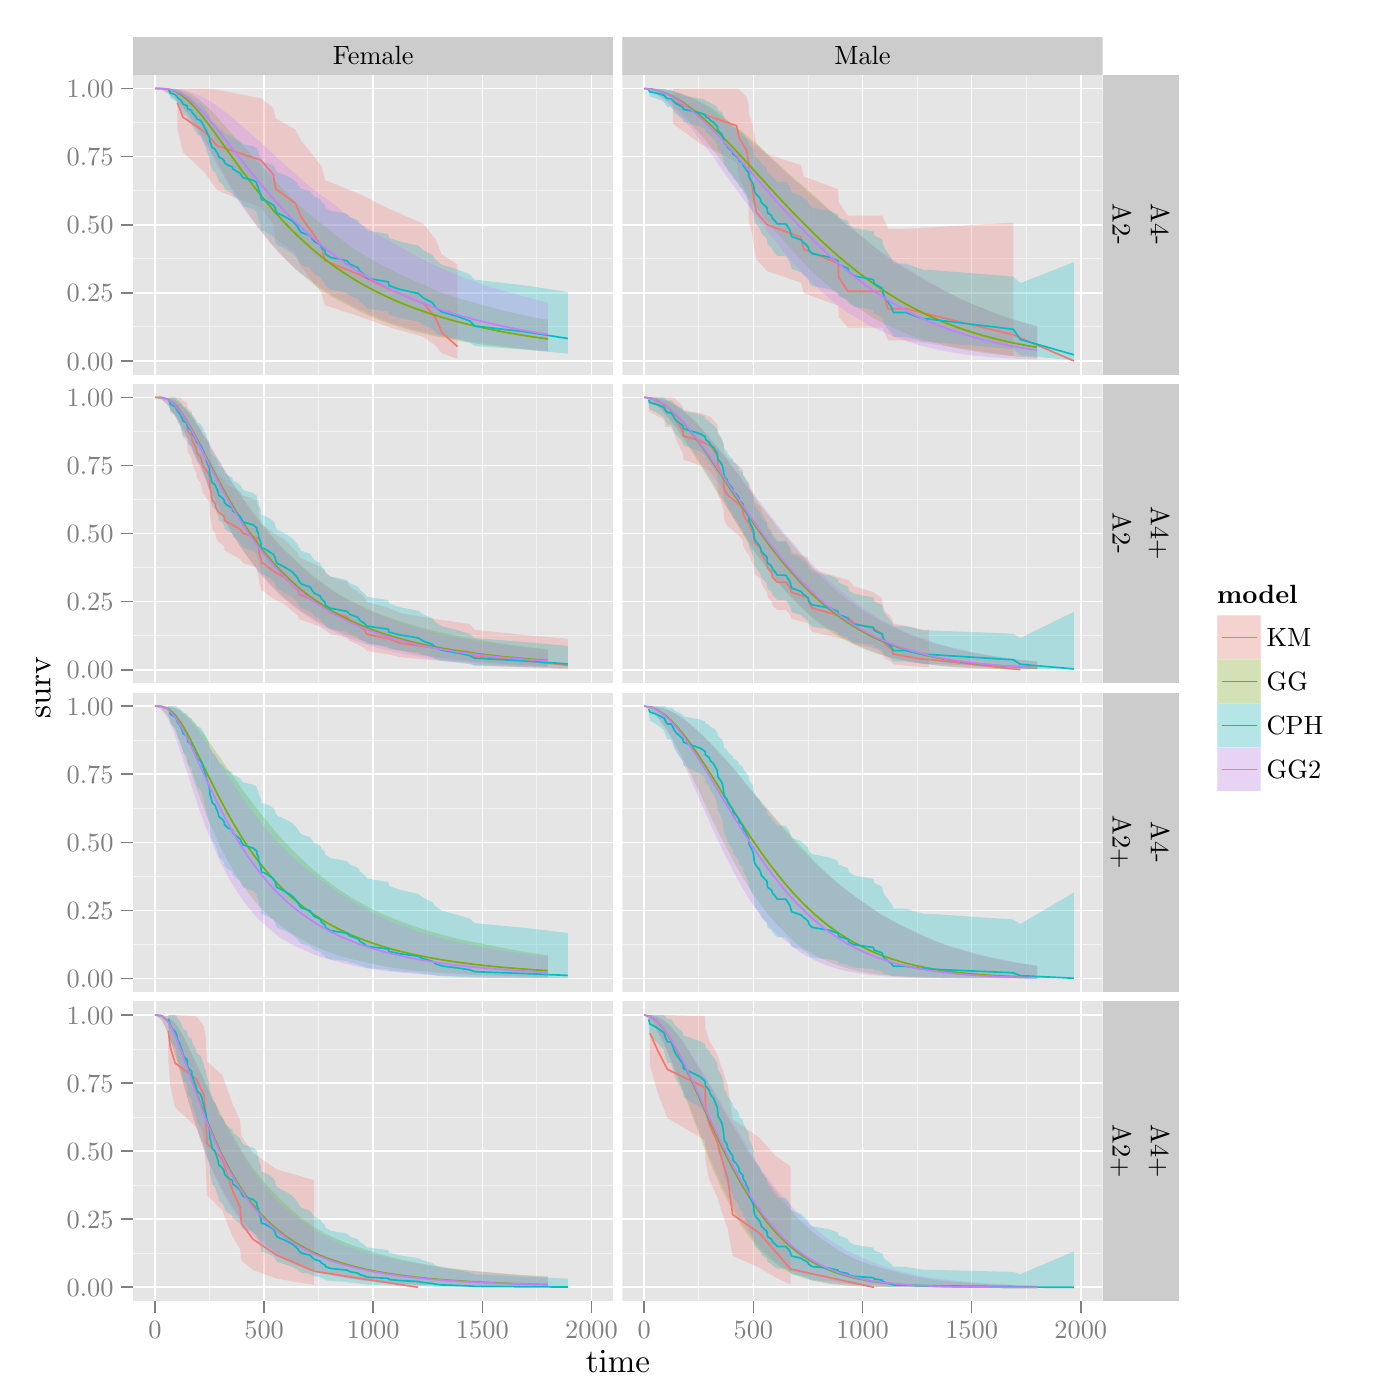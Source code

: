% Created by tikzDevice version 0.7.0 on 2015-01-13 11:58:25
% !TEX encoding = UTF-8 Unicode
\documentclass[11pt]{memoir}
\nonstopmode

\usepackage{tikz}

\usepackage[active,tightpage,psfixbb]{preview}

\PreviewEnvironment{pgfpicture}

\setlength\PreviewBorder{0pt}

\usepackage{amsmath}
\newcommand{\SweaveOpts}[1]{}  % do not interfere with LaTeX
\newcommand{\SweaveInput}[1]{} % because they are not real TeX commands
\newcommand{\Sexpr}[1]{}       % will only be parsed by R


\usepackage{geometry}
\usepackage{amsmath}
\usepackage{lscape}
\geometry{verbose,tmargin=2.5cm,bmargin=2.5cm,lmargin=2.5cm,rmargin=2.5cm}


\begin{document}

\begin{tikzpicture}[x=1pt,y=1pt]
\definecolor[named]{fillColor}{rgb}{1.00,1.00,1.00}
\path[use as bounding box,fill=fillColor,fill opacity=0.00] (0,0) rectangle (505.89,505.89);
\begin{scope}
\path[clip] (  0.00,  0.00) rectangle (505.89,505.89);
\definecolor[named]{drawColor}{rgb}{1.00,1.00,1.00}
\definecolor[named]{fillColor}{rgb}{1.00,1.00,1.00}

\path[draw=drawColor,line width= 0.6pt,line join=round,line cap=round,fill=fillColor] (  0.00,  0.00) rectangle (505.89,505.89);
\end{scope}
\begin{scope}
\path[clip] ( 48.12,478.81) rectangle (221.61,492.64);
\definecolor[named]{fillColor}{rgb}{0.80,0.80,0.80}

\path[fill=fillColor] ( 48.12,478.81) rectangle (221.61,492.64);
\definecolor[named]{drawColor}{rgb}{0.00,0.00,0.00}

\node[text=drawColor,anchor=base,inner sep=0pt, outer sep=0pt, scale=  0.87] at (134.87,482.43) {Female};
\end{scope}
\begin{scope}
\path[clip] (224.93,478.81) rectangle (398.42,492.64);
\definecolor[named]{fillColor}{rgb}{0.80,0.80,0.80}

\path[fill=fillColor] (224.93,478.81) rectangle (398.42,492.64);
\definecolor[named]{drawColor}{rgb}{0.00,0.00,0.00}

\node[text=drawColor,anchor=base,inner sep=0pt, outer sep=0pt, scale=  0.87] at (311.67,482.43) {Male};
\end{scope}
\begin{scope}
\path[clip] ( 48.12,370.54) rectangle (221.61,478.81);
\definecolor[named]{fillColor}{rgb}{0.90,0.90,0.90}

\path[fill=fillColor] ( 48.12,370.54) rectangle (221.61,478.81);
\definecolor[named]{drawColor}{rgb}{0.95,0.95,0.95}

\path[draw=drawColor,line width= 0.3pt,line join=round] ( 48.12,387.76) --
	(221.61,387.76);

\path[draw=drawColor,line width= 0.3pt,line join=round] ( 48.12,412.37) --
	(221.61,412.37);

\path[draw=drawColor,line width= 0.3pt,line join=round] ( 48.12,436.98) --
	(221.61,436.98);

\path[draw=drawColor,line width= 0.3pt,line join=round] ( 48.12,461.58) --
	(221.61,461.58);

\path[draw=drawColor,line width= 0.3pt,line join=round] ( 75.72,370.54) --
	( 75.72,478.81);

\path[draw=drawColor,line width= 0.3pt,line join=round] (115.15,370.54) --
	(115.15,478.81);

\path[draw=drawColor,line width= 0.3pt,line join=round] (154.58,370.54) --
	(154.58,478.81);

\path[draw=drawColor,line width= 0.3pt,line join=round] (194.01,370.54) --
	(194.01,478.81);
\definecolor[named]{drawColor}{rgb}{1.00,1.00,1.00}

\path[draw=drawColor,line width= 0.6pt,line join=round] ( 48.12,375.46) --
	(221.61,375.46);

\path[draw=drawColor,line width= 0.6pt,line join=round] ( 48.12,400.07) --
	(221.61,400.07);

\path[draw=drawColor,line width= 0.6pt,line join=round] ( 48.12,424.67) --
	(221.61,424.67);

\path[draw=drawColor,line width= 0.6pt,line join=round] ( 48.12,449.28) --
	(221.61,449.28);

\path[draw=drawColor,line width= 0.6pt,line join=round] ( 48.12,473.89) --
	(221.61,473.89);

\path[draw=drawColor,line width= 0.6pt,line join=round] ( 56.01,370.54) --
	( 56.01,478.81);

\path[draw=drawColor,line width= 0.6pt,line join=round] ( 95.44,370.54) --
	( 95.44,478.81);

\path[draw=drawColor,line width= 0.6pt,line join=round] (134.87,370.54) --
	(134.87,478.81);

\path[draw=drawColor,line width= 0.6pt,line join=round] (174.30,370.54) --
	(174.30,478.81);

\path[draw=drawColor,line width= 0.6pt,line join=round] (213.73,370.54) --
	(213.73,478.81);
\definecolor[named]{fillColor}{rgb}{0.97,0.46,0.43}

\path[fill=fillColor,fill opacity=0.25] ( 64.13,459.33) --
	( 66.10,450.94) --
	( 73.83,443.68) --
	( 78.56,437.07) --
	( 94.26,430.90) --
	( 98.75,425.08) --
	( 99.62,419.56) --
	(106.72,414.30) --
	(108.92,409.28) --
	(112.71,404.49) --
	(116.18,399.92) --
	(117.44,395.59) --
	(130.06,391.50) --
	(140.55,387.67) --
	(153.08,384.14) --
	(157.42,380.96) --
	(159.63,378.25) --
	(165.31,376.23) --
	(165.31,410.36) --
	(159.63,413.90) --
	(157.42,419.36) --
	(153.08,424.96) --
	(140.55,430.43) --
	(130.06,435.71) --
	(117.44,440.79) --
	(116.18,445.68) --
	(112.71,450.35) --
	(108.92,454.82) --
	(106.72,459.08) --
	( 99.62,463.10) --
	( 98.75,466.87) --
	( 94.26,470.34) --
	( 78.56,473.48) --
	( 73.83,473.89) --
	( 66.10,473.89) --
	( 64.13,473.89) --
	cycle;
\definecolor[named]{fillColor}{rgb}{0.49,0.68,0.00}

\path[fill=fillColor,fill opacity=0.25] ( 56.01,473.89) --
	( 58.37,473.89) --
	( 60.74,473.88) --
	( 63.11,473.76) --
	( 65.47,473.32) --
	( 67.84,472.47) --
	( 70.20,471.13) --
	( 72.57,469.37) --
	( 74.93,467.23) --
	( 77.30,464.93) --
	( 79.67,462.15) --
	( 82.03,459.50) --
	( 84.40,456.80) --
	( 86.76,454.25) --
	( 89.13,451.79) --
	( 91.50,449.07) --
	( 93.86,446.49) --
	( 96.23,444.05) --
	( 98.59,441.36) --
	(100.96,438.87) --
	(103.32,436.50) --
	(105.69,434.13) --
	(108.06,431.80) --
	(110.42,429.58) --
	(112.79,427.73) --
	(115.15,425.86) --
	(117.52,423.89) --
	(119.88,422.04) --
	(122.25,420.16) --
	(124.62,418.37) --
	(126.98,416.64) --
	(129.35,415.07) --
	(131.71,413.62) --
	(134.08,412.23) --
	(136.44,410.90) --
	(138.81,409.63) --
	(141.18,408.41) --
	(143.54,407.22) --
	(145.91,406.11) --
	(148.27,405.04) --
	(150.64,403.99) --
	(153.01,402.93) --
	(155.37,401.93) --
	(157.74,400.83) --
	(160.10,399.90) --
	(162.47,399.14) --
	(164.83,398.36) --
	(167.20,397.70) --
	(169.57,397.03) --
	(171.93,396.36) --
	(174.30,395.67) --
	(176.66,395.08) --
	(179.03,394.41) --
	(181.39,393.77) --
	(183.76,393.21) --
	(186.13,392.66) --
	(188.49,392.15) --
	(190.86,391.65) --
	(193.22,391.16) --
	(195.59,390.68) --
	(197.96,390.28) --
	(197.96,378.97) --
	(195.59,379.15) --
	(193.22,379.34) --
	(190.86,379.53) --
	(188.49,379.79) --
	(186.13,380.03) --
	(183.76,380.27) --
	(181.39,380.53) --
	(179.03,380.81) --
	(176.66,381.10) --
	(174.30,381.41) --
	(171.93,381.74) --
	(169.57,382.11) --
	(167.20,382.49) --
	(164.83,382.91) --
	(162.47,383.38) --
	(160.10,383.87) --
	(157.74,384.32) --
	(155.37,384.82) --
	(153.01,385.34) --
	(150.64,385.94) --
	(148.27,386.56) --
	(145.91,387.26) --
	(143.54,387.96) --
	(141.18,388.72) --
	(138.81,389.63) --
	(136.44,390.43) --
	(134.08,391.43) --
	(131.71,392.52) --
	(129.35,393.68) --
	(126.98,394.94) --
	(124.62,396.15) --
	(122.25,397.37) --
	(119.88,398.69) --
	(117.52,400.16) --
	(115.15,401.85) --
	(112.79,403.65) --
	(110.42,405.55) --
	(108.06,407.60) --
	(105.69,409.66) --
	(103.32,412.20) --
	(100.96,414.71) --
	( 98.59,417.24) --
	( 96.23,420.04) --
	( 93.86,423.05) --
	( 91.50,426.23) --
	( 89.13,429.67) --
	( 86.76,433.29) --
	( 84.40,436.94) --
	( 82.03,440.88) --
	( 79.67,445.12) --
	( 77.30,449.30) --
	( 74.93,453.61) --
	( 72.57,457.80) --
	( 70.20,461.44) --
	( 67.84,464.98) --
	( 65.47,467.92) --
	( 63.11,470.37) --
	( 60.74,472.24) --
	( 58.37,473.47) --
	( 56.01,473.89) --
	cycle;
\definecolor[named]{fillColor}{rgb}{0.00,0.75,0.77}

\path[fill=fillColor,fill opacity=0.25] ( 60.82,473.89) --
	( 61.37,473.89) --
	( 61.53,473.89) --
	( 63.26,473.89) --
	( 63.89,473.71) --
	( 64.13,473.43) --
	( 65.00,473.13) --
	( 65.87,472.50) --
	( 66.10,472.17) --
	( 67.60,471.82) --
	( 67.84,471.12) --
	( 69.26,470.76) --
	( 69.34,470.39) --
	( 70.91,469.25) --
	( 71.07,468.86) --
	( 72.41,468.47) --
	( 72.96,468.06) --
	( 73.20,467.66) --
	( 73.67,467.24) --
	( 73.83,466.82) --
	( 74.30,466.40) --
	( 74.78,465.53) --
	( 75.49,464.63) --
	( 75.72,464.17) --
	( 75.80,463.23) --
	( 76.20,462.76) --
	( 76.43,462.28) --
	( 76.67,461.80) --
	( 77.77,461.31) --
	( 78.09,460.82) --
	( 78.56,460.33) --
	( 78.88,459.83) --
	( 79.04,459.33) --
	( 80.30,458.83) --
	( 81.01,458.31) --
	( 81.16,457.78) --
	( 82.19,457.25) --
	( 84.00,456.70) --
	( 84.08,456.15) --
	( 86.76,454.99) --
	( 87.24,454.39) --
	( 87.87,453.75) --
	( 91.42,453.11) --
	( 92.76,452.45) --
	( 92.84,451.77) --
	( 93.39,451.09) --
	( 93.47,450.39) --
	( 93.78,449.68) --
	( 94.26,448.97) --
	( 94.33,448.25) --
	( 94.49,447.52) --
	( 95.28,447.52) --
	( 97.17,446.76) --
	( 98.75,445.99) --
	( 99.38,445.22) --
	( 99.62,444.44) --
	(100.09,443.66) --
	(102.30,442.84) --
	(104.19,442.01) --
	(105.77,441.16) --
	(106.72,440.30) --
	(107.58,439.44) --
	(108.06,438.57) --
	(108.92,437.67) --
	(112.08,436.77) --
	(112.71,435.83) --
	(113.50,434.90) --
	(115.71,433.90) --
	(116.18,432.87) --
	(117.44,431.83) --
	(117.60,430.78) --
	(119.41,429.72) --
	(125.33,428.61) --
	(126.43,427.45) --
	(129.35,426.28) --
	(130.06,425.06) --
	(131.63,423.85) --
	(132.66,422.61) --
	(140.31,421.31) --
	(140.55,419.96) --
	(144.57,418.59) --
	(151.11,417.13) --
	(153.08,415.46) --
	(156.24,413.78) --
	(157.42,412.01) --
	(159.63,410.24) --
	(165.31,408.48) --
	(169.80,406.73) --
	(171.46,404.84) --
	(189.91,402.72) --
	(205.21,400.38) --
	(205.21,378.10) --
	(189.91,379.52) --
	(171.46,380.88) --
	(169.80,382.10) --
	(165.31,383.30) --
	(159.63,384.50) --
	(157.42,385.74) --
	(156.24,387.06) --
	(153.08,388.37) --
	(151.11,389.73) --
	(144.57,390.93) --
	(140.55,392.11) --
	(140.31,393.26) --
	(132.66,394.40) --
	(131.63,395.53) --
	(130.06,396.67) --
	(129.35,397.82) --
	(126.43,398.97) --
	(125.33,400.13) --
	(119.41,401.28) --
	(117.60,402.40) --
	(117.44,403.53) --
	(116.18,404.65) --
	(115.71,405.77) --
	(113.50,406.88) --
	(112.71,407.93) --
	(112.08,409.00) --
	(108.92,410.04) --
	(108.06,411.09) --
	(107.58,412.13) --
	(106.72,413.17) --
	(105.77,414.22) --
	(104.19,415.26) --
	(102.30,416.31) --
	(100.09,417.35) --
	( 99.62,418.37) --
	( 99.38,419.39) --
	( 98.75,420.41) --
	( 97.17,421.44) --
	( 95.28,422.46) --
	( 94.49,422.46) --
	( 94.33,423.45) --
	( 94.26,424.45) --
	( 93.78,425.45) --
	( 93.47,426.45) --
	( 93.39,427.44) --
	( 92.84,428.44) --
	( 92.76,429.42) --
	( 91.42,430.41) --
	( 87.87,431.37) --
	( 87.24,432.34) --
	( 86.76,433.27) --
	( 84.08,435.07) --
	( 84.00,435.95) --
	( 82.19,436.83) --
	( 81.16,437.68) --
	( 81.01,438.54) --
	( 80.30,439.40) --
	( 79.04,440.23) --
	( 78.88,441.07) --
	( 78.56,441.90) --
	( 78.09,442.73) --
	( 77.77,443.56) --
	( 76.67,444.39) --
	( 76.43,445.23) --
	( 76.20,446.06) --
	( 75.80,446.89) --
	( 75.72,448.56) --
	( 75.49,449.39) --
	( 74.78,451.04) --
	( 74.30,452.67) --
	( 73.83,453.47) --
	( 73.67,454.28) --
	( 73.20,455.07) --
	( 72.96,455.87) --
	( 72.41,456.66) --
	( 71.07,457.45) --
	( 70.91,458.24) --
	( 69.34,460.59) --
	( 69.26,461.38) --
	( 67.84,462.16) --
	( 67.60,463.73) --
	( 66.10,464.53) --
	( 65.87,465.33) --
	( 65.00,466.96) --
	( 64.13,467.79) --
	( 63.89,468.64) --
	( 63.26,469.51) --
	( 61.53,470.39) --
	( 61.37,471.30) --
	( 60.82,472.29) --
	cycle;
\definecolor[named]{fillColor}{rgb}{0.78,0.49,1.00}

\path[fill=fillColor,fill opacity=0.25] ( 56.01,473.89) --
	( 58.37,473.89) --
	( 60.74,473.88) --
	( 63.11,473.81) --
	( 65.47,473.54) --
	( 67.84,473.01) --
	( 70.20,472.19) --
	( 72.57,471.18) --
	( 74.93,469.92) --
	( 77.30,468.40) --
	( 79.67,466.70) --
	( 82.03,464.93) --
	( 84.40,463.00) --
	( 86.76,460.90) --
	( 89.13,458.81) --
	( 91.50,456.77) --
	( 93.86,454.64) --
	( 96.23,452.50) --
	( 98.59,450.33) --
	(100.96,448.17) --
	(103.32,446.03) --
	(105.69,443.90) --
	(108.06,441.80) --
	(110.42,439.74) --
	(112.79,437.77) --
	(115.15,436.04) --
	(117.52,434.35) --
	(119.88,432.69) --
	(122.25,430.75) --
	(124.62,428.80) --
	(126.98,427.09) --
	(129.35,425.61) --
	(131.71,424.17) --
	(134.08,422.53) --
	(136.44,421.17) --
	(138.81,419.84) --
	(141.18,418.55) --
	(143.54,417.28) --
	(145.91,415.91) --
	(148.27,414.51) --
	(150.64,413.15) --
	(153.01,411.93) --
	(155.37,410.90) --
	(157.74,409.72) --
	(160.10,408.58) --
	(162.47,407.62) --
	(164.83,406.69) --
	(167.20,405.71) --
	(169.57,404.84) --
	(171.93,404.03) --
	(174.30,403.09) --
	(176.66,402.35) --
	(179.03,401.65) --
	(181.39,400.97) --
	(183.76,400.30) --
	(186.13,399.61) --
	(188.49,398.94) --
	(190.86,398.28) --
	(193.22,397.69) --
	(195.59,397.09) --
	(197.96,396.52) --
	(197.96,379.07) --
	(195.59,379.29) --
	(193.22,379.54) --
	(190.86,379.79) --
	(188.49,380.06) --
	(186.13,380.34) --
	(183.76,380.64) --
	(181.39,380.97) --
	(179.03,381.28) --
	(176.66,381.60) --
	(174.30,381.94) --
	(171.93,382.26) --
	(169.57,382.59) --
	(167.20,382.92) --
	(164.83,383.45) --
	(162.47,383.91) --
	(160.10,384.34) --
	(157.74,384.77) --
	(155.37,385.37) --
	(153.01,386.00) --
	(150.64,386.62) --
	(148.27,387.17) --
	(145.91,387.88) --
	(143.54,388.52) --
	(141.18,389.33) --
	(138.81,390.20) --
	(136.44,391.20) --
	(134.08,392.22) --
	(131.71,393.42) --
	(129.35,394.49) --
	(126.98,395.57) --
	(124.62,396.88) --
	(122.25,398.06) --
	(119.88,399.43) --
	(117.52,400.94) --
	(115.15,402.52) --
	(112.79,404.21) --
	(110.42,405.90) --
	(108.06,407.73) --
	(105.69,409.70) --
	(103.32,411.90) --
	(100.96,414.32) --
	( 98.59,417.00) --
	( 96.23,419.93) --
	( 93.86,422.86) --
	( 91.50,425.91) --
	( 89.13,428.97) --
	( 86.76,432.37) --
	( 84.40,435.91) --
	( 82.03,440.04) --
	( 79.67,444.04) --
	( 77.30,448.29) --
	( 74.93,452.46) --
	( 72.57,456.64) --
	( 70.20,460.70) --
	( 67.84,464.50) --
	( 65.47,467.59) --
	( 63.11,470.23) --
	( 60.74,472.20) --
	( 58.37,473.41) --
	( 56.01,473.89) --
	cycle;
\definecolor[named]{drawColor}{rgb}{0.97,0.46,0.43}

\path[draw=drawColor,line width= 0.6pt,line join=round] ( 64.13,468.71) --
	( 66.10,463.53) --
	( 73.83,458.35) --
	( 78.56,453.17) --
	( 94.26,447.99) --
	( 98.75,442.81) --
	( 99.62,437.63) --
	(106.72,432.44) --
	(108.92,427.26) --
	(112.71,422.08) --
	(116.18,416.90) --
	(117.44,411.72) --
	(130.06,406.54) --
	(140.55,401.36) --
	(153.08,396.18) --
	(157.42,391.00) --
	(159.63,385.82) --
	(165.31,380.64);
\definecolor[named]{drawColor}{rgb}{0.49,0.68,0.00}

\path[draw=drawColor,line width= 0.6pt,line join=round] ( 56.01,473.89) --
	( 58.37,473.87) --
	( 60.74,473.65) --
	( 63.11,472.94) --
	( 65.47,471.61) --
	( 67.84,469.71) --
	( 70.20,467.33) --
	( 72.57,464.57) --
	( 74.93,461.54) --
	( 77.30,458.35) --
	( 79.67,455.05) --
	( 82.03,451.72) --
	( 84.40,448.40) --
	( 86.76,445.12) --
	( 89.13,441.92) --
	( 91.50,438.81) --
	( 93.86,435.80) --
	( 96.23,432.90) --
	( 98.59,430.12) --
	(100.96,427.47) --
	(103.32,424.93) --
	(105.69,422.51) --
	(108.06,420.21) --
	(110.42,418.02) --
	(112.79,415.95) --
	(115.15,413.97) --
	(117.52,412.11) --
	(119.88,410.33) --
	(122.25,408.65) --
	(124.62,407.06) --
	(126.98,405.55) --
	(129.35,404.12) --
	(131.71,402.77) --
	(134.08,401.49) --
	(136.44,400.27) --
	(138.81,399.12) --
	(141.18,398.03) --
	(143.54,396.99) --
	(145.91,396.01) --
	(148.27,395.08) --
	(150.64,394.20) --
	(153.01,393.36) --
	(155.37,392.57) --
	(157.74,391.81) --
	(160.10,391.10) --
	(162.47,390.41) --
	(164.83,389.77) --
	(167.20,389.15) --
	(169.57,388.57) --
	(171.93,388.01) --
	(174.30,387.48) --
	(176.66,386.98) --
	(179.03,386.50) --
	(181.39,386.04) --
	(183.76,385.61) --
	(186.13,385.20) --
	(188.49,384.80) --
	(190.86,384.42) --
	(193.22,384.07) --
	(195.59,383.72) --
	(197.96,383.40);
\definecolor[named]{drawColor}{rgb}{0.00,0.75,0.77}

\path[draw=drawColor,line width= 0.6pt,line join=round] ( 60.82,473.35) --
	( 61.37,472.81) --
	( 61.53,472.27) --
	( 63.26,471.71) --
	( 63.89,471.14) --
	( 64.13,470.57) --
	( 65.00,470.00) --
	( 65.87,468.85) --
	( 66.10,468.27) --
	( 67.60,467.69) --
	( 67.84,466.53) --
	( 69.26,465.95) --
	( 69.34,465.36) --
	( 70.91,463.57) --
	( 71.07,462.97) --
	( 72.41,462.36) --
	( 72.96,461.75) --
	( 73.20,461.13) --
	( 73.67,460.51) --
	( 73.83,459.88) --
	( 74.30,459.25) --
	( 74.78,457.97) --
	( 75.49,456.65) --
	( 75.72,455.99) --
	( 75.80,454.64) --
	( 76.20,453.97) --
	( 76.43,453.29) --
	( 76.67,452.61) --
	( 77.77,451.93) --
	( 78.09,451.24) --
	( 78.56,450.55) --
	( 78.88,449.86) --
	( 79.04,449.17) --
	( 80.30,448.47) --
	( 81.01,447.75) --
	( 81.16,447.03) --
	( 82.19,446.30) --
	( 84.00,445.56) --
	( 84.08,444.82) --
	( 86.76,443.27) --
	( 87.24,442.46) --
	( 87.87,441.62) --
	( 91.42,440.78) --
	( 92.76,439.91) --
	( 92.84,439.04) --
	( 93.39,438.16) --
	( 93.47,437.27) --
	( 93.78,436.37) --
	( 94.26,435.47) --
	( 94.33,434.56) --
	( 94.49,433.66) --
	( 95.28,433.66) --
	( 97.17,432.72) --
	( 98.75,431.77) --
	( 99.38,430.82) --
	( 99.62,429.87) --
	(100.09,428.91) --
	(102.30,427.92) --
	(104.19,426.92) --
	(105.77,425.92) --
	(106.72,424.91) --
	(107.58,423.90) --
	(108.06,422.88) --
	(108.92,421.84) --
	(112.08,420.80) --
	(112.71,419.74) --
	(113.50,418.67) --
	(115.71,417.55) --
	(116.18,416.39) --
	(117.44,415.24) --
	(117.60,414.07) --
	(119.41,412.89) --
	(125.33,411.67) --
	(126.43,410.42) --
	(129.35,409.17) --
	(130.06,407.90) --
	(131.63,406.62) --
	(132.66,405.34) --
	(140.31,404.03) --
	(140.55,402.67) --
	(144.57,401.29) --
	(151.11,399.85) --
	(153.08,398.19) --
	(156.24,396.54) --
	(157.42,394.85) --
	(159.63,393.19) --
	(165.31,391.55) --
	(169.80,389.87) --
	(171.46,388.08) --
	(189.91,385.98) --
	(205.21,383.57);
\definecolor[named]{drawColor}{rgb}{0.78,0.49,1.00}

\path[draw=drawColor,line width= 0.6pt,line join=round] ( 56.01,473.89) --
	( 58.37,473.88) --
	( 60.74,473.71) --
	( 63.11,473.14) --
	( 65.47,472.07) --
	( 67.84,470.51) --
	( 70.20,468.50) --
	( 72.57,466.13) --
	( 74.93,463.50) --
	( 77.30,460.67) --
	( 79.67,457.72) --
	( 82.03,454.69) --
	( 84.40,451.64) --
	( 86.76,448.59) --
	( 89.13,445.59) --
	( 91.50,442.63) --
	( 93.86,439.75) --
	( 96.23,436.96) --
	( 98.59,434.25) --
	(100.96,431.64) --
	(103.32,429.13) --
	(105.69,426.73) --
	(108.06,424.42) --
	(110.42,422.21) --
	(112.79,420.10) --
	(115.15,418.09) --
	(117.52,416.17) --
	(119.88,414.34) --
	(122.25,412.60) --
	(124.62,410.93) --
	(126.98,409.35) --
	(129.35,407.85) --
	(131.71,406.41) --
	(134.08,405.05) --
	(136.44,403.75) --
	(138.81,402.51) --
	(141.18,401.34) --
	(143.54,400.22) --
	(145.91,399.15) --
	(148.27,398.14) --
	(150.64,397.17) --
	(153.01,396.26) --
	(155.37,395.38) --
	(157.74,394.55) --
	(160.10,393.75) --
	(162.47,392.99) --
	(164.83,392.27) --
	(167.20,391.59) --
	(169.57,390.93) --
	(171.93,390.30) --
	(174.30,389.71) --
	(176.66,389.14) --
	(179.03,388.59) --
	(181.39,388.08) --
	(183.76,387.58) --
	(186.13,387.11) --
	(188.49,386.65) --
	(190.86,386.22) --
	(193.22,385.81) --
	(195.59,385.41) --
	(197.96,385.04);
\end{scope}
\begin{scope}
\path[clip] ( 48.12,258.96) rectangle (221.61,367.23);
\definecolor[named]{fillColor}{rgb}{0.90,0.90,0.90}

\path[fill=fillColor] ( 48.12,258.96) rectangle (221.61,367.23);
\definecolor[named]{drawColor}{rgb}{0.95,0.95,0.95}

\path[draw=drawColor,line width= 0.3pt,line join=round] ( 48.12,276.18) --
	(221.61,276.18);

\path[draw=drawColor,line width= 0.3pt,line join=round] ( 48.12,300.79) --
	(221.61,300.79);

\path[draw=drawColor,line width= 0.3pt,line join=round] ( 48.12,325.40) --
	(221.61,325.40);

\path[draw=drawColor,line width= 0.3pt,line join=round] ( 48.12,350.00) --
	(221.61,350.00);

\path[draw=drawColor,line width= 0.3pt,line join=round] ( 75.72,258.96) --
	( 75.72,367.23);

\path[draw=drawColor,line width= 0.3pt,line join=round] (115.15,258.96) --
	(115.15,367.23);

\path[draw=drawColor,line width= 0.3pt,line join=round] (154.58,258.96) --
	(154.58,367.23);

\path[draw=drawColor,line width= 0.3pt,line join=round] (194.01,258.96) --
	(194.01,367.23);
\definecolor[named]{drawColor}{rgb}{1.00,1.00,1.00}

\path[draw=drawColor,line width= 0.6pt,line join=round] ( 48.12,263.88) --
	(221.61,263.88);

\path[draw=drawColor,line width= 0.6pt,line join=round] ( 48.12,288.49) --
	(221.61,288.49);

\path[draw=drawColor,line width= 0.6pt,line join=round] ( 48.12,313.09) --
	(221.61,313.09);

\path[draw=drawColor,line width= 0.6pt,line join=round] ( 48.12,337.70) --
	(221.61,337.70);

\path[draw=drawColor,line width= 0.6pt,line join=round] ( 48.12,362.31) --
	(221.61,362.31);

\path[draw=drawColor,line width= 0.6pt,line join=round] ( 56.01,258.96) --
	( 56.01,367.23);

\path[draw=drawColor,line width= 0.6pt,line join=round] ( 95.44,258.96) --
	( 95.44,367.23);

\path[draw=drawColor,line width= 0.6pt,line join=round] (134.87,258.96) --
	(134.87,367.23);

\path[draw=drawColor,line width= 0.6pt,line join=round] (174.30,258.96) --
	(174.30,367.23);

\path[draw=drawColor,line width= 0.6pt,line join=round] (213.73,258.96) --
	(213.73,367.23);
\definecolor[named]{fillColor}{rgb}{0.97,0.46,0.43}

\path[fill=fillColor,fill opacity=0.25] ( 61.37,357.82) --
	( 63.89,355.13) --
	( 65.00,352.73) --
	( 65.87,348.37) --
	( 67.60,346.32) --
	( 67.84,342.39) --
	( 69.26,340.48) --
	( 69.34,338.62) --
	( 70.91,334.97) --
	( 71.07,333.19) --
	( 72.41,331.43) --
	( 72.96,329.68) --
	( 73.20,327.96) --
	( 75.49,324.57) --
	( 75.72,322.90) --
	( 75.80,319.60) --
	( 76.20,317.98) --
	( 76.43,316.36) --
	( 76.67,314.76) --
	( 77.77,313.18) --
	( 78.09,311.60) --
	( 79.04,310.04) --
	( 81.01,308.49) --
	( 81.16,306.95) --
	( 84.00,305.42) --
	( 86.76,303.90) --
	( 87.87,302.40) --
	( 92.76,300.91) --
	( 92.84,299.43) --
	( 93.39,297.96) --
	( 93.47,296.50) --
	( 93.78,295.05) --
	( 94.33,293.62) --
	( 94.49,292.19) --
	( 95.28,292.19) --
	( 97.17,290.71) --
	( 99.38,289.25) --
	(102.30,287.79) --
	(104.19,286.36) --
	(105.77,284.94) --
	(107.58,283.53) --
	(108.06,282.15) --
	(112.08,280.78) --
	(115.71,279.43) --
	(117.60,278.09) --
	(119.41,276.78) --
	(125.33,275.50) --
	(126.43,274.23) --
	(129.35,273.00) --
	(131.63,271.79) --
	(132.66,270.62) --
	(140.31,269.48) --
	(144.57,268.39) --
	(156.24,267.35) --
	(169.80,266.37) --
	(171.46,265.48) --
	(189.91,264.70) --
	(205.21,264.11) --
	(205.21,275.06) --
	(189.91,276.39) --
	(171.46,278.34) --
	(169.80,280.37) --
	(156.24,282.39) --
	(144.57,284.38) --
	(140.31,286.34) --
	(132.66,288.26) --
	(131.63,290.16) --
	(129.35,292.03) --
	(126.43,293.87) --
	(125.33,295.69) --
	(119.41,297.49) --
	(117.60,299.27) --
	(115.71,301.02) --
	(112.08,302.76) --
	(108.06,304.49) --
	(107.58,306.19) --
	(105.77,307.88) --
	(104.19,309.55) --
	(102.30,311.21) --
	( 99.38,312.85) --
	( 97.17,314.48) --
	( 95.28,316.09) --
	( 94.49,316.09) --
	( 94.33,317.65) --
	( 93.78,319.20) --
	( 93.47,320.73) --
	( 93.39,322.25) --
	( 92.84,323.77) --
	( 92.76,325.27) --
	( 87.87,326.76) --
	( 86.76,328.23) --
	( 84.00,329.70) --
	( 81.16,331.15) --
	( 81.01,332.60) --
	( 79.04,334.03) --
	( 78.09,335.45) --
	( 77.77,336.86) --
	( 76.67,338.25) --
	( 76.43,339.63) --
	( 76.20,341.00) --
	( 75.80,342.36) --
	( 75.72,345.03) --
	( 75.49,346.34) --
	( 73.20,348.92) --
	( 72.96,350.18) --
	( 72.41,351.42) --
	( 71.07,352.64) --
	( 70.91,353.84) --
	( 69.34,356.16) --
	( 69.26,357.28) --
	( 67.84,358.36) --
	( 67.60,360.39) --
	( 65.87,361.32) --
	( 65.00,362.31) --
	( 63.89,362.31) --
	( 61.37,362.31) --
	cycle;
\definecolor[named]{fillColor}{rgb}{0.49,0.68,0.00}

\path[fill=fillColor,fill opacity=0.25] ( 56.01,362.31) --
	( 58.37,362.31) --
	( 60.74,362.22) --
	( 63.11,361.50) --
	( 65.47,359.66) --
	( 67.84,357.12) --
	( 70.20,353.97) --
	( 72.57,350.13) --
	( 74.93,346.27) --
	( 77.30,342.23) --
	( 79.67,338.52) --
	( 82.03,334.57) --
	( 84.40,330.80) --
	( 86.76,327.27) --
	( 89.13,323.89) --
	( 91.50,320.68) --
	( 93.86,317.61) --
	( 96.23,314.69) --
	( 98.59,311.77) --
	(100.96,309.18) --
	(103.32,306.71) --
	(105.69,304.52) --
	(108.06,302.22) --
	(110.42,300.05) --
	(112.79,298.06) --
	(115.15,296.32) --
	(117.52,294.53) --
	(119.88,292.83) --
	(122.25,291.22) --
	(124.62,289.97) --
	(126.98,288.72) --
	(129.35,287.50) --
	(131.71,286.40) --
	(134.08,285.32) --
	(136.44,284.27) --
	(138.81,283.45) --
	(141.18,282.60) --
	(143.54,281.74) --
	(145.91,281.01) --
	(148.27,280.27) --
	(150.64,279.61) --
	(153.01,278.96) --
	(155.37,278.31) --
	(157.74,277.73) --
	(160.10,277.20) --
	(162.47,276.66) --
	(164.83,276.16) --
	(167.20,275.69) --
	(169.57,275.28) --
	(171.93,274.84) --
	(174.30,274.49) --
	(176.66,274.09) --
	(179.03,273.73) --
	(181.39,273.31) --
	(183.76,272.96) --
	(186.13,272.65) --
	(188.49,272.38) --
	(190.86,272.13) --
	(193.22,271.85) --
	(195.59,271.58) --
	(197.96,271.30) --
	(197.96,265.18) --
	(195.59,265.27) --
	(193.22,265.39) --
	(190.86,265.53) --
	(188.49,265.64) --
	(186.13,265.76) --
	(183.76,265.90) --
	(181.39,266.04) --
	(179.03,266.22) --
	(176.66,266.38) --
	(174.30,266.57) --
	(171.93,266.78) --
	(169.57,267.01) --
	(167.20,267.24) --
	(164.83,267.48) --
	(162.47,267.76) --
	(160.10,268.04) --
	(157.74,268.35) --
	(155.37,268.69) --
	(153.01,269.08) --
	(150.64,269.50) --
	(148.27,269.96) --
	(145.91,270.51) --
	(143.54,271.03) --
	(141.18,271.57) --
	(138.81,272.15) --
	(136.44,272.72) --
	(134.08,273.40) --
	(131.71,274.18) --
	(129.35,274.91) --
	(126.98,275.74) --
	(124.62,276.61) --
	(122.25,277.53) --
	(119.88,278.64) --
	(117.52,279.83) --
	(115.15,281.12) --
	(112.79,282.66) --
	(110.42,284.08) --
	(108.06,285.76) --
	(105.69,287.59) --
	(103.32,289.43) --
	(100.96,291.56) --
	( 98.59,293.88) --
	( 96.23,296.50) --
	( 93.86,299.05) --
	( 91.50,301.94) --
	( 89.13,305.18) --
	( 86.76,308.54) --
	( 84.40,312.37) --
	( 82.03,316.47) --
	( 79.67,321.10) --
	( 77.30,326.24) --
	( 74.93,331.50) --
	( 72.57,337.26) --
	( 70.20,342.50) --
	( 67.84,347.78) --
	( 65.47,352.50) --
	( 63.11,356.33) --
	( 60.74,359.57) --
	( 58.37,361.57) --
	( 56.01,362.31) --
	cycle;
\definecolor[named]{fillColor}{rgb}{0.00,0.75,0.77}

\path[fill=fillColor,fill opacity=0.25] ( 60.82,362.31) --
	( 61.37,362.31) --
	( 61.53,362.31) --
	( 63.26,362.28) --
	( 63.89,361.84) --
	( 64.13,361.35) --
	( 65.00,360.83) --
	( 65.87,359.72) --
	( 66.10,359.13) --
	( 67.60,358.54) --
	( 67.84,357.31) --
	( 69.26,356.68) --
	( 69.34,356.03) --
	( 70.91,354.05) --
	( 71.07,353.38) --
	( 72.41,352.69) --
	( 72.96,352.00) --
	( 73.20,351.30) --
	( 73.67,350.59) --
	( 73.83,349.87) --
	( 74.30,349.15) --
	( 74.78,347.67) --
	( 75.49,346.15) --
	( 75.72,345.38) --
	( 75.80,343.83) --
	( 76.20,343.04) --
	( 76.43,342.26) --
	( 76.67,341.47) --
	( 77.77,340.68) --
	( 78.09,339.88) --
	( 78.56,339.08) --
	( 78.88,338.29) --
	( 79.04,337.48) --
	( 80.30,336.67) --
	( 81.01,335.84) --
	( 81.16,335.01) --
	( 82.19,334.17) --
	( 84.00,333.31) --
	( 84.08,332.45) --
	( 86.76,330.67) --
	( 87.24,329.74) --
	( 87.87,328.78) --
	( 91.42,327.81) --
	( 92.76,326.82) --
	( 92.84,325.82) --
	( 93.39,324.81) --
	( 93.47,323.80) --
	( 93.78,322.78) --
	( 94.26,321.76) --
	( 94.33,320.74) --
	( 94.49,319.72) --
	( 95.28,319.72) --
	( 97.17,318.67) --
	( 98.75,317.63) --
	( 99.38,316.58) --
	( 99.62,315.53) --
	(100.09,314.48) --
	(102.30,313.39) --
	(104.19,312.31) --
	(105.77,311.22) --
	(106.72,310.13) --
	(107.58,309.04) --
	(108.06,307.95) --
	(108.92,306.85) --
	(112.08,305.76) --
	(112.71,304.64) --
	(113.50,303.52) --
	(115.71,302.36) --
	(116.18,301.17) --
	(117.44,299.98) --
	(117.60,298.78) --
	(119.41,297.58) --
	(125.33,296.36) --
	(126.43,295.13) --
	(129.35,293.90) --
	(130.06,292.67) --
	(131.63,291.44) --
	(132.66,290.22) --
	(140.31,289.00) --
	(140.55,287.76) --
	(144.57,286.49) --
	(151.11,285.20) --
	(153.08,283.79) --
	(156.24,282.38) --
	(157.42,280.97) --
	(159.63,279.57) --
	(165.31,278.19) --
	(169.80,276.77) --
	(171.46,275.34) --
	(189.91,273.88) --
	(205.21,272.47) --
	(205.21,264.40) --
	(189.91,264.87) --
	(171.46,265.40) --
	(169.80,265.91) --
	(165.31,266.45) --
	(159.63,267.04) --
	(157.42,267.70) --
	(156.24,268.44) --
	(153.08,269.22) --
	(151.11,270.08) --
	(144.57,270.86) --
	(140.55,271.64) --
	(140.31,272.45) --
	(132.66,273.26) --
	(131.63,274.08) --
	(130.06,274.92) --
	(129.35,275.80) --
	(126.43,276.70) --
	(125.33,277.62) --
	(119.41,278.54) --
	(117.60,279.45) --
	(117.44,280.39) --
	(116.18,281.33) --
	(115.71,282.31) --
	(113.50,283.28) --
	(112.71,284.21) --
	(112.08,285.17) --
	(108.92,286.12) --
	(108.06,287.10) --
	(107.58,288.07) --
	(106.72,289.05) --
	(105.77,290.06) --
	(104.19,291.07) --
	(102.30,292.09) --
	(100.09,293.12) --
	( 99.62,294.13) --
	( 99.38,295.16) --
	( 98.75,296.19) --
	( 97.17,297.24) --
	( 95.28,298.30) --
	( 94.49,298.30) --
	( 94.33,299.33) --
	( 94.26,300.37) --
	( 93.78,301.43) --
	( 93.47,302.50) --
	( 93.39,303.56) --
	( 92.84,304.63) --
	( 92.76,305.70) --
	( 91.42,306.78) --
	( 87.87,307.84) --
	( 87.24,308.91) --
	( 86.76,309.95) --
	( 84.08,311.98) --
	( 84.00,312.97) --
	( 82.19,313.97) --
	( 81.16,314.96) --
	( 81.01,315.96) --
	( 80.30,316.95) --
	( 79.04,317.92) --
	( 78.88,318.90) --
	( 78.56,319.88) --
	( 78.09,320.88) --
	( 77.77,321.88) --
	( 76.67,322.88) --
	( 76.43,323.88) --
	( 76.20,324.90) --
	( 75.80,325.91) --
	( 75.72,327.96) --
	( 75.49,328.99) --
	( 74.78,331.05) --
	( 74.30,333.11) --
	( 73.83,334.13) --
	( 73.67,335.15) --
	( 73.20,336.18) --
	( 72.96,337.20) --
	( 72.41,338.23) --
	( 71.07,339.26) --
	( 70.91,340.29) --
	( 69.34,343.41) --
	( 69.26,344.46) --
	( 67.84,345.52) --
	( 67.60,347.66) --
	( 66.10,348.75) --
	( 65.87,349.86) --
	( 65.00,352.14) --
	( 64.13,353.31) --
	( 63.89,354.52) --
	( 63.26,355.77) --
	( 61.53,357.06) --
	( 61.37,358.39) --
	( 60.82,359.88) --
	cycle;
\definecolor[named]{fillColor}{rgb}{0.78,0.49,1.00}

\path[fill=fillColor,fill opacity=0.25] ( 56.01,362.31) --
	( 58.37,362.31) --
	( 60.74,362.20) --
	( 63.11,361.39) --
	( 65.47,359.69) --
	( 67.84,357.07) --
	( 70.20,353.95) --
	( 72.57,350.45) --
	( 74.93,346.62) --
	( 77.30,342.54) --
	( 79.67,338.45) --
	( 82.03,334.55) --
	( 84.40,330.54) --
	( 86.76,326.90) --
	( 89.13,323.36) --
	( 91.50,320.16) --
	( 93.86,316.84) --
	( 96.23,313.96) --
	( 98.59,311.23) --
	(100.96,308.68) --
	(103.32,306.32) --
	(105.69,304.02) --
	(108.06,301.73) --
	(110.42,299.57) --
	(112.79,297.56) --
	(115.15,295.73) --
	(117.52,294.05) --
	(119.88,292.45) --
	(122.25,291.01) --
	(124.62,289.63) --
	(126.98,288.27) --
	(129.35,287.17) --
	(131.71,285.95) --
	(134.08,284.95) --
	(136.44,284.00) --
	(138.81,282.97) --
	(141.18,282.06) --
	(143.54,281.20) --
	(145.91,280.38) --
	(148.27,279.66) --
	(150.64,278.89) --
	(153.01,278.23) --
	(155.37,277.63) --
	(157.74,276.99) --
	(160.10,276.43) --
	(162.47,275.90) --
	(164.83,275.44) --
	(167.20,275.08) --
	(169.57,274.70) --
	(171.93,274.30) --
	(174.30,273.91) --
	(176.66,273.56) --
	(179.03,273.22) --
	(181.39,272.88) --
	(183.76,272.61) --
	(186.13,272.24) --
	(188.49,271.96) --
	(190.86,271.67) --
	(193.22,271.38) --
	(195.59,271.13) --
	(197.96,270.89) --
	(197.96,264.88) --
	(195.59,264.95) --
	(193.22,265.02) --
	(190.86,265.11) --
	(188.49,265.22) --
	(186.13,265.33) --
	(183.76,265.46) --
	(181.39,265.59) --
	(179.03,265.73) --
	(176.66,265.88) --
	(174.30,266.04) --
	(171.93,266.21) --
	(169.57,266.40) --
	(167.20,266.60) --
	(164.83,266.82) --
	(162.47,267.06) --
	(160.10,267.33) --
	(157.74,267.63) --
	(155.37,267.95) --
	(153.01,268.29) --
	(150.64,268.70) --
	(148.27,269.09) --
	(145.91,269.54) --
	(143.54,270.02) --
	(141.18,270.54) --
	(138.81,271.12) --
	(136.44,271.76) --
	(134.08,272.44) --
	(131.71,273.19) --
	(129.35,273.98) --
	(126.98,274.87) --
	(124.62,275.82) --
	(122.25,276.84) --
	(119.88,277.97) --
	(117.52,279.16) --
	(115.15,280.52) --
	(112.79,281.94) --
	(110.42,283.57) --
	(108.06,285.16) --
	(105.69,286.91) --
	(103.32,288.96) --
	(100.96,291.05) --
	( 98.59,293.32) --
	( 96.23,295.93) --
	( 93.86,298.69) --
	( 91.50,301.68) --
	( 89.13,304.98) --
	( 86.76,308.56) --
	( 84.40,312.45) --
	( 82.03,316.50) --
	( 79.67,321.02) --
	( 77.30,325.83) --
	( 74.93,330.97) --
	( 72.57,336.46) --
	( 70.20,341.81) --
	( 67.84,347.12) --
	( 65.47,351.80) --
	( 63.11,355.72) --
	( 60.74,359.23) --
	( 58.37,361.52) --
	( 56.01,362.31) --
	cycle;
\definecolor[named]{drawColor}{rgb}{0.97,0.46,0.43}

\path[draw=drawColor,line width= 0.6pt,line join=round] ( 61.37,360.77) --
	( 63.89,359.23) --
	( 65.00,357.69) --
	( 65.87,354.62) --
	( 67.60,353.08) --
	( 67.84,350.00) --
	( 69.26,348.47) --
	( 69.34,346.93) --
	( 70.91,343.85) --
	( 71.07,342.31) --
	( 72.41,340.78) --
	( 72.96,339.24) --
	( 73.20,337.70) --
	( 75.49,334.62) --
	( 75.72,333.09) --
	( 75.80,330.01) --
	( 76.20,328.47) --
	( 76.43,326.93) --
	( 76.67,325.40) --
	( 77.77,323.86) --
	( 78.09,322.32) --
	( 79.04,320.78) --
	( 81.01,319.24) --
	( 81.16,317.71) --
	( 84.00,316.17) --
	( 86.76,314.63) --
	( 87.87,313.09) --
	( 92.76,311.56) --
	( 92.84,310.02) --
	( 93.39,308.48) --
	( 93.47,306.94) --
	( 93.78,305.40) --
	( 94.33,303.87) --
	( 94.49,302.33) --
	( 95.28,302.33) --
	( 97.17,300.73) --
	( 99.38,299.12) --
	(102.30,297.52) --
	(104.19,295.92) --
	(105.77,294.32) --
	(107.58,292.72) --
	(108.06,291.11) --
	(112.08,289.51) --
	(115.71,287.91) --
	(117.60,286.31) --
	(119.41,284.71) --
	(125.33,283.10) --
	(126.43,281.50) --
	(129.35,279.90) --
	(131.63,278.30) --
	(132.66,276.70) --
	(140.31,275.09) --
	(144.57,273.49) --
	(156.24,271.89) --
	(169.80,270.29) --
	(171.46,268.69) --
	(189.91,267.08) --
	(205.21,265.48);
\definecolor[named]{drawColor}{rgb}{0.49,0.68,0.00}

\path[draw=drawColor,line width= 0.6pt,line join=round] ( 56.01,362.31) --
	( 58.37,362.25) --
	( 60.74,361.58) --
	( 63.11,359.80) --
	( 65.47,356.95) --
	( 67.84,353.28) --
	( 70.20,349.09) --
	( 72.57,344.61) --
	( 74.93,340.02) --
	( 77.30,335.45) --
	( 79.67,330.99) --
	( 82.03,326.69) --
	( 84.40,322.60) --
	( 86.76,318.72) --
	( 89.13,315.08) --
	( 91.50,311.66) --
	( 93.86,308.47) --
	( 96.23,305.49) --
	( 98.59,302.72) --
	(100.96,300.14) --
	(103.32,297.75) --
	(105.69,295.53) --
	(108.06,293.46) --
	(110.42,291.55) --
	(112.79,289.77) --
	(115.15,288.12) --
	(117.52,286.59) --
	(119.88,285.17) --
	(122.25,283.84) --
	(124.62,282.61) --
	(126.98,281.47) --
	(129.35,280.41) --
	(131.71,279.41) --
	(134.08,278.49) --
	(136.44,277.63) --
	(138.81,276.83) --
	(141.18,276.08) --
	(143.54,275.38) --
	(145.91,274.72) --
	(148.27,274.11) --
	(150.64,273.54) --
	(153.01,273.01) --
	(155.37,272.51) --
	(157.74,272.04) --
	(160.10,271.60) --
	(162.47,271.18) --
	(164.83,270.80) --
	(167.20,270.43) --
	(169.57,270.09) --
	(171.93,269.77) --
	(174.30,269.47) --
	(176.66,269.18) --
	(179.03,268.92) --
	(181.39,268.66) --
	(183.76,268.43) --
	(186.13,268.20) --
	(188.49,267.99) --
	(190.86,267.79) --
	(193.22,267.60) --
	(195.59,267.42) --
	(197.96,267.26);
\definecolor[named]{drawColor}{rgb}{0.00,0.75,0.77}

\path[draw=drawColor,line width= 0.6pt,line join=round] ( 60.82,361.48) --
	( 61.37,360.65) --
	( 61.53,359.82) --
	( 63.26,358.97) --
	( 63.89,358.11) --
	( 64.13,357.24) --
	( 65.00,356.38) --
	( 65.87,354.66) --
	( 66.10,353.79) --
	( 67.60,352.93) --
	( 67.84,351.21) --
	( 69.26,350.35) --
	( 69.34,349.49) --
	( 70.91,346.89) --
	( 71.07,346.01) --
	( 72.41,345.14) --
	( 72.96,344.26) --
	( 73.20,343.38) --
	( 73.67,342.50) --
	( 73.83,341.60) --
	( 74.30,340.71) --
	( 74.78,338.90) --
	( 75.49,337.07) --
	( 75.72,336.15) --
	( 75.80,334.30) --
	( 76.20,333.38) --
	( 76.43,332.46) --
	( 76.67,331.54) --
	( 77.77,330.62) --
	( 78.09,329.70) --
	( 78.56,328.78) --
	( 78.88,327.86) --
	( 79.04,326.95) --
	( 80.30,326.03) --
	( 81.01,325.10) --
	( 81.16,324.16) --
	( 82.19,323.22) --
	( 84.00,322.26) --
	( 84.08,321.31) --
	( 86.76,319.35) --
	( 87.24,318.34) --
	( 87.87,317.29) --
	( 91.42,316.25) --
	( 92.76,315.19) --
	( 92.84,314.12) --
	( 93.39,313.05) --
	( 93.47,311.98) --
	( 93.78,310.91) --
	( 94.26,309.84) --
	( 94.33,308.78) --
	( 94.49,307.72) --
	( 95.28,307.72) --
	( 97.17,306.64) --
	( 98.75,305.55) --
	( 99.38,304.48) --
	( 99.62,303.41) --
	(100.09,302.34) --
	(102.30,301.25) --
	(104.19,300.17) --
	(105.77,299.08) --
	(106.72,298.00) --
	(107.58,296.93) --
	(108.06,295.87) --
	(108.92,294.80) --
	(112.08,293.74) --
	(112.71,292.67) --
	(113.50,291.61) --
	(115.71,290.51) --
	(116.18,289.39) --
	(117.44,288.29) --
	(117.60,287.19) --
	(119.41,286.10) --
	(125.33,285.00) --
	(126.43,283.89) --
	(129.35,282.80) --
	(130.06,281.71) --
	(131.63,280.65) --
	(132.66,279.60) --
	(140.31,278.55) --
	(140.55,277.49) --
	(144.57,276.44) --
	(151.11,275.38) --
	(153.08,274.19) --
	(156.24,273.07) --
	(157.42,271.96) --
	(159.63,270.92) --
	(165.31,269.94) --
	(169.80,268.99) --
	(171.46,268.05) --
	(189.91,267.03) --
	(205.21,265.99);
\definecolor[named]{drawColor}{rgb}{0.78,0.49,1.00}

\path[draw=drawColor,line width= 0.6pt,line join=round] ( 56.01,362.31) --
	( 58.37,362.24) --
	( 60.74,361.52) --
	( 63.11,359.63) --
	( 65.47,356.67) --
	( 67.84,352.89) --
	( 70.20,348.60) --
	( 72.57,344.04) --
	( 74.93,339.38) --
	( 77.30,334.75) --
	( 79.67,330.24) --
	( 82.03,325.91) --
	( 84.40,321.78) --
	( 86.76,317.89) --
	( 89.13,314.23) --
	( 91.50,310.81) --
	( 93.86,307.61) --
	( 96.23,304.64) --
	( 98.59,301.87) --
	(100.96,299.30) --
	(103.32,296.92) --
	(105.69,294.71) --
	(108.06,292.66) --
	(110.42,290.76) --
	(112.79,289.00) --
	(115.15,287.37) --
	(117.52,285.85) --
	(119.88,284.45) --
	(122.25,283.14) --
	(124.62,281.93) --
	(126.98,280.81) --
	(129.35,279.76) --
	(131.71,278.79) --
	(134.08,277.88) --
	(136.44,277.04) --
	(138.81,276.25) --
	(141.18,275.52) --
	(143.54,274.84) --
	(145.91,274.20) --
	(148.27,273.61) --
	(150.64,273.05) --
	(153.01,272.53) --
	(155.37,272.05) --
	(157.74,271.59) --
	(160.10,271.17) --
	(162.47,270.77) --
	(164.83,270.39) --
	(167.20,270.04) --
	(169.57,269.71) --
	(171.93,269.40) --
	(174.30,269.11) --
	(176.66,268.84) --
	(179.03,268.58) --
	(181.39,268.34) --
	(183.76,268.12) --
	(186.13,267.90) --
	(188.49,267.70) --
	(190.86,267.51) --
	(193.22,267.33) --
	(195.59,267.16) --
	(197.96,267.00);
\end{scope}
\begin{scope}
\path[clip] ( 48.12,147.38) rectangle (221.61,255.65);
\definecolor[named]{fillColor}{rgb}{0.90,0.90,0.90}

\path[fill=fillColor] ( 48.12,147.38) rectangle (221.61,255.65);
\definecolor[named]{drawColor}{rgb}{0.95,0.95,0.95}

\path[draw=drawColor,line width= 0.3pt,line join=round] ( 48.12,164.60) --
	(221.61,164.60);

\path[draw=drawColor,line width= 0.3pt,line join=round] ( 48.12,189.21) --
	(221.61,189.21);

\path[draw=drawColor,line width= 0.3pt,line join=round] ( 48.12,213.82) --
	(221.61,213.82);

\path[draw=drawColor,line width= 0.3pt,line join=round] ( 48.12,238.42) --
	(221.61,238.42);

\path[draw=drawColor,line width= 0.3pt,line join=round] ( 75.72,147.38) --
	( 75.72,255.65);

\path[draw=drawColor,line width= 0.3pt,line join=round] (115.15,147.38) --
	(115.15,255.65);

\path[draw=drawColor,line width= 0.3pt,line join=round] (154.58,147.38) --
	(154.58,255.65);

\path[draw=drawColor,line width= 0.3pt,line join=round] (194.01,147.38) --
	(194.01,255.65);
\definecolor[named]{drawColor}{rgb}{1.00,1.00,1.00}

\path[draw=drawColor,line width= 0.6pt,line join=round] ( 48.12,152.30) --
	(221.61,152.30);

\path[draw=drawColor,line width= 0.6pt,line join=round] ( 48.12,176.91) --
	(221.61,176.91);

\path[draw=drawColor,line width= 0.6pt,line join=round] ( 48.12,201.51) --
	(221.61,201.51);

\path[draw=drawColor,line width= 0.6pt,line join=round] ( 48.12,226.12) --
	(221.61,226.12);

\path[draw=drawColor,line width= 0.6pt,line join=round] ( 48.12,250.73) --
	(221.61,250.73);

\path[draw=drawColor,line width= 0.6pt,line join=round] ( 56.01,147.38) --
	( 56.01,255.65);

\path[draw=drawColor,line width= 0.6pt,line join=round] ( 95.44,147.38) --
	( 95.44,255.65);

\path[draw=drawColor,line width= 0.6pt,line join=round] (134.87,147.38) --
	(134.87,255.65);

\path[draw=drawColor,line width= 0.6pt,line join=round] (174.30,147.38) --
	(174.30,255.65);

\path[draw=drawColor,line width= 0.6pt,line join=round] (213.73,147.38) --
	(213.73,255.65);
\definecolor[named]{fillColor}{rgb}{0.49,0.68,0.00}

\path[fill=fillColor,fill opacity=0.25] ( 56.01,250.73) --
	( 58.37,250.72) --
	( 60.74,250.65) --
	( 63.11,250.15) --
	( 65.47,248.99) --
	( 67.84,247.12) --
	( 70.20,244.66) --
	( 72.57,241.79) --
	( 74.93,238.79) --
	( 77.30,235.19) --
	( 79.67,231.91) --
	( 82.03,228.42) --
	( 84.40,225.19) --
	( 86.76,221.83) --
	( 89.13,218.50) --
	( 91.50,215.40) --
	( 93.86,212.35) --
	( 96.23,209.42) --
	( 98.59,206.46) --
	(100.96,203.75) --
	(103.32,201.16) --
	(105.69,198.71) --
	(108.06,196.38) --
	(110.42,194.12) --
	(112.79,191.94) --
	(115.15,190.02) --
	(117.52,188.12) --
	(119.88,186.32) --
	(122.25,184.64) --
	(124.62,183.12) --
	(126.98,181.60) --
	(129.35,180.17) --
	(131.71,178.80) --
	(134.08,177.52) --
	(136.44,176.39) --
	(138.81,175.38) --
	(141.18,174.40) --
	(143.54,173.44) --
	(145.91,172.52) --
	(148.27,171.69) --
	(150.64,170.88) --
	(153.01,170.12) --
	(155.37,169.37) --
	(157.74,168.68) --
	(160.10,168.02) --
	(162.47,167.39) --
	(164.83,166.83) --
	(167.20,166.28) --
	(169.57,165.79) --
	(171.93,165.32) --
	(174.30,164.85) --
	(176.66,164.39) --
	(179.03,163.90) --
	(181.39,163.41) --
	(183.76,162.95) --
	(186.13,162.54) --
	(188.49,162.14) --
	(190.86,161.77) --
	(193.22,161.41) --
	(195.59,161.07) --
	(197.96,160.80) --
	(197.96,152.85) --
	(195.59,152.89) --
	(193.22,152.94) --
	(190.86,152.99) --
	(188.49,153.04) --
	(186.13,153.10) --
	(183.76,153.17) --
	(181.39,153.25) --
	(179.03,153.34) --
	(176.66,153.43) --
	(174.30,153.53) --
	(171.93,153.64) --
	(169.57,153.76) --
	(167.20,153.90) --
	(164.83,154.03) --
	(162.47,154.18) --
	(160.10,154.34) --
	(157.74,154.52) --
	(155.37,154.69) --
	(153.01,154.92) --
	(150.64,155.15) --
	(148.27,155.40) --
	(145.91,155.67) --
	(143.54,155.98) --
	(141.18,156.37) --
	(138.81,156.78) --
	(136.44,157.24) --
	(134.08,157.76) --
	(131.71,158.25) --
	(129.35,158.78) --
	(126.98,159.35) --
	(124.62,159.96) --
	(122.25,160.57) --
	(119.88,161.49) --
	(117.52,162.37) --
	(115.15,163.33) --
	(112.79,164.42) --
	(110.42,165.66) --
	(108.06,166.95) --
	(105.69,168.41) --
	(103.32,170.11) --
	(100.96,171.85) --
	( 98.59,173.77) --
	( 96.23,175.89) --
	( 93.86,178.23) --
	( 91.50,180.93) --
	( 89.13,184.01) --
	( 86.76,187.44) --
	( 84.40,191.20) --
	( 82.03,195.35) --
	( 79.67,199.92) --
	( 77.30,205.06) --
	( 74.93,210.46) --
	( 72.57,216.66) --
	( 70.20,223.21) --
	( 67.84,229.88) --
	( 65.47,236.43) --
	( 63.11,242.41) --
	( 60.74,246.90) --
	( 58.37,249.71) --
	( 56.01,250.73) --
	cycle;
\definecolor[named]{fillColor}{rgb}{0.00,0.75,0.77}

\path[fill=fillColor,fill opacity=0.25] ( 60.82,250.73) --
	( 61.37,250.73) --
	( 61.53,250.73) --
	( 63.26,250.73) --
	( 63.89,250.68) --
	( 64.13,250.26) --
	( 65.00,249.82) --
	( 65.87,248.88) --
	( 66.10,248.39) --
	( 67.60,247.89) --
	( 67.84,246.86) --
	( 69.26,246.34) --
	( 69.34,245.80) --
	( 70.91,244.15) --
	( 71.07,243.59) --
	( 72.41,243.01) --
	( 72.96,242.44) --
	( 73.20,241.85) --
	( 73.67,241.26) --
	( 73.83,240.66) --
	( 74.30,240.05) --
	( 74.78,238.84) --
	( 75.49,237.59) --
	( 75.72,236.96) --
	( 75.80,235.68) --
	( 76.20,235.03) --
	( 76.43,234.37) --
	( 76.67,233.71) --
	( 77.77,233.05) --
	( 78.09,232.37) --
	( 78.56,231.70) --
	( 78.88,231.02) --
	( 79.04,230.34) --
	( 80.30,229.67) --
	( 81.01,228.98) --
	( 81.16,228.28) --
	( 82.19,227.57) --
	( 84.00,226.86) --
	( 84.08,226.14) --
	( 86.76,224.67) --
	( 87.24,223.91) --
	( 87.87,223.13) --
	( 91.42,222.35) --
	( 92.76,221.56) --
	( 92.84,220.75) --
	( 93.39,219.93) --
	( 93.47,219.11) --
	( 93.78,218.26) --
	( 94.26,217.41) --
	( 94.33,216.56) --
	( 94.49,215.70) --
	( 95.28,215.70) --
	( 97.17,214.80) --
	( 98.75,213.89) --
	( 99.38,212.99) --
	( 99.62,212.07) --
	(100.09,211.15) --
	(102.30,210.22) --
	(104.19,209.28) --
	(105.77,208.33) --
	(106.72,207.36) --
	(107.58,206.39) --
	(108.06,205.41) --
	(108.92,204.40) --
	(112.08,203.40) --
	(112.71,202.36) --
	(113.50,201.32) --
	(115.71,200.26) --
	(116.18,199.16) --
	(117.44,198.06) --
	(117.60,196.96) --
	(119.41,195.85) --
	(125.33,194.68) --
	(126.43,193.47) --
	(129.35,192.25) --
	(130.06,190.99) --
	(131.63,189.74) --
	(132.66,188.46) --
	(140.31,187.14) --
	(140.55,185.75) --
	(144.57,184.35) --
	(151.11,182.87) --
	(153.08,181.36) --
	(156.24,179.87) --
	(157.42,178.31) --
	(159.63,176.78) --
	(165.31,175.29) --
	(169.80,173.85) --
	(171.46,172.31) --
	(189.91,170.59) --
	(205.21,168.74) --
	(205.21,152.38) --
	(189.91,152.47) --
	(171.46,152.60) --
	(169.80,152.75) --
	(165.31,152.93) --
	(159.63,153.14) --
	(157.42,153.39) --
	(156.24,153.69) --
	(153.08,154.03) --
	(151.11,154.42) --
	(144.57,154.79) --
	(140.55,155.17) --
	(140.31,155.58) --
	(132.66,156.02) --
	(131.63,156.47) --
	(130.06,156.96) --
	(129.35,157.48) --
	(126.43,158.03) --
	(125.33,158.62) --
	(119.41,159.22) --
	(117.60,159.85) --
	(117.44,160.50) --
	(116.18,161.17) --
	(115.71,161.88) --
	(113.50,162.60) --
	(112.71,163.31) --
	(112.08,164.05) --
	(108.92,164.79) --
	(108.06,165.57) --
	(107.58,166.36) --
	(106.72,167.18) --
	(105.77,168.03) --
	(104.19,168.89) --
	(102.30,169.79) --
	(100.09,170.71) --
	( 99.62,171.61) --
	( 99.38,172.54) --
	( 98.75,173.50) --
	( 97.17,174.48) --
	( 95.28,175.48) --
	( 94.49,175.48) --
	( 94.33,176.48) --
	( 94.26,177.50) --
	( 93.78,178.55) --
	( 93.47,179.61) --
	( 93.39,180.70) --
	( 92.84,181.80) --
	( 92.76,182.92) --
	( 91.42,184.06) --
	( 87.87,185.19) --
	( 87.24,186.33) --
	( 86.76,187.45) --
	( 84.08,189.66) --
	( 84.00,190.75) --
	( 82.19,191.85) --
	( 81.16,192.94) --
	( 81.01,194.05) --
	( 80.30,195.17) --
	( 79.04,196.27) --
	( 78.88,197.38) --
	( 78.56,198.50) --
	( 78.09,199.64) --
	( 77.77,200.79) --
	( 76.67,201.95) --
	( 76.43,203.13) --
	( 76.20,204.32) --
	( 75.80,205.53) --
	( 75.72,207.98) --
	( 75.49,209.22) --
	( 74.78,211.74) --
	( 74.30,214.26) --
	( 73.83,215.51) --
	( 73.67,216.78) --
	( 73.20,218.05) --
	( 72.96,219.32) --
	( 72.41,220.60) --
	( 71.07,221.89) --
	( 70.91,223.20) --
	( 69.34,227.14) --
	( 69.26,228.48) --
	( 67.84,229.82) --
	( 67.60,232.55) --
	( 66.10,233.94) --
	( 65.87,235.35) --
	( 65.00,238.25) --
	( 64.13,239.73) --
	( 63.89,241.26) --
	( 63.26,242.83) --
	( 61.53,244.43) --
	( 61.37,246.06) --
	( 60.82,247.86) --
	cycle;
\definecolor[named]{fillColor}{rgb}{0.78,0.49,1.00}

\path[fill=fillColor,fill opacity=0.25] ( 56.01,250.73) --
	( 58.37,250.72) --
	( 60.74,250.62) --
	( 63.11,249.93) --
	( 65.47,248.47) --
	( 67.84,246.32) --
	( 70.20,243.54) --
	( 72.57,240.30) --
	( 74.93,236.92) --
	( 77.30,233.46) --
	( 79.67,229.86) --
	( 82.03,226.24) --
	( 84.40,222.55) --
	( 86.76,218.92) --
	( 89.13,215.46) --
	( 91.50,212.27) --
	( 93.86,209.15) --
	( 96.23,206.15) --
	( 98.59,203.43) --
	(100.96,201.00) --
	(103.32,198.59) --
	(105.69,196.14) --
	(108.06,194.18) --
	(110.42,192.19) --
	(112.79,190.25) --
	(115.15,188.40) --
	(117.52,186.64) --
	(119.88,184.96) --
	(122.25,183.37) --
	(124.62,181.85) --
	(126.98,180.41) --
	(129.35,179.04) --
	(131.71,177.71) --
	(134.08,176.31) --
	(136.44,175.15) --
	(138.81,174.03) --
	(141.18,173.02) --
	(143.54,172.07) --
	(145.91,171.30) --
	(148.27,170.33) --
	(150.64,169.52) --
	(153.01,168.76) --
	(155.37,168.03) --
	(157.74,167.35) --
	(160.10,166.69) --
	(162.47,166.07) --
	(164.83,165.54) --
	(167.20,165.04) --
	(169.57,164.57) --
	(171.93,164.12) --
	(174.30,163.69) --
	(176.66,163.29) --
	(179.03,162.90) --
	(181.39,162.42) --
	(183.76,162.05) --
	(186.13,161.81) --
	(188.49,161.51) --
	(190.86,161.18) --
	(193.22,160.82) --
	(195.59,160.53) --
	(197.96,160.26) --
	(197.96,152.53) --
	(195.59,152.55) --
	(193.22,152.57) --
	(190.86,152.60) --
	(188.49,152.63) --
	(186.13,152.66) --
	(183.76,152.70) --
	(181.39,152.73) --
	(179.03,152.77) --
	(176.66,152.82) --
	(174.30,152.88) --
	(171.93,152.94) --
	(169.57,153.01) --
	(167.20,153.09) --
	(164.83,153.17) --
	(162.47,153.27) --
	(160.10,153.38) --
	(157.74,153.50) --
	(155.37,153.62) --
	(153.01,153.78) --
	(150.64,153.95) --
	(148.27,154.13) --
	(145.91,154.35) --
	(143.54,154.58) --
	(141.18,154.85) --
	(138.81,155.13) --
	(136.44,155.45) --
	(134.08,155.81) --
	(131.71,156.22) --
	(129.35,156.68) --
	(126.98,157.17) --
	(124.62,157.72) --
	(122.25,158.33) --
	(119.88,158.93) --
	(117.52,159.61) --
	(115.15,160.33) --
	(112.79,161.27) --
	(110.42,162.38) --
	(108.06,163.41) --
	(105.69,164.47) --
	(103.32,165.87) --
	(100.96,167.23) --
	( 98.59,169.21) --
	( 96.23,171.30) --
	( 93.86,173.28) --
	( 91.50,175.85) --
	( 89.13,178.76) --
	( 86.76,182.10) --
	( 84.40,185.68) --
	( 82.03,189.75) --
	( 79.67,194.35) --
	( 77.30,199.76) --
	( 74.93,205.39) --
	( 72.57,211.71) --
	( 70.20,218.79) --
	( 67.84,226.21) --
	( 65.47,233.38) --
	( 63.11,240.56) --
	( 60.74,246.08) --
	( 58.37,249.53) --
	( 56.01,250.73) --
	cycle;
\definecolor[named]{drawColor}{rgb}{0.49,0.68,0.00}

\path[draw=drawColor,line width= 0.6pt,line join=round] ( 56.01,250.73) --
	( 58.37,250.66) --
	( 60.74,249.85) --
	( 63.11,247.78) --
	( 65.47,244.55) --
	( 67.84,240.49) --
	( 70.20,235.92) --
	( 72.57,231.11) --
	( 74.93,226.24) --
	( 77.30,221.44) --
	( 79.67,216.81) --
	( 82.03,212.39) --
	( 84.40,208.21) --
	( 86.76,204.28) --
	( 89.13,200.61) --
	( 91.50,197.20) --
	( 93.86,194.03) --
	( 96.23,191.09) --
	( 98.59,188.37) --
	(100.96,185.85) --
	(103.32,183.52) --
	(105.69,181.37) --
	(108.06,179.39) --
	(110.42,177.55) --
	(112.79,175.85) --
	(115.15,174.29) --
	(117.52,172.83) --
	(119.88,171.49) --
	(122.25,170.25) --
	(124.62,169.09) --
	(126.98,168.03) --
	(129.35,167.04) --
	(131.71,166.12) --
	(134.08,165.26) --
	(136.44,164.47) --
	(138.81,163.73) --
	(141.18,163.04) --
	(143.54,162.40) --
	(145.91,161.81) --
	(148.27,161.25) --
	(150.64,160.73) --
	(153.01,160.25) --
	(155.37,159.80) --
	(157.74,159.38) --
	(160.10,158.98) --
	(162.47,158.61) --
	(164.83,158.26) --
	(167.20,157.94) --
	(169.57,157.64) --
	(171.93,157.35) --
	(174.30,157.08) --
	(176.66,156.83) --
	(179.03,156.59) --
	(181.39,156.37) --
	(183.76,156.16) --
	(186.13,155.97) --
	(188.49,155.78) --
	(190.86,155.61) --
	(193.22,155.44) --
	(195.59,155.29) --
	(197.96,155.14);
\definecolor[named]{drawColor}{rgb}{0.00,0.75,0.77}

\path[draw=drawColor,line width= 0.6pt,line join=round] ( 60.82,249.77) --
	( 61.37,248.80) --
	( 61.53,247.84) --
	( 63.26,246.85) --
	( 63.89,245.85) --
	( 64.13,244.85) --
	( 65.00,243.85) --
	( 65.87,241.86) --
	( 66.10,240.87) --
	( 67.60,239.89) --
	( 67.84,237.92) --
	( 69.26,236.94) --
	( 69.34,235.95) --
	( 70.91,233.00) --
	( 71.07,232.00) --
	( 72.41,231.01) --
	( 72.96,230.03) --
	( 73.20,229.03) --
	( 73.67,228.04) --
	( 73.83,227.04) --
	( 74.30,226.04) --
	( 74.78,224.02) --
	( 75.49,221.98) --
	( 75.72,220.96) --
	( 75.80,218.92) --
	( 76.20,217.90) --
	( 76.43,216.89) --
	( 76.67,215.88) --
	( 77.77,214.87) --
	( 78.09,213.87) --
	( 78.56,212.87) --
	( 78.88,211.87) --
	( 79.04,210.88) --
	( 80.30,209.89) --
	( 81.01,208.88) --
	( 81.16,207.87) --
	( 82.19,206.86) --
	( 84.00,205.84) --
	( 84.08,204.82) --
	( 86.76,202.73) --
	( 87.24,201.66) --
	( 87.87,200.56) --
	( 91.42,199.46) --
	( 92.76,198.35) --
	( 92.84,197.24) --
	( 93.39,196.13) --
	( 93.47,195.02) --
	( 93.78,193.91) --
	( 94.26,192.81) --
	( 94.33,191.72) --
	( 94.49,190.64) --
	( 95.28,190.64) --
	( 97.17,189.53) --
	( 98.75,188.43) --
	( 99.38,187.35) --
	( 99.62,186.27) --
	(100.09,185.21) --
	(102.30,184.13) --
	(104.19,183.05) --
	(105.77,181.98) --
	(106.72,180.92) --
	(107.58,179.88) --
	(108.06,178.85) --
	(108.92,177.81) --
	(112.08,176.80) --
	(112.71,175.78) --
	(113.50,174.77) --
	(115.71,173.74) --
	(116.18,172.69) --
	(117.44,171.67) --
	(117.60,170.66) --
	(119.41,169.66) --
	(125.33,168.66) --
	(126.43,167.67) --
	(129.35,166.69) --
	(130.06,165.73) --
	(131.63,164.80) --
	(132.66,163.89) --
	(140.31,163.00) --
	(140.55,162.10) --
	(144.57,161.23) --
	(151.11,160.35) --
	(153.08,159.39) --
	(156.24,158.50) --
	(157.42,157.63) --
	(159.63,156.84) --
	(165.31,156.12) --
	(169.80,155.43) --
	(171.46,154.77) --
	(189.91,154.08) --
	(205.21,153.42);
\definecolor[named]{drawColor}{rgb}{0.78,0.49,1.00}

\path[draw=drawColor,line width= 0.6pt,line join=round] ( 56.01,250.73) --
	( 58.37,250.63) --
	( 60.74,249.60) --
	( 63.11,247.11) --
	( 65.47,243.39) --
	( 67.84,238.83) --
	( 70.20,233.80) --
	( 72.57,228.60) --
	( 74.93,223.42) --
	( 77.30,218.38) --
	( 79.67,213.56) --
	( 82.03,209.02) --
	( 84.40,204.76) --
	( 86.76,200.79) --
	( 89.13,197.11) --
	( 91.50,193.72) --
	( 93.86,190.59) --
	( 96.23,187.70) --
	( 98.59,185.05) --
	(100.96,182.62) --
	(103.32,180.38) --
	(105.69,178.32) --
	(108.06,176.43) --
	(110.42,174.69) --
	(112.79,173.09) --
	(115.15,171.62) --
	(117.52,170.27) --
	(119.88,169.02) --
	(122.25,167.87) --
	(124.62,166.81) --
	(126.98,165.84) --
	(129.35,164.93) --
	(131.71,164.10) --
	(134.08,163.33) --
	(136.44,162.61) --
	(138.81,161.95) --
	(141.18,161.34) --
	(143.54,160.77) --
	(145.91,160.24) --
	(148.27,159.75) --
	(150.64,159.29) --
	(153.01,158.87) --
	(155.37,158.48) --
	(157.74,158.11) --
	(160.10,157.77) --
	(162.47,157.45) --
	(164.83,157.15) --
	(167.20,156.87) --
	(169.57,156.61) --
	(171.93,156.37) --
	(174.30,156.14) --
	(176.66,155.92) --
	(179.03,155.72) --
	(181.39,155.54) --
	(183.76,155.36) --
	(186.13,155.20) --
	(188.49,155.04) --
	(190.86,154.90) --
	(193.22,154.76) --
	(195.59,154.63) --
	(197.96,154.51);
\end{scope}
\begin{scope}
\path[clip] ( 48.12, 35.80) rectangle (221.61,144.07);
\definecolor[named]{fillColor}{rgb}{0.90,0.90,0.90}

\path[fill=fillColor] ( 48.12, 35.80) rectangle (221.61,144.07);
\definecolor[named]{drawColor}{rgb}{0.95,0.95,0.95}

\path[draw=drawColor,line width= 0.3pt,line join=round] ( 48.12, 53.02) --
	(221.61, 53.02);

\path[draw=drawColor,line width= 0.3pt,line join=round] ( 48.12, 77.63) --
	(221.61, 77.63);

\path[draw=drawColor,line width= 0.3pt,line join=round] ( 48.12,102.23) --
	(221.61,102.23);

\path[draw=drawColor,line width= 0.3pt,line join=round] ( 48.12,126.84) --
	(221.61,126.84);

\path[draw=drawColor,line width= 0.3pt,line join=round] ( 75.72, 35.80) --
	( 75.72,144.07);

\path[draw=drawColor,line width= 0.3pt,line join=round] (115.15, 35.80) --
	(115.15,144.07);

\path[draw=drawColor,line width= 0.3pt,line join=round] (154.58, 35.80) --
	(154.58,144.07);

\path[draw=drawColor,line width= 0.3pt,line join=round] (194.01, 35.80) --
	(194.01,144.07);
\definecolor[named]{drawColor}{rgb}{1.00,1.00,1.00}

\path[draw=drawColor,line width= 0.6pt,line join=round] ( 48.12, 40.72) --
	(221.61, 40.72);

\path[draw=drawColor,line width= 0.6pt,line join=round] ( 48.12, 65.32) --
	(221.61, 65.32);

\path[draw=drawColor,line width= 0.6pt,line join=round] ( 48.12, 89.93) --
	(221.61, 89.93);

\path[draw=drawColor,line width= 0.6pt,line join=round] ( 48.12,114.54) --
	(221.61,114.54);

\path[draw=drawColor,line width= 0.6pt,line join=round] ( 48.12,139.14) --
	(221.61,139.14);

\path[draw=drawColor,line width= 0.6pt,line join=round] ( 56.01, 35.80) --
	( 56.01,144.07);

\path[draw=drawColor,line width= 0.6pt,line join=round] ( 95.44, 35.80) --
	( 95.44,144.07);

\path[draw=drawColor,line width= 0.6pt,line join=round] (134.87, 35.80) --
	(134.87,144.07);

\path[draw=drawColor,line width= 0.6pt,line join=round] (174.30, 35.80) --
	(174.30,144.07);

\path[draw=drawColor,line width= 0.6pt,line join=round] (213.73, 35.80) --
	(213.73,144.07);
\definecolor[named]{fillColor}{rgb}{0.97,0.46,0.43}

\path[fill=fillColor,fill opacity=0.25] ( 60.82,122.97) --
	( 61.53,113.73) --
	( 63.26,105.76) --
	( 70.91, 98.54) --
	( 73.67, 91.84) --
	( 74.30, 85.55) --
	( 74.78, 74.00) --
	( 80.30, 68.69) --
	( 82.19, 63.68) --
	( 84.08, 58.97) --
	( 86.76, 54.58) --
	( 87.24, 50.55) --
	( 91.42, 46.94) --
	(100.09, 43.87) --
	(113.50, 41.58) --
	(113.50, 79.48) --
	(100.09, 83.28) --
	( 91.42, 89.22) --
	( 87.24, 95.28) --
	( 86.76,101.18) --
	( 84.08,106.84) --
	( 82.19,112.25) --
	( 80.30,117.40) --
	( 74.78,122.29) --
	( 74.30,131.19) --
	( 73.67,135.15) --
	( 70.91,138.69) --
	( 63.26,139.14) --
	( 61.53,139.14) --
	( 60.82,139.14) --
	cycle;
\definecolor[named]{fillColor}{rgb}{0.49,0.68,0.00}

\path[fill=fillColor,fill opacity=0.25] ( 56.01,139.14) --
	( 58.37,139.14) --
	( 60.74,138.63) --
	( 63.11,136.49) --
	( 65.47,132.87) --
	( 67.84,128.32) --
	( 70.20,123.19) --
	( 72.57,118.12) --
	( 74.93,113.12) --
	( 77.30,108.25) --
	( 79.67,103.54) --
	( 82.03, 99.24) --
	( 84.40, 94.98) --
	( 86.76, 91.02) --
	( 89.13, 87.20) --
	( 91.50, 83.66) --
	( 93.86, 80.70) --
	( 96.23, 77.86) --
	( 98.59, 75.23) --
	(100.96, 72.73) --
	(103.32, 70.45) --
	(105.69, 68.35) --
	(108.06, 66.40) --
	(110.42, 64.61) --
	(112.79, 62.99) --
	(115.15, 61.53) --
	(117.52, 60.15) --
	(119.88, 59.00) --
	(122.25, 58.01) --
	(124.62, 56.97) --
	(126.98, 56.06) --
	(129.35, 55.19) --
	(131.71, 54.46) --
	(134.08, 53.73) --
	(136.44, 53.02) --
	(138.81, 52.33) --
	(141.18, 51.68) --
	(143.54, 51.15) --
	(145.91, 50.60) --
	(148.27, 50.09) --
	(150.64, 49.61) --
	(153.01, 49.16) --
	(155.37, 48.74) --
	(157.74, 48.41) --
	(160.10, 48.09) --
	(162.47, 47.70) --
	(164.83, 47.38) --
	(167.20, 47.09) --
	(169.57, 46.83) --
	(171.93, 46.59) --
	(174.30, 46.35) --
	(176.66, 46.16) --
	(179.03, 45.97) --
	(181.39, 45.76) --
	(183.76, 45.55) --
	(186.13, 45.38) --
	(188.49, 45.21) --
	(190.86, 45.06) --
	(193.22, 44.94) --
	(195.59, 44.79) --
	(197.96, 44.64) --
	(197.96, 40.83) --
	(195.59, 40.84) --
	(193.22, 40.85) --
	(190.86, 40.87) --
	(188.49, 40.88) --
	(186.13, 40.90) --
	(183.76, 40.92) --
	(181.39, 40.95) --
	(179.03, 40.97) --
	(176.66, 41.01) --
	(174.30, 41.04) --
	(171.93, 41.08) --
	(169.57, 41.13) --
	(167.20, 41.17) --
	(164.83, 41.23) --
	(162.47, 41.29) --
	(160.10, 41.35) --
	(157.74, 41.42) --
	(155.37, 41.50) --
	(153.01, 41.59) --
	(150.64, 41.67) --
	(148.27, 41.78) --
	(145.91, 41.93) --
	(143.54, 42.09) --
	(141.18, 42.27) --
	(138.81, 42.47) --
	(136.44, 42.69) --
	(134.08, 42.94) --
	(131.71, 43.21) --
	(129.35, 43.49) --
	(126.98, 43.88) --
	(124.62, 44.27) --
	(122.25, 44.70) --
	(119.88, 45.24) --
	(117.52, 45.85) --
	(115.15, 46.45) --
	(112.79, 47.10) --
	(110.42, 47.87) --
	(108.06, 48.89) --
	(105.69, 50.00) --
	(103.32, 51.20) --
	(100.96, 52.58) --
	( 98.59, 54.16) --
	( 96.23, 56.00) --
	( 93.86, 58.08) --
	( 91.50, 60.42) --
	( 89.13, 62.95) --
	( 86.76, 65.85) --
	( 84.40, 69.29) --
	( 82.03, 72.96) --
	( 79.67, 77.30) --
	( 77.30, 82.05) --
	( 74.93, 87.61) --
	( 72.57, 94.22) --
	( 70.20,101.27) --
	( 67.84,108.75) --
	( 65.47,117.25) --
	( 63.11,125.48) --
	( 60.74,132.57) --
	( 58.37,137.52) --
	( 56.01,139.14) --
	cycle;
\definecolor[named]{fillColor}{rgb}{0.00,0.75,0.77}

\path[fill=fillColor,fill opacity=0.25] ( 60.82,139.14) --
	( 61.37,139.14) --
	( 61.53,139.14) --
	( 63.26,139.14) --
	( 63.89,138.57) --
	( 64.13,137.78) --
	( 65.00,136.95) --
	( 65.87,135.19) --
	( 66.10,134.27) --
	( 67.60,133.33) --
	( 67.84,131.42) --
	( 69.26,130.44) --
	( 69.34,129.45) --
	( 70.91,126.44) --
	( 71.07,125.42) --
	( 72.41,124.39) --
	( 72.96,123.36) --
	( 73.20,122.32) --
	( 73.67,121.27) --
	( 73.83,120.22) --
	( 74.30,119.16) --
	( 74.78,117.04) --
	( 75.49,114.91) --
	( 75.72,113.84) --
	( 75.80,111.68) --
	( 76.20,110.61) --
	( 76.43,109.53) --
	( 76.67,108.46) --
	( 77.77,107.38) --
	( 78.09,106.31) --
	( 78.56,105.24) --
	( 78.88,104.17) --
	( 79.04,103.11) --
	( 80.30,102.05) --
	( 81.01,100.98) --
	( 81.16, 99.91) --
	( 82.19, 98.84) --
	( 84.00, 97.76) --
	( 84.08, 96.69) --
	( 86.76, 94.54) --
	( 87.24, 93.44) --
	( 87.87, 92.34) --
	( 91.42, 91.23) --
	( 92.76, 90.13) --
	( 92.84, 89.03) --
	( 93.39, 87.92) --
	( 93.47, 86.81) --
	( 93.78, 85.70) --
	( 94.26, 84.59) --
	( 94.33, 83.49) --
	( 94.49, 82.40) --
	( 95.28, 82.40) --
	( 97.17, 81.28) --
	( 98.75, 80.17) --
	( 99.38, 79.07) --
	( 99.62, 77.97) --
	(100.09, 76.89) --
	(102.30, 75.80) --
	(104.19, 74.73) --
	(105.77, 73.66) --
	(106.72, 72.59) --
	(107.58, 71.54) --
	(108.06, 70.49) --
	(108.92, 69.44) --
	(112.08, 68.41) --
	(112.71, 67.35) --
	(113.50, 66.31) --
	(115.71, 65.28) --
	(116.18, 64.24) --
	(117.44, 63.21) --
	(117.60, 62.18) --
	(119.41, 61.16) --
	(125.33, 60.13) --
	(126.43, 59.10) --
	(129.35, 58.08) --
	(130.06, 57.08) --
	(131.63, 56.10) --
	(132.66, 55.13) --
	(140.31, 54.17) --
	(140.55, 53.21) --
	(144.57, 52.25) --
	(151.11, 51.28) --
	(153.08, 50.35) --
	(156.24, 49.45) --
	(157.42, 48.57) --
	(159.63, 47.73) --
	(165.31, 46.93) --
	(169.80, 46.13) --
	(171.46, 45.36) --
	(189.91, 44.57) --
	(205.21, 43.84) --
	(205.21, 40.72) --
	(189.91, 40.73) --
	(171.46, 40.74) --
	(169.80, 40.76) --
	(165.31, 40.79) --
	(159.63, 40.82) --
	(157.42, 40.87) --
	(156.24, 40.94) --
	(153.08, 41.02) --
	(151.11, 41.13) --
	(144.57, 41.24) --
	(140.55, 41.36) --
	(140.31, 41.50) --
	(132.66, 41.65) --
	(131.63, 41.82) --
	(130.06, 42.01) --
	(129.35, 42.22) --
	(126.43, 42.45) --
	(125.33, 42.71) --
	(119.41, 42.99) --
	(117.60, 43.29) --
	(117.44, 43.61) --
	(116.18, 43.96) --
	(115.71, 44.34) --
	(113.50, 44.73) --
	(112.71, 45.13) --
	(112.08, 45.56) --
	(108.92, 46.01) --
	(108.06, 46.48) --
	(107.58, 46.98) --
	(106.72, 47.51) --
	(105.77, 48.07) --
	(104.19, 48.65) --
	(102.30, 49.27) --
	(100.09, 49.92) --
	( 99.62, 50.56) --
	( 99.38, 51.25) --
	( 98.75, 51.96) --
	( 97.17, 52.70) --
	( 95.28, 53.48) --
	( 94.49, 53.48) --
	( 94.33, 54.27) --
	( 94.26, 55.08) --
	( 93.78, 55.94) --
	( 93.47, 56.82) --
	( 93.39, 57.73) --
	( 92.84, 58.68) --
	( 92.76, 59.65) --
	( 91.42, 60.65) --
	( 87.87, 61.65) --
	( 87.24, 62.69) --
	( 86.76, 63.71) --
	( 84.08, 65.76) --
	( 84.00, 66.79) --
	( 82.19, 67.84) --
	( 81.16, 68.89) --
	( 81.01, 69.97) --
	( 80.30, 71.07) --
	( 79.04, 72.16) --
	( 78.88, 73.27) --
	( 78.56, 74.41) --
	( 78.09, 75.57) --
	( 77.77, 76.76) --
	( 76.67, 77.98) --
	( 76.43, 79.22) --
	( 76.20, 80.48) --
	( 75.80, 81.78) --
	( 75.72, 84.45) --
	( 75.49, 85.82) --
	( 74.78, 88.63) --
	( 74.30, 91.49) --
	( 73.83, 92.94) --
	( 73.67, 94.41) --
	( 73.20, 95.89) --
	( 72.96, 97.40) --
	( 72.41, 98.92) --
	( 71.07,100.47) --
	( 70.91,102.05) --
	( 69.34,106.90) --
	( 69.26,108.57) --
	( 67.84,110.27) --
	( 67.60,113.76) --
	( 66.10,115.57) --
	( 65.87,117.42) --
	( 65.00,121.28) --
	( 64.13,123.29) --
	( 63.89,125.39) --
	( 63.26,127.57) --
	( 61.53,129.83) --
	( 61.37,132.18) --
	( 60.82,134.82) --
	cycle;
\definecolor[named]{fillColor}{rgb}{0.78,0.49,1.00}

\path[fill=fillColor,fill opacity=0.25] ( 56.01,139.14) --
	( 58.37,139.13) --
	( 60.74,138.51) --
	( 63.11,136.26) --
	( 65.47,132.54) --
	( 67.84,127.76) --
	( 70.20,122.74) --
	( 72.57,117.59) --
	( 74.93,112.53) --
	( 77.30,107.39) --
	( 79.67,102.72) --
	( 82.03, 98.31) --
	( 84.40, 94.00) --
	( 86.76, 89.81) --
	( 89.13, 86.23) --
	( 91.50, 82.39) --
	( 93.86, 79.05) --
	( 96.23, 76.28) --
	( 98.59, 73.51) --
	(100.96, 71.08) --
	(103.32, 68.98) --
	(105.69, 67.03) --
	(108.06, 65.32) --
	(110.42, 63.59) --
	(112.79, 61.96) --
	(115.15, 60.51) --
	(117.52, 59.20) --
	(119.88, 57.96) --
	(122.25, 56.89) --
	(124.62, 55.95) --
	(126.98, 55.01) --
	(129.35, 54.18) --
	(131.71, 53.38) --
	(134.08, 52.80) --
	(136.44, 52.25) --
	(138.81, 51.66) --
	(141.18, 51.11) --
	(143.54, 50.60) --
	(145.91, 50.14) --
	(148.27, 49.73) --
	(150.64, 49.35) --
	(153.01, 48.86) --
	(155.37, 48.48) --
	(157.74, 48.13) --
	(160.10, 47.80) --
	(162.47, 47.53) --
	(164.83, 47.26) --
	(167.20, 46.98) --
	(169.57, 46.73) --
	(171.93, 46.50) --
	(174.30, 46.26) --
	(176.66, 46.05) --
	(179.03, 45.84) --
	(181.39, 45.65) --
	(183.76, 45.47) --
	(186.13, 45.25) --
	(188.49, 45.03) --
	(190.86, 44.87) --
	(193.22, 44.71) --
	(195.59, 44.58) --
	(197.96, 44.46) --
	(197.96, 40.81) --
	(195.59, 40.83) --
	(193.22, 40.84) --
	(190.86, 40.86) --
	(188.49, 40.87) --
	(186.13, 40.89) --
	(183.76, 40.91) --
	(181.39, 40.93) --
	(179.03, 40.96) --
	(176.66, 40.98) --
	(174.30, 41.01) --
	(171.93, 41.05) --
	(169.57, 41.10) --
	(167.20, 41.16) --
	(164.83, 41.21) --
	(162.47, 41.26) --
	(160.10, 41.32) --
	(157.74, 41.40) --
	(155.37, 41.49) --
	(153.01, 41.58) --
	(150.64, 41.68) --
	(148.27, 41.78) --
	(145.91, 41.90) --
	(143.54, 42.07) --
	(141.18, 42.23) --
	(138.81, 42.40) --
	(136.44, 42.60) --
	(134.08, 42.82) --
	(131.71, 43.07) --
	(129.35, 43.38) --
	(126.98, 43.72) --
	(124.62, 44.08) --
	(122.25, 44.59) --
	(119.88, 45.11) --
	(117.52, 45.66) --
	(115.15, 46.21) --
	(112.79, 46.95) --
	(110.42, 47.69) --
	(108.06, 48.55) --
	(105.69, 49.53) --
	(103.32, 50.71) --
	(100.96, 52.11) --
	( 98.59, 53.63) --
	( 96.23, 55.28) --
	( 93.86, 57.10) --
	( 91.50, 59.44) --
	( 89.13, 62.06) --
	( 86.76, 64.98) --
	( 84.40, 68.29) --
	( 82.03, 72.11) --
	( 79.67, 76.44) --
	( 77.30, 81.36) --
	( 74.93, 86.99) --
	( 72.57, 93.38) --
	( 70.20,100.56) --
	( 67.84,108.46) --
	( 65.47,117.37) --
	( 63.11,125.41) --
	( 60.74,132.79) --
	( 58.37,137.36) --
	( 56.01,139.14) --
	cycle;
\definecolor[named]{drawColor}{rgb}{0.97,0.46,0.43}

\path[draw=drawColor,line width= 0.6pt,line join=round] ( 60.82,133.35) --
	( 61.53,127.56) --
	( 63.26,121.77) --
	( 70.91,115.99) --
	( 73.67,110.20) --
	( 74.30,104.41) --
	( 74.78, 92.83) --
	( 80.30, 87.04) --
	( 82.19, 81.25) --
	( 84.08, 75.46) --
	( 86.76, 69.67) --
	( 87.24, 63.88) --
	( 91.42, 58.09) --
	(100.09, 52.30) --
	(113.50, 46.51) --
	(151.11, 40.72);
\definecolor[named]{drawColor}{rgb}{0.49,0.68,0.00}

\path[draw=drawColor,line width= 0.6pt,line join=round] ( 56.01,139.14) --
	( 58.37,138.90) --
	( 60.74,136.82) --
	( 63.11,132.45) --
	( 65.47,126.59) --
	( 67.84,120.03) --
	( 70.20,113.32) --
	( 72.57,106.80) --
	( 74.93,100.65) --
	( 77.30, 94.96) --
	( 79.67, 89.76) --
	( 82.03, 85.05) --
	( 84.40, 80.79) --
	( 86.76, 76.96) --
	( 89.13, 73.52) --
	( 91.50, 70.44) --
	( 93.86, 67.67) --
	( 96.23, 65.19) --
	( 98.59, 62.96) --
	(100.96, 60.96) --
	(103.32, 59.16) --
	(105.69, 57.55) --
	(108.06, 56.09) --
	(110.42, 54.78) --
	(112.79, 53.59) --
	(115.15, 52.52) --
	(117.52, 51.55) --
	(119.88, 50.67) --
	(122.25, 49.88) --
	(124.62, 49.15) --
	(126.98, 48.49) --
	(129.35, 47.89) --
	(131.71, 47.34) --
	(134.08, 46.85) --
	(136.44, 46.39) --
	(138.81, 45.97) --
	(141.18, 45.59) --
	(143.54, 45.24) --
	(145.91, 44.92) --
	(148.27, 44.62) --
	(150.64, 44.35) --
	(153.01, 44.10) --
	(155.37, 43.87) --
	(157.74, 43.66) --
	(160.10, 43.46) --
	(162.47, 43.28) --
	(164.83, 43.11) --
	(167.20, 42.96) --
	(169.57, 42.82) --
	(171.93, 42.68) --
	(174.30, 42.56) --
	(176.66, 42.44) --
	(179.03, 42.34) --
	(181.39, 42.24) --
	(183.76, 42.15) --
	(186.13, 42.06) --
	(188.49, 41.98) --
	(190.86, 41.91) --
	(193.22, 41.84) --
	(195.59, 41.77) --
	(197.96, 41.71);
\definecolor[named]{drawColor}{rgb}{0.00,0.75,0.77}

\path[draw=drawColor,line width= 0.6pt,line join=round] ( 60.82,137.67) --
	( 61.37,136.20) --
	( 61.53,134.74) --
	( 63.26,133.24) --
	( 63.89,131.74) --
	( 64.13,130.25) --
	( 65.00,128.77) --
	( 65.87,125.84) --
	( 66.10,124.40) --
	( 67.60,122.97) --
	( 67.84,120.14) --
	( 69.26,118.74) --
	( 69.34,117.35) --
	( 70.91,113.22) --
	( 71.07,111.86) --
	( 72.41,110.50) --
	( 72.96,109.16) --
	( 73.20,107.82) --
	( 73.67,106.48) --
	( 73.83,105.15) --
	( 74.30,103.83) --
	( 74.78,101.19) --
	( 75.49, 98.56) --
	( 75.72, 97.26) --
	( 75.80, 94.70) --
	( 76.20, 93.44) --
	( 76.43, 92.19) --
	( 76.67, 90.96) --
	( 77.77, 89.74) --
	( 78.09, 88.53) --
	( 78.56, 87.34) --
	( 78.88, 86.17) --
	( 79.04, 85.01) --
	( 80.30, 83.86) --
	( 81.01, 82.70) --
	( 81.16, 81.55) --
	( 82.19, 80.42) --
	( 84.00, 79.28) --
	( 84.08, 78.16) --
	( 86.76, 75.89) --
	( 87.24, 74.75) --
	( 87.87, 73.59) --
	( 91.42, 72.45) --
	( 92.76, 71.30) --
	( 92.84, 70.17) --
	( 93.39, 69.06) --
	( 93.47, 67.96) --
	( 93.78, 66.88) --
	( 94.26, 65.82) --
	( 94.33, 64.79) --
	( 94.49, 63.78) --
	( 95.28, 63.78) --
	( 97.17, 62.77) --
	( 98.75, 61.77) --
	( 99.38, 60.81) --
	( 99.62, 59.87) --
	(100.09, 58.96) --
	(102.30, 58.04) --
	(104.19, 57.15) --
	(105.77, 56.28) --
	(106.72, 55.43) --
	(107.58, 54.61) --
	(108.06, 53.82) --
	(108.92, 53.04) --
	(112.08, 52.30) --
	(112.71, 51.56) --
	(113.50, 50.86) --
	(115.71, 50.15) --
	(116.18, 49.45) --
	(117.44, 48.79) --
	(117.60, 48.15) --
	(119.41, 47.54) --
	(125.33, 46.94) --
	(126.43, 46.37) --
	(129.35, 45.82) --
	(130.06, 45.31) --
	(131.63, 44.83) --
	(132.66, 44.38) --
	(140.31, 43.95) --
	(140.55, 43.55) --
	(144.57, 43.17) --
	(151.11, 42.81) --
	(153.08, 42.44) --
	(156.24, 42.11) --
	(157.42, 41.83) --
	(159.63, 41.58) --
	(165.31, 41.38) --
	(169.80, 41.21) --
	(171.46, 41.06) --
	(189.91, 40.92) --
	(205.21, 40.82);
\definecolor[named]{drawColor}{rgb}{0.78,0.49,1.00}

\path[draw=drawColor,line width= 0.6pt,line join=round] ( 56.01,139.14) --
	( 58.37,138.88) --
	( 60.74,136.68) --
	( 63.11,132.19) --
	( 65.47,126.21) --
	( 67.84,119.56) --
	( 70.20,112.79) --
	( 72.57,106.22) --
	( 74.93,100.03) --
	( 77.30, 94.32) --
	( 79.67, 89.11) --
	( 82.03, 84.38) --
	( 84.40, 80.13) --
	( 86.76, 76.30) --
	( 89.13, 72.87) --
	( 91.50, 69.80) --
	( 93.86, 67.05) --
	( 96.23, 64.59) --
	( 98.59, 62.38) --
	(100.96, 60.40) --
	(103.32, 58.62) --
	(105.69, 57.02) --
	(108.06, 55.59) --
	(110.42, 54.29) --
	(112.79, 53.13) --
	(115.15, 52.07) --
	(117.52, 51.12) --
	(119.88, 50.26) --
	(122.25, 49.48) --
	(124.62, 48.77) --
	(126.98, 48.13) --
	(129.35, 47.55) --
	(131.71, 47.02) --
	(134.08, 46.53) --
	(136.44, 46.09) --
	(138.81, 45.69) --
	(141.18, 45.32) --
	(143.54, 44.98) --
	(145.91, 44.67) --
	(148.27, 44.38) --
	(150.64, 44.12) --
	(153.01, 43.88) --
	(155.37, 43.66) --
	(157.74, 43.46) --
	(160.10, 43.27) --
	(162.47, 43.10) --
	(164.83, 42.94) --
	(167.20, 42.79) --
	(169.57, 42.66) --
	(171.93, 42.53) --
	(174.30, 42.41) --
	(176.66, 42.31) --
	(179.03, 42.21) --
	(181.39, 42.11) --
	(183.76, 42.03) --
	(186.13, 41.95) --
	(188.49, 41.87) --
	(190.86, 41.80) --
	(193.22, 41.74) --
	(195.59, 41.68) --
	(197.96, 41.62);
\end{scope}
\begin{scope}
\path[clip] (224.93,370.54) rectangle (398.42,478.81);
\definecolor[named]{fillColor}{rgb}{0.90,0.90,0.90}

\path[fill=fillColor] (224.93,370.54) rectangle (398.42,478.81);
\definecolor[named]{drawColor}{rgb}{0.95,0.95,0.95}

\path[draw=drawColor,line width= 0.3pt,line join=round] (224.93,387.76) --
	(398.42,387.76);

\path[draw=drawColor,line width= 0.3pt,line join=round] (224.93,412.37) --
	(398.42,412.37);

\path[draw=drawColor,line width= 0.3pt,line join=round] (224.93,436.98) --
	(398.42,436.98);

\path[draw=drawColor,line width= 0.3pt,line join=round] (224.93,461.58) --
	(398.42,461.58);

\path[draw=drawColor,line width= 0.3pt,line join=round] (252.53,370.54) --
	(252.53,478.81);

\path[draw=drawColor,line width= 0.3pt,line join=round] (291.96,370.54) --
	(291.96,478.81);

\path[draw=drawColor,line width= 0.3pt,line join=round] (331.38,370.54) --
	(331.38,478.81);

\path[draw=drawColor,line width= 0.3pt,line join=round] (370.81,370.54) --
	(370.81,478.81);
\definecolor[named]{drawColor}{rgb}{1.00,1.00,1.00}

\path[draw=drawColor,line width= 0.6pt,line join=round] (224.93,375.46) --
	(398.42,375.46);

\path[draw=drawColor,line width= 0.6pt,line join=round] (224.93,400.07) --
	(398.42,400.07);

\path[draw=drawColor,line width= 0.6pt,line join=round] (224.93,424.67) --
	(398.42,424.67);

\path[draw=drawColor,line width= 0.6pt,line join=round] (224.93,449.28) --
	(398.42,449.28);

\path[draw=drawColor,line width= 0.6pt,line join=round] (224.93,473.89) --
	(398.42,473.89);

\path[draw=drawColor,line width= 0.6pt,line join=round] (232.81,370.54) --
	(232.81,478.81);

\path[draw=drawColor,line width= 0.6pt,line join=round] (272.24,370.54) --
	(272.24,478.81);

\path[draw=drawColor,line width= 0.6pt,line join=round] (311.67,370.54) --
	(311.67,478.81);

\path[draw=drawColor,line width= 0.6pt,line join=round] (351.10,370.54) --
	(351.10,478.81);

\path[draw=drawColor,line width= 0.6pt,line join=round] (390.53,370.54) --
	(390.53,478.81);
\definecolor[named]{fillColor}{rgb}{0.97,0.46,0.43}

\path[fill=fillColor,fill opacity=0.25] (243.14,461.23) --
	(253.16,453.86) --
	(266.17,447.46) --
	(267.11,441.59) --
	(269.80,436.10) --
	(270.51,430.88) --
	(270.58,425.91) --
	(271.85,421.13) --
	(272.48,416.54) --
	(273.34,412.12) --
	(277.21,407.87) --
	(289.43,403.77) --
	(290.46,399.83) --
	(290.69,399.83) --
	(302.84,395.46) --
	(303.07,391.35) --
	(306.39,387.53) --
	(318.85,387.53) --
	(320.90,382.93) --
	(327.21,382.93) --
	(366.16,377.24) --
	(366.16,425.48) --
	(327.21,423.18) --
	(320.90,423.18) --
	(318.85,427.95) --
	(306.39,427.95) --
	(303.07,432.85) --
	(302.84,437.54) --
	(290.69,441.99) --
	(290.46,441.99) --
	(289.43,446.17) --
	(277.21,450.20) --
	(273.34,454.08) --
	(272.48,457.80) --
	(271.85,461.36) --
	(270.58,464.74) --
	(270.51,467.92) --
	(269.80,470.86) --
	(267.11,473.53) --
	(266.17,473.89) --
	(253.16,473.89) --
	(243.14,473.89) --
	cycle;
\definecolor[named]{fillColor}{rgb}{0.49,0.68,0.00}

\path[fill=fillColor,fill opacity=0.25] (232.81,473.89) --
	(235.18,473.88) --
	(237.54,473.80) --
	(239.91,473.59) --
	(242.27,473.19) --
	(244.64,472.62) --
	(247.01,471.87) --
	(249.37,470.86) --
	(251.74,469.81) --
	(254.10,468.61) --
	(256.47,467.28) --
	(258.83,465.61) --
	(261.20,463.82) --
	(263.57,461.88) --
	(265.93,460.11) --
	(268.30,458.27) --
	(270.66,456.17) --
	(273.03,454.21) --
	(275.40,451.96) --
	(277.76,449.75) --
	(280.13,447.60) --
	(282.49,445.50) --
	(284.86,443.20) --
	(287.22,441.08) --
	(289.59,439.22) --
	(291.96,437.09) --
	(294.32,435.00) --
	(296.69,432.88) --
	(299.05,430.65) --
	(301.42,428.61) --
	(303.78,426.54) --
	(306.15,424.58) --
	(308.52,422.68) --
	(310.88,420.79) --
	(313.25,418.88) --
	(315.61,416.95) --
	(317.98,415.05) --
	(320.34,413.22) --
	(322.71,411.56) --
	(325.08,410.05) --
	(327.44,408.55) --
	(329.81,407.10) --
	(332.17,405.70) --
	(334.54,404.39) --
	(336.91,403.05) --
	(339.27,401.85) --
	(341.64,400.57) --
	(344.00,399.42) --
	(346.37,398.30) --
	(348.73,397.22) --
	(351.10,396.18) --
	(353.47,395.18) --
	(355.83,394.22) --
	(358.20,393.30) --
	(360.56,392.42) --
	(362.93,391.58) --
	(365.29,390.77) --
	(367.66,390.09) --
	(370.03,389.35) --
	(372.39,388.68) --
	(374.76,388.00) --
	(374.76,376.58) --
	(372.39,376.72) --
	(370.03,376.88) --
	(367.66,377.06) --
	(365.29,377.27) --
	(362.93,377.50) --
	(360.56,377.75) --
	(358.20,378.03) --
	(355.83,378.34) --
	(353.47,378.68) --
	(351.10,379.06) --
	(348.73,379.46) --
	(346.37,379.95) --
	(344.00,380.47) --
	(341.64,381.02) --
	(339.27,381.64) --
	(336.91,382.22) --
	(334.54,382.90) --
	(332.17,383.65) --
	(329.81,384.46) --
	(327.44,385.34) --
	(325.08,386.36) --
	(322.71,387.44) --
	(320.34,388.57) --
	(317.98,389.74) --
	(315.61,390.94) --
	(313.25,392.53) --
	(310.88,394.11) --
	(308.52,395.53) --
	(306.15,397.10) --
	(303.78,398.95) --
	(301.42,400.82) --
	(299.05,402.86) --
	(296.69,404.91) --
	(294.32,406.80) --
	(291.96,409.17) --
	(289.59,411.82) --
	(287.22,414.47) --
	(284.86,416.86) --
	(282.49,419.73) --
	(280.13,422.25) --
	(277.76,425.25) --
	(275.40,428.17) --
	(273.03,431.17) --
	(270.66,434.24) --
	(268.30,437.50) --
	(265.93,440.61) --
	(263.57,443.79) --
	(261.20,447.12) --
	(258.83,450.26) --
	(256.47,453.22) --
	(254.10,456.29) --
	(251.74,458.78) --
	(249.37,461.52) --
	(247.01,463.98) --
	(244.64,466.34) --
	(242.27,468.34) --
	(239.91,470.20) --
	(237.54,471.81) --
	(235.18,473.10) --
	(232.81,473.89) --
	cycle;
\definecolor[named]{fillColor}{rgb}{0.00,0.75,0.77}

\path[fill=fillColor,fill opacity=0.25] (234.39,473.89) --
	(234.86,473.89) --
	(237.78,473.89) --
	(239.91,473.89) --
	(240.46,473.68) --
	(241.17,473.37) --
	(242.43,473.37) --
	(243.14,473.04) --
	(243.61,472.69) --
	(244.48,472.33) --
	(245.67,471.95) --
	(246.77,471.57) --
	(246.93,471.17) --
	(253.16,470.34) --
	(254.81,469.92) --
	(254.89,469.49) --
	(256.23,469.04) --
	(256.71,468.59) --
	(257.89,468.13) --
	(259.15,467.17) --
	(259.31,466.68) --
	(259.39,466.18) --
	(260.25,465.66) --
	(260.96,465.15) --
	(261.44,464.08) --
	(261.52,463.54) --
	(261.75,462.99) --
	(262.70,462.43) --
	(262.94,461.86) --
	(264.75,460.69) --
	(264.83,460.09) --
	(266.17,459.48) --
	(266.96,458.86) --
	(267.11,458.24) --
	(268.46,457.61) --
	(268.53,456.98) --
	(269.32,456.34) --
	(269.80,455.69) --
	(270.51,455.03) --
	(270.58,454.38) --
	(270.74,453.72) --
	(271.29,453.05) --
	(271.85,452.38) --
	(272.24,451.70) --
	(272.40,451.01) --
	(272.48,450.30) --
	(272.71,449.59) --
	(273.34,448.88) --
	(274.29,448.16) --
	(274.84,447.42) --
	(275.08,446.67) --
	(276.03,445.90) --
	(277.13,445.12) --
	(277.21,444.33) --
	(277.37,443.53) --
	(278.79,442.73) --
	(279.10,441.90) --
	(280.05,441.06) --
	(280.84,440.17) --
	(283.91,440.17) --
	(284.70,439.23) --
	(285.41,438.28) --
	(285.73,437.30) --
	(286.04,436.28) --
	(289.43,435.22) --
	(290.46,434.17) --
	(290.69,434.17) --
	(291.96,433.09) --
	(292.35,431.98) --
	(293.37,430.84) --
	(299.92,429.67) --
	(302.84,428.46) --
	(303.07,427.25) --
	(306.39,426.02) --
	(306.70,424.80) --
	(308.59,423.54) --
	(315.61,422.23) --
	(315.85,420.88) --
	(318.61,419.39) --
	(318.85,419.39) --
	(319.00,417.81) --
	(319.63,416.13) --
	(320.90,414.36) --
	(322.08,412.59) --
	(322.87,410.58) --
	(327.21,410.58) --
	(333.67,408.40) --
	(335.64,408.40) --
	(366.16,405.93) --
	(368.69,403.59) --
	(388.08,411.16) --
	(388.08,375.60) --
	(368.69,377.60) --
	(366.16,379.75) --
	(335.64,382.42) --
	(333.67,382.42) --
	(327.21,384.18) --
	(322.87,384.18) --
	(322.08,385.71) --
	(320.90,387.08) --
	(319.63,388.49) --
	(319.00,389.91) --
	(318.85,391.33) --
	(318.61,391.33) --
	(315.85,392.66) --
	(315.61,393.88) --
	(308.59,395.12) --
	(306.70,396.36) --
	(306.39,397.59) --
	(303.07,398.85) --
	(302.84,400.10) --
	(299.92,401.35) --
	(293.37,402.60) --
	(292.35,403.84) --
	(291.96,405.10) --
	(290.69,406.33) --
	(290.46,406.33) --
	(289.43,407.52) --
	(286.04,408.72) --
	(285.73,409.92) --
	(285.41,411.07) --
	(284.70,412.22) --
	(283.91,413.36) --
	(280.84,413.36) --
	(280.05,414.45) --
	(279.10,415.50) --
	(278.79,416.53) --
	(277.37,417.56) --
	(277.21,418.58) --
	(277.13,419.61) --
	(276.03,420.64) --
	(275.08,421.67) --
	(274.84,422.69) --
	(274.29,423.70) --
	(273.34,424.69) --
	(272.71,425.69) --
	(272.48,426.69) --
	(272.40,427.69) --
	(272.24,428.69) --
	(271.85,429.67) --
	(271.29,430.65) --
	(270.74,431.62) --
	(270.58,432.60) --
	(270.51,433.57) --
	(269.80,434.55) --
	(269.32,435.54) --
	(268.53,436.52) --
	(268.46,437.49) --
	(267.11,438.47) --
	(266.96,439.45) --
	(266.17,440.43) --
	(264.83,441.41) --
	(264.75,442.40) --
	(262.94,444.33) --
	(262.70,445.28) --
	(261.75,446.23) --
	(261.52,447.18) --
	(261.44,448.13) --
	(260.96,450.03) --
	(260.25,450.97) --
	(259.39,451.90) --
	(259.31,452.84) --
	(259.15,453.77) --
	(257.89,455.60) --
	(256.71,456.51) --
	(256.23,457.42) --
	(254.89,458.32) --
	(254.81,459.21) --
	(253.16,460.09) --
	(246.93,461.86) --
	(246.77,462.75) --
	(245.67,463.64) --
	(244.48,464.52) --
	(243.61,465.41) --
	(243.14,466.31) --
	(242.43,467.23) --
	(241.17,467.23) --
	(240.46,468.14) --
	(239.91,469.07) --
	(237.78,470.03) --
	(234.86,471.04) --
	(234.39,472.13) --
	cycle;
\definecolor[named]{fillColor}{rgb}{0.78,0.49,1.00}

\path[fill=fillColor,fill opacity=0.25] (232.81,473.89) --
	(235.18,473.88) --
	(237.54,473.79) --
	(239.91,473.55) --
	(242.27,473.12) --
	(244.64,472.47) --
	(247.01,471.64) --
	(249.37,470.59) --
	(251.74,469.32) --
	(254.10,467.88) --
	(256.47,466.39) --
	(258.83,464.70) --
	(261.20,462.95) --
	(263.57,461.11) --
	(265.93,459.21) --
	(268.30,457.28) --
	(270.66,455.31) --
	(273.03,453.34) --
	(275.40,451.33) --
	(277.76,449.29) --
	(280.13,447.21) --
	(282.49,444.88) --
	(284.86,442.86) --
	(287.22,440.66) --
	(289.59,438.56) --
	(291.96,436.33) --
	(294.32,434.35) --
	(296.69,432.47) --
	(299.05,430.41) --
	(301.42,428.37) --
	(303.78,426.38) --
	(306.15,424.50) --
	(308.52,422.56) --
	(310.88,420.61) --
	(313.25,418.69) --
	(315.61,416.82) --
	(317.98,415.10) --
	(320.34,413.54) --
	(322.71,412.01) --
	(325.08,410.53) --
	(327.44,409.10) --
	(329.81,407.68) --
	(332.17,406.21) --
	(334.54,404.79) --
	(336.91,403.41) --
	(339.27,402.07) --
	(341.64,400.78) --
	(344.00,399.43) --
	(346.37,398.10) --
	(348.73,396.96) --
	(351.10,395.96) --
	(353.47,395.00) --
	(355.83,394.08) --
	(358.20,393.15) --
	(360.56,392.10) --
	(362.93,391.23) --
	(365.29,390.51) --
	(367.66,389.82) --
	(370.03,389.16) --
	(372.39,388.52) --
	(374.76,387.84) --
	(374.76,375.95) --
	(372.39,376.03) --
	(370.03,376.12) --
	(367.66,376.23) --
	(365.29,376.35) --
	(362.93,376.49) --
	(360.56,376.64) --
	(358.20,376.82) --
	(355.83,377.02) --
	(353.47,377.25) --
	(351.10,377.53) --
	(348.73,377.84) --
	(346.37,378.17) --
	(344.00,378.55) --
	(341.64,378.98) --
	(339.27,379.45) --
	(336.91,379.97) --
	(334.54,380.56) --
	(332.17,381.16) --
	(329.81,381.92) --
	(327.44,382.69) --
	(325.08,383.56) --
	(322.71,384.52) --
	(320.34,385.50) --
	(317.98,386.48) --
	(315.61,387.56) --
	(313.25,388.88) --
	(310.88,390.27) --
	(308.52,391.69) --
	(306.15,393.06) --
	(303.78,394.86) --
	(301.42,396.59) --
	(299.05,398.59) --
	(296.69,400.73) --
	(294.32,402.95) --
	(291.96,405.28) --
	(289.59,407.69) --
	(287.22,410.24) --
	(284.86,412.78) --
	(282.49,415.75) --
	(280.13,418.82) --
	(277.76,421.75) --
	(275.40,424.83) --
	(273.03,428.02) --
	(270.66,431.30) --
	(268.30,434.37) --
	(265.93,437.64) --
	(263.57,440.94) --
	(261.20,444.05) --
	(258.83,447.64) --
	(256.47,450.97) --
	(254.10,454.07) --
	(251.74,457.06) --
	(249.37,460.07) --
	(247.01,462.90) --
	(244.64,465.25) --
	(242.27,467.64) --
	(239.91,469.68) --
	(237.54,471.48) --
	(235.18,472.95) --
	(232.81,473.89) --
	cycle;
\definecolor[named]{drawColor}{rgb}{0.97,0.46,0.43}

\path[draw=drawColor,line width= 0.6pt,line join=round] (243.14,469.41) --
	(253.16,464.94) --
	(266.17,460.47) --
	(267.11,455.99) --
	(269.80,451.52) --
	(270.51,447.04) --
	(270.58,442.57) --
	(271.85,438.10) --
	(272.48,433.62) --
	(273.34,429.15) --
	(277.21,424.67) --
	(289.43,420.20) --
	(290.46,415.73) --
	(290.69,415.73) --
	(302.84,410.69) --
	(303.07,405.66) --
	(306.39,400.63) --
	(318.85,400.63) --
	(320.90,394.34) --
	(327.21,394.34) --
	(366.16,384.90) --
	(388.08,375.46);
\definecolor[named]{drawColor}{rgb}{0.49,0.68,0.00}

\path[draw=drawColor,line width= 0.6pt,line join=round] (232.81,473.89) --
	(235.18,473.72) --
	(237.54,473.25) --
	(239.91,472.49) --
	(242.27,471.47) --
	(244.64,470.20) --
	(247.01,468.71) --
	(249.37,467.02) --
	(251.74,465.16) --
	(254.10,463.14) --
	(256.47,460.99) --
	(258.83,458.73) --
	(261.20,456.37) --
	(263.57,453.93) --
	(265.93,451.43) --
	(268.30,448.88) --
	(270.66,446.30) --
	(273.03,443.71) --
	(275.40,441.11) --
	(277.76,438.51) --
	(280.13,435.93) --
	(282.49,433.38) --
	(284.86,430.86) --
	(287.22,428.38) --
	(289.59,425.95) --
	(291.96,423.57) --
	(294.32,421.25) --
	(296.69,418.99) --
	(299.05,416.79) --
	(301.42,414.66) --
	(303.78,412.60) --
	(306.15,410.62) --
	(308.52,408.70) --
	(310.88,406.86) --
	(313.25,405.09) --
	(315.61,403.40) --
	(317.98,401.77) --
	(320.34,400.22) --
	(322.71,398.74) --
	(325.08,397.33) --
	(327.44,395.98) --
	(329.81,394.70) --
	(332.17,393.49) --
	(334.54,392.34) --
	(336.91,391.25) --
	(339.27,390.22) --
	(341.64,389.25) --
	(344.00,388.33) --
	(346.37,387.46) --
	(348.73,386.64) --
	(351.10,385.87) --
	(353.47,385.15) --
	(355.83,384.47) --
	(358.20,383.83) --
	(360.56,383.24) --
	(362.93,382.68) --
	(365.29,382.15) --
	(367.66,381.66) --
	(370.03,381.21) --
	(372.39,380.78) --
	(374.76,380.38);
\definecolor[named]{drawColor}{rgb}{0.00,0.75,0.77}

\path[draw=drawColor,line width= 0.6pt,line join=round] (234.39,473.30) --
	(234.86,472.70) --
	(237.78,472.09) --
	(239.91,471.48) --
	(240.46,470.87) --
	(241.17,470.25) --
	(242.43,470.25) --
	(243.14,469.61) --
	(243.61,468.98) --
	(244.48,468.34) --
	(245.67,467.70) --
	(246.77,467.05) --
	(246.93,466.40) --
	(253.16,465.07) --
	(254.81,464.41) --
	(254.89,463.73) --
	(256.23,463.04) --
	(256.71,462.34) --
	(257.89,461.64) --
	(259.15,460.21) --
	(259.31,459.48) --
	(259.39,458.73) --
	(260.25,457.99) --
	(260.96,457.24) --
	(261.44,455.71) --
	(261.52,454.94) --
	(261.75,454.17) --
	(262.70,453.39) --
	(262.94,452.60) --
	(264.75,450.99) --
	(264.83,450.17) --
	(266.17,449.34) --
	(266.96,448.51) --
	(267.11,447.68) --
	(268.46,446.85) --
	(268.53,446.01) --
	(269.32,445.17) --
	(269.80,444.31) --
	(270.51,443.46) --
	(270.58,442.61) --
	(270.74,441.76) --
	(271.29,440.90) --
	(271.85,440.04) --
	(272.24,439.16) --
	(272.40,438.28) --
	(272.48,437.38) --
	(272.71,436.48) --
	(273.34,435.58) --
	(274.29,434.68) --
	(274.84,433.76) --
	(275.08,432.82) --
	(276.03,431.87) --
	(277.13,430.92) --
	(277.21,429.95) --
	(277.37,428.99) --
	(278.79,428.02) --
	(279.10,427.04) --
	(280.05,426.04) --
	(280.84,424.99) --
	(283.91,424.99) --
	(284.70,423.88) --
	(285.41,422.76) --
	(285.73,421.62) --
	(286.04,420.44) --
	(289.43,419.23) --
	(290.46,418.03) --
	(290.69,418.03) --
	(291.96,416.79) --
	(292.35,415.51) --
	(293.37,414.23) --
	(299.92,412.93) --
	(302.84,411.60) --
	(303.07,410.26) --
	(306.39,408.91) --
	(306.70,407.57) --
	(308.59,406.20) --
	(315.61,404.81) --
	(315.85,403.41) --
	(318.61,401.87) --
	(318.85,401.87) --
	(319.00,400.20) --
	(319.63,398.48) --
	(320.90,396.72) --
	(322.08,394.97) --
	(322.87,392.96) --
	(327.21,392.96) --
	(333.67,390.60) --
	(335.64,390.60) --
	(366.16,386.90) --
	(368.69,383.21) --
	(388.08,377.68);
\definecolor[named]{drawColor}{rgb}{0.78,0.49,1.00}

\path[draw=drawColor,line width= 0.6pt,line join=round] (232.81,473.89) --
	(235.18,473.70) --
	(237.54,473.18) --
	(239.91,472.35) --
	(242.27,471.24) --
	(244.64,469.87) --
	(247.01,468.26) --
	(249.37,466.45) --
	(251.74,464.45) --
	(254.10,462.29) --
	(256.47,460.00) --
	(258.83,457.59) --
	(261.20,455.08) --
	(263.57,452.50) --
	(265.93,449.86) --
	(268.30,447.18) --
	(270.66,444.48) --
	(273.03,441.76) --
	(275.40,439.05) --
	(277.76,436.35) --
	(280.13,433.68) --
	(282.49,431.04) --
	(284.86,428.45) --
	(287.22,425.90) --
	(289.59,423.42) --
	(291.96,420.99) --
	(294.32,418.63) --
	(296.69,416.35) --
	(299.05,414.13) --
	(301.42,412.00) --
	(303.78,409.94) --
	(306.15,407.96) --
	(308.52,406.06) --
	(310.88,404.24) --
	(313.25,402.50) --
	(315.61,400.84) --
	(317.98,399.25) --
	(320.34,397.75) --
	(322.71,396.31) --
	(325.08,394.96) --
	(327.44,393.67) --
	(329.81,392.45) --
	(332.17,391.30) --
	(334.54,390.22) --
	(336.91,389.19) --
	(339.27,388.23) --
	(341.64,387.32) --
	(344.00,386.47) --
	(346.37,385.67) --
	(348.73,384.93) --
	(351.10,384.23) --
	(353.47,383.57) --
	(355.83,382.96) --
	(358.20,382.39) --
	(360.56,381.86) --
	(362.93,381.36) --
	(365.29,380.90) --
	(367.66,380.47) --
	(370.03,380.07) --
	(372.39,379.70) --
	(374.76,379.36);
\end{scope}
\begin{scope}
\path[clip] (224.93,258.96) rectangle (398.42,367.23);
\definecolor[named]{fillColor}{rgb}{0.90,0.90,0.90}

\path[fill=fillColor] (224.93,258.96) rectangle (398.42,367.23);
\definecolor[named]{drawColor}{rgb}{0.95,0.95,0.95}

\path[draw=drawColor,line width= 0.3pt,line join=round] (224.93,276.18) --
	(398.42,276.18);

\path[draw=drawColor,line width= 0.3pt,line join=round] (224.93,300.79) --
	(398.42,300.79);

\path[draw=drawColor,line width= 0.3pt,line join=round] (224.93,325.40) --
	(398.42,325.40);

\path[draw=drawColor,line width= 0.3pt,line join=round] (224.93,350.00) --
	(398.42,350.00);

\path[draw=drawColor,line width= 0.3pt,line join=round] (252.53,258.96) --
	(252.53,367.23);

\path[draw=drawColor,line width= 0.3pt,line join=round] (291.96,258.96) --
	(291.96,367.23);

\path[draw=drawColor,line width= 0.3pt,line join=round] (331.38,258.96) --
	(331.38,367.23);

\path[draw=drawColor,line width= 0.3pt,line join=round] (370.81,258.96) --
	(370.81,367.23);
\definecolor[named]{drawColor}{rgb}{1.00,1.00,1.00}

\path[draw=drawColor,line width= 0.6pt,line join=round] (224.93,263.88) --
	(398.42,263.88);

\path[draw=drawColor,line width= 0.6pt,line join=round] (224.93,288.49) --
	(398.42,288.49);

\path[draw=drawColor,line width= 0.6pt,line join=round] (224.93,313.09) --
	(398.42,313.09);

\path[draw=drawColor,line width= 0.6pt,line join=round] (224.93,337.70) --
	(398.42,337.70);

\path[draw=drawColor,line width= 0.6pt,line join=round] (224.93,362.31) --
	(398.42,362.31);

\path[draw=drawColor,line width= 0.6pt,line join=round] (232.81,258.96) --
	(232.81,367.23);

\path[draw=drawColor,line width= 0.6pt,line join=round] (272.24,258.96) --
	(272.24,367.23);

\path[draw=drawColor,line width= 0.6pt,line join=round] (311.67,258.96) --
	(311.67,367.23);

\path[draw=drawColor,line width= 0.6pt,line join=round] (351.10,258.96) --
	(351.10,367.23);

\path[draw=drawColor,line width= 0.6pt,line join=round] (390.53,258.96) --
	(390.53,367.23);
\definecolor[named]{fillColor}{rgb}{0.97,0.46,0.43}

\path[fill=fillColor,fill opacity=0.25] (234.39,357.28) --
	(239.91,354.27) --
	(240.46,351.59) --
	(242.43,351.59) --
	(243.61,349.04) --
	(244.48,346.61) --
	(245.67,344.28) --
	(246.77,342.02) --
	(246.93,339.81) --
	(253.16,337.66) --
	(256.71,335.55) --
	(257.89,333.47) --
	(259.15,331.43) --
	(259.31,329.42) --
	(259.39,327.43) --
	(260.25,325.47) --
	(261.44,321.62) --
	(261.52,319.73) --
	(261.75,317.86) --
	(262.70,316.00) --
	(264.83,314.17) --
	(266.96,312.35) --
	(268.46,310.55) --
	(268.53,308.77) --
	(269.32,307.00) --
	(270.74,305.25) --
	(271.29,303.52) --
	(272.24,301.80) --
	(272.40,300.10) --
	(272.71,298.41) --
	(274.84,296.75) --
	(275.08,295.09) --
	(276.03,293.46) --
	(277.13,291.84) --
	(277.37,290.23) --
	(278.79,288.65) --
	(279.10,287.08) --
	(280.84,285.53) --
	(283.91,285.53) --
	(285.41,283.89) --
	(286.04,282.27) --
	(291.96,280.69) --
	(292.35,279.12) --
	(293.37,277.59) --
	(299.92,276.09) --
	(306.70,274.62) --
	(308.59,273.19) --
	(315.61,271.80) --
	(318.61,270.46) --
	(319.00,269.17) --
	(319.63,267.95) --
	(322.08,266.80) --
	(322.87,265.75) --
	(333.67,264.84) --
	(335.64,264.84) --
	(335.64,278.34) --
	(333.67,278.34) --
	(322.87,280.59) --
	(322.08,282.91) --
	(319.63,285.22) --
	(319.00,287.49) --
	(318.61,289.72) --
	(315.61,291.91) --
	(308.59,294.06) --
	(306.70,296.18) --
	(299.92,298.27) --
	(293.37,300.32) --
	(292.35,302.35) --
	(291.96,304.35) --
	(286.04,306.33) --
	(285.41,308.28) --
	(283.91,310.21) --
	(280.84,310.21) --
	(279.10,312.05) --
	(278.79,313.87) --
	(277.37,315.68) --
	(277.13,317.47) --
	(276.03,319.25) --
	(275.08,321.00) --
	(274.84,322.74) --
	(272.71,324.47) --
	(272.40,326.18) --
	(272.24,327.87) --
	(271.29,329.55) --
	(270.74,331.22) --
	(269.32,332.86) --
	(268.53,334.49) --
	(268.46,336.11) --
	(266.96,337.70) --
	(264.83,339.28) --
	(262.70,340.84) --
	(261.75,342.39) --
	(261.52,343.91) --
	(261.44,345.41) --
	(260.25,348.36) --
	(259.39,349.80) --
	(259.31,351.21) --
	(259.15,352.59) --
	(257.89,353.95) --
	(256.71,355.27) --
	(253.16,356.56) --
	(246.93,357.80) --
	(246.77,358.99) --
	(245.67,360.13) --
	(244.48,361.19) --
	(243.61,362.17) --
	(242.43,362.31) --
	(240.46,362.31) --
	(239.91,362.31) --
	(234.39,362.31) --
	cycle;
\definecolor[named]{fillColor}{rgb}{0.49,0.68,0.00}

\path[fill=fillColor,fill opacity=0.25] (232.81,362.31) --
	(235.18,362.28) --
	(237.54,362.07) --
	(239.91,361.51) --
	(242.27,360.49) --
	(244.64,359.02) --
	(247.01,357.28) --
	(249.37,355.19) --
	(251.74,352.92) --
	(254.10,350.34) --
	(256.47,347.65) --
	(258.83,344.71) --
	(261.20,341.71) --
	(263.57,338.60) --
	(265.93,335.46) --
	(268.30,332.19) --
	(270.66,329.00) --
	(273.03,325.80) --
	(275.40,322.58) --
	(277.76,319.49) --
	(280.13,316.40) --
	(282.49,313.46) --
	(284.86,310.87) --
	(287.22,307.95) --
	(289.59,305.37) --
	(291.96,302.71) --
	(294.32,300.06) --
	(296.69,297.63) --
	(299.05,295.34) --
	(301.42,293.12) --
	(303.78,291.02) --
	(306.15,289.24) --
	(308.52,287.59) --
	(310.88,285.91) --
	(313.25,284.46) --
	(315.61,283.02) --
	(317.98,281.66) --
	(320.34,280.54) --
	(322.71,279.29) --
	(325.08,278.12) --
	(327.44,277.03) --
	(329.81,276.03) --
	(332.17,275.24) --
	(334.54,274.44) --
	(336.91,273.68) --
	(339.27,272.97) --
	(341.64,272.30) --
	(344.00,271.65) --
	(346.37,271.09) --
	(348.73,270.59) --
	(351.10,270.11) --
	(353.47,269.64) --
	(355.83,269.27) --
	(358.20,268.86) --
	(360.56,268.48) --
	(362.93,268.11) --
	(365.29,267.77) --
	(367.66,267.51) --
	(370.03,267.26) --
	(372.39,267.03) --
	(374.76,266.79) --
	(374.76,263.97) --
	(372.39,263.99) --
	(370.03,264.01) --
	(367.66,264.05) --
	(365.29,264.09) --
	(362.93,264.14) --
	(360.56,264.19) --
	(358.20,264.26) --
	(355.83,264.33) --
	(353.47,264.42) --
	(351.10,264.53) --
	(348.73,264.66) --
	(346.37,264.82) --
	(344.00,264.98) --
	(341.64,265.19) --
	(339.27,265.41) --
	(336.91,265.66) --
	(334.54,265.95) --
	(332.17,266.28) --
	(329.81,266.67) --
	(327.44,267.09) --
	(325.08,267.55) --
	(322.71,268.13) --
	(320.34,268.74) --
	(317.98,269.36) --
	(315.61,270.17) --
	(313.25,271.02) --
	(310.88,271.95) --
	(308.52,273.00) --
	(306.15,274.17) --
	(303.78,275.44) --
	(301.42,276.86) --
	(299.05,278.41) --
	(296.69,280.15) --
	(294.32,282.01) --
	(291.96,284.06) --
	(289.59,286.26) --
	(287.22,288.65) --
	(284.86,291.08) --
	(282.49,293.79) --
	(280.13,296.63) --
	(277.76,299.62) --
	(275.40,302.84) --
	(273.03,305.90) --
	(270.66,309.36) --
	(268.30,313.15) --
	(265.93,317.04) --
	(263.57,320.91) --
	(261.20,324.70) --
	(258.83,328.50) --
	(256.47,332.40) --
	(254.10,336.27) --
	(251.74,340.02) --
	(249.37,343.67) --
	(247.01,347.47) --
	(244.64,350.84) --
	(242.27,353.95) --
	(239.91,356.83) --
	(237.54,359.24) --
	(235.18,361.16) --
	(232.81,362.31) --
	cycle;
\definecolor[named]{fillColor}{rgb}{0.00,0.75,0.77}

\path[fill=fillColor,fill opacity=0.25] (234.39,362.31) --
	(234.86,362.31) --
	(237.78,362.31) --
	(239.91,362.27) --
	(240.46,361.78) --
	(241.17,361.25) --
	(242.43,361.25) --
	(243.14,360.67) --
	(243.61,360.07) --
	(244.48,359.44) --
	(245.67,358.80) --
	(246.77,358.13) --
	(246.93,357.45) --
	(253.16,356.03) --
	(254.81,355.30) --
	(254.89,354.56) --
	(256.23,353.80) --
	(256.71,353.02) --
	(257.89,352.23) --
	(259.15,350.62) --
	(259.31,349.79) --
	(259.39,348.94) --
	(260.25,348.09) --
	(260.96,347.23) --
	(261.44,345.47) --
	(261.52,344.58) --
	(261.75,343.68) --
	(262.70,342.78) --
	(262.94,341.87) --
	(264.75,340.01) --
	(264.83,339.05) --
	(266.17,338.09) --
	(266.96,337.13) --
	(267.11,336.16) --
	(268.46,335.19) --
	(268.53,334.22) --
	(269.32,333.24) --
	(269.80,332.26) --
	(270.51,331.27) --
	(270.58,330.28) --
	(270.74,329.29) --
	(271.29,328.30) --
	(271.85,327.30) --
	(272.24,326.29) --
	(272.40,325.27) --
	(272.48,324.24) --
	(272.71,323.22) --
	(273.34,322.19) --
	(274.29,321.16) --
	(274.84,320.11) --
	(275.08,319.05) --
	(276.03,317.99) --
	(277.13,316.92) --
	(277.21,315.85) --
	(277.37,314.78) --
	(278.79,313.70) --
	(279.10,312.62) --
	(280.05,311.53) --
	(280.84,310.40) --
	(283.91,310.40) --
	(284.70,309.22) --
	(285.41,308.03) --
	(285.73,306.83) --
	(286.04,305.60) --
	(289.43,304.35) --
	(290.46,303.10) --
	(290.69,303.10) --
	(291.96,301.82) --
	(292.35,300.52) --
	(293.37,299.22) --
	(299.92,297.92) --
	(302.84,296.61) --
	(303.07,295.28) --
	(306.39,293.95) --
	(306.70,292.63) --
	(308.59,291.29) --
	(315.61,289.96) --
	(315.85,288.64) --
	(318.61,287.22) --
	(318.85,287.22) --
	(319.00,285.75) --
	(319.63,284.27) --
	(320.90,282.79) --
	(322.08,281.31) --
	(322.87,279.74) --
	(327.21,279.74) --
	(333.67,278.11) --
	(335.64,278.11) --
	(366.16,276.91) --
	(368.69,275.34) --
	(388.08,284.80) --
	(388.08,263.88) --
	(368.69,264.22) --
	(366.16,264.87) --
	(335.64,266.02) --
	(333.67,266.02) --
	(327.21,266.88) --
	(322.87,266.88) --
	(322.08,267.70) --
	(320.90,268.46) --
	(319.63,269.31) --
	(319.00,270.20) --
	(318.85,271.11) --
	(318.61,271.11) --
	(315.85,272.01) --
	(315.61,272.85) --
	(308.59,273.72) --
	(306.70,274.61) --
	(306.39,275.51) --
	(303.07,276.45) --
	(302.84,277.43) --
	(299.92,278.44) --
	(293.37,279.46) --
	(292.35,280.49) --
	(291.96,281.55) --
	(290.69,282.60) --
	(290.46,282.60) --
	(289.43,283.65) --
	(286.04,284.73) --
	(285.73,285.81) --
	(285.41,286.88) --
	(284.70,287.95) --
	(283.91,289.03) --
	(280.84,289.03) --
	(280.05,290.07) --
	(279.10,291.07) --
	(278.79,292.08) --
	(277.37,293.08) --
	(277.21,294.09) --
	(277.13,295.12) --
	(276.03,296.16) --
	(275.08,297.20) --
	(274.84,298.24) --
	(274.29,299.29) --
	(273.34,300.32) --
	(272.71,301.36) --
	(272.48,302.42) --
	(272.40,303.49) --
	(272.24,304.56) --
	(271.85,305.62) --
	(271.29,306.69) --
	(270.74,307.77) --
	(270.58,308.85) --
	(270.51,309.94) --
	(269.80,311.05) --
	(269.32,312.18) --
	(268.53,313.30) --
	(268.46,314.43) --
	(267.11,315.56) --
	(266.96,316.71) --
	(266.17,317.87) --
	(264.83,319.04) --
	(264.75,320.22) --
	(262.94,322.56) --
	(262.70,323.71) --
	(261.75,324.88) --
	(261.52,326.04) --
	(261.44,327.22) --
	(260.96,329.59) --
	(260.25,330.77) --
	(259.39,331.96) --
	(259.31,333.15) --
	(259.15,334.35) --
	(257.89,336.71) --
	(256.71,337.90) --
	(256.23,339.09) --
	(254.89,340.28) --
	(254.81,341.46) --
	(253.16,342.64) --
	(246.93,345.03) --
	(246.77,346.24) --
	(245.67,347.46) --
	(244.48,348.68) --
	(243.61,349.92) --
	(243.14,351.18) --
	(242.43,352.48) --
	(241.17,352.48) --
	(240.46,353.78) --
	(239.91,355.12) --
	(237.78,356.52) --
	(234.86,358.00) --
	(234.39,359.63) --
	cycle;
\definecolor[named]{fillColor}{rgb}{0.78,0.49,1.00}

\path[fill=fillColor,fill opacity=0.25] (232.81,362.31) --
	(235.18,362.28) --
	(237.54,362.05) --
	(239.91,361.47) --
	(242.27,360.48) --
	(244.64,359.04) --
	(247.01,357.40) --
	(249.37,355.28) --
	(251.74,352.90) --
	(254.10,350.23) --
	(256.47,347.71) --
	(258.83,344.56) --
	(261.20,341.81) --
	(263.57,338.70) --
	(265.93,335.80) --
	(268.30,332.72) --
	(270.66,329.61) --
	(273.03,326.64) --
	(275.40,323.38) --
	(277.76,320.30) --
	(280.13,317.25) --
	(282.49,314.42) --
	(284.86,311.60) --
	(287.22,308.86) --
	(289.59,305.90) --
	(291.96,303.50) --
	(294.32,301.10) --
	(296.69,298.89) --
	(299.05,296.52) --
	(301.42,294.44) --
	(303.78,292.45) --
	(306.15,290.56) --
	(308.52,288.70) --
	(310.88,286.93) --
	(313.25,285.28) --
	(315.61,283.74) --
	(317.98,282.24) --
	(320.34,280.97) --
	(322.71,279.64) --
	(325.08,278.53) --
	(327.44,277.50) --
	(329.81,276.50) --
	(332.17,275.60) --
	(334.54,274.77) --
	(336.91,273.96) --
	(339.27,273.21) --
	(341.64,272.55) --
	(344.00,271.93) --
	(346.37,271.36) --
	(348.73,270.84) --
	(351.10,270.25) --
	(353.47,269.80) --
	(355.83,269.36) --
	(358.20,269.01) --
	(360.56,268.64) --
	(362.93,268.34) --
	(365.29,268.05) --
	(367.66,267.68) --
	(370.03,267.35) --
	(372.39,267.11) --
	(374.76,266.89) --
	(374.76,263.97) --
	(372.39,263.99) --
	(370.03,264.01) --
	(367.66,264.04) --
	(365.29,264.07) --
	(362.93,264.12) --
	(360.56,264.17) --
	(358.20,264.23) --
	(355.83,264.31) --
	(353.47,264.40) --
	(351.10,264.51) --
	(348.73,264.63) --
	(346.37,264.77) --
	(344.00,264.94) --
	(341.64,265.14) --
	(339.27,265.38) --
	(336.91,265.64) --
	(334.54,265.95) --
	(332.17,266.31) --
	(329.81,266.73) --
	(327.44,267.21) --
	(325.08,267.75) --
	(322.71,268.28) --
	(320.34,268.86) --
	(317.98,269.56) --
	(315.61,270.46) --
	(313.25,271.28) --
	(310.88,272.31) --
	(308.52,273.44) --
	(306.15,274.72) --
	(303.78,276.10) --
	(301.42,277.55) --
	(299.05,279.07) --
	(296.69,280.75) --
	(294.32,282.55) --
	(291.96,284.68) --
	(289.59,286.82) --
	(287.22,289.15) --
	(284.86,291.62) --
	(282.49,294.34) --
	(280.13,297.21) --
	(277.76,300.21) --
	(275.40,303.43) --
	(273.03,306.78) --
	(270.66,310.23) --
	(268.30,313.76) --
	(265.93,317.44) --
	(263.57,321.38) --
	(261.20,325.49) --
	(258.83,329.39) --
	(256.47,333.14) --
	(254.10,336.96) --
	(251.74,340.86) --
	(249.37,344.63) --
	(247.01,348.17) --
	(244.64,351.42) --
	(242.27,354.34) --
	(239.91,356.96) --
	(237.54,359.27) --
	(235.18,361.13) --
	(232.81,362.31) --
	cycle;
\definecolor[named]{drawColor}{rgb}{0.97,0.46,0.43}

\path[draw=drawColor,line width= 0.6pt,line join=round] (234.39,360.58) --
	(239.91,358.85) --
	(240.46,357.13) --
	(242.43,357.13) --
	(243.61,355.37) --
	(244.48,353.61) --
	(245.67,351.85) --
	(246.77,350.09) --
	(246.93,348.33) --
	(253.16,346.57) --
	(256.71,344.81) --
	(257.89,343.05) --
	(259.15,341.29) --
	(259.31,339.53) --
	(259.39,337.77) --
	(260.25,336.01) --
	(261.44,332.50) --
	(261.52,330.74) --
	(261.75,328.98) --
	(262.70,327.22) --
	(264.83,325.46) --
	(266.96,323.70) --
	(268.46,321.94) --
	(268.53,320.18) --
	(269.32,318.42) --
	(270.74,316.66) --
	(271.29,314.90) --
	(272.24,313.14) --
	(272.40,311.38) --
	(272.71,309.62) --
	(274.84,307.86) --
	(275.08,306.10) --
	(276.03,304.35) --
	(277.13,302.59) --
	(277.37,300.83) --
	(278.79,299.07) --
	(279.10,297.31) --
	(280.84,295.55) --
	(283.91,295.55) --
	(285.41,293.69) --
	(286.04,291.82) --
	(291.96,289.96) --
	(292.35,288.10) --
	(293.37,286.23) --
	(299.92,284.37) --
	(306.70,282.51) --
	(308.59,280.65) --
	(315.61,278.78) --
	(318.61,276.92) --
	(319.00,275.06) --
	(319.63,273.19) --
	(322.08,271.33) --
	(322.87,269.47) --
	(333.67,267.61) --
	(335.64,267.61) --
	(368.69,263.88);
\definecolor[named]{drawColor}{rgb}{0.49,0.68,0.00}

\path[draw=drawColor,line width= 0.6pt,line join=round] (232.81,362.31) --
	(235.18,362.00) --
	(237.54,361.12) --
	(239.91,359.72) --
	(242.27,357.87) --
	(244.64,355.62) --
	(247.01,353.04) --
	(249.37,350.17) --
	(251.74,347.06) --
	(254.10,343.78) --
	(256.47,340.36) --
	(258.83,336.85) --
	(261.20,333.29) --
	(263.57,329.70) --
	(265.93,326.12) --
	(268.30,322.58) --
	(270.66,319.10) --
	(273.03,315.70) --
	(275.40,312.39) --
	(277.76,309.19) --
	(280.13,306.10) --
	(282.49,303.15) --
	(284.86,300.32) --
	(287.22,297.63) --
	(289.59,295.09) --
	(291.96,292.67) --
	(294.32,290.40) --
	(296.69,288.27) --
	(299.05,286.27) --
	(301.42,284.39) --
	(303.78,282.65) --
	(306.15,281.03) --
	(308.52,279.52) --
	(310.88,278.12) --
	(313.25,276.83) --
	(315.61,275.64) --
	(317.98,274.55) --
	(320.34,273.54) --
	(322.71,272.62) --
	(325.08,271.77) --
	(327.44,271.00) --
	(329.81,270.29) --
	(332.17,269.65) --
	(334.54,269.07) --
	(336.91,268.54) --
	(339.27,268.06) --
	(341.64,267.62) --
	(344.00,267.23) --
	(346.37,266.87) --
	(348.73,266.55) --
	(351.10,266.26) --
	(353.47,266.00) --
	(355.83,265.77) --
	(358.20,265.56) --
	(360.56,265.37) --
	(362.93,265.20) --
	(365.29,265.05) --
	(367.66,264.92) --
	(370.03,264.80) --
	(372.39,264.69) --
	(374.76,264.60);
\definecolor[named]{drawColor}{rgb}{0.00,0.75,0.77}

\path[draw=drawColor,line width= 0.6pt,line join=round] (234.39,361.40) --
	(234.86,360.48) --
	(237.78,359.56) --
	(239.91,358.63) --
	(240.46,357.70) --
	(241.17,356.76) --
	(242.43,356.76) --
	(243.14,355.80) --
	(243.61,354.85) --
	(244.48,353.90) --
	(245.67,352.95) --
	(246.77,351.99) --
	(246.93,351.02) --
	(253.16,349.07) --
	(254.81,348.10) --
	(254.89,347.12) --
	(256.23,346.12) --
	(256.71,345.11) --
	(257.89,344.10) --
	(259.15,342.06) --
	(259.31,341.02) --
	(259.39,339.98) --
	(260.25,338.93) --
	(260.96,337.88) --
	(261.44,335.76) --
	(261.52,334.71) --
	(261.75,333.65) --
	(262.70,332.59) --
	(262.94,331.53) --
	(264.75,329.37) --
	(264.83,328.27) --
	(266.17,327.18) --
	(266.96,326.09) --
	(267.11,325.00) --
	(268.46,323.92) --
	(268.53,322.84) --
	(269.32,321.76) --
	(269.80,320.67) --
	(270.51,319.59) --
	(270.58,318.52) --
	(270.74,317.46) --
	(271.29,316.39) --
	(271.85,315.33) --
	(272.24,314.27) --
	(272.40,313.19) --
	(272.48,312.11) --
	(272.71,311.04) --
	(273.34,309.97) --
	(274.29,308.92) --
	(274.84,307.84) --
	(275.08,306.76) --
	(276.03,305.67) --
	(277.13,304.59) --
	(277.21,303.50) --
	(277.37,302.43) --
	(278.79,301.36) --
	(279.10,300.29) --
	(280.05,299.21) --
	(280.84,298.08) --
	(283.91,298.08) --
	(284.70,296.91) --
	(285.41,295.74) --
	(285.73,294.57) --
	(286.04,293.37) --
	(289.43,292.17) --
	(290.46,290.98) --
	(290.69,290.98) --
	(291.96,289.77) --
	(292.35,288.55) --
	(293.37,287.34) --
	(299.92,286.14) --
	(302.84,284.94) --
	(303.07,283.75) --
	(306.39,282.58) --
	(306.70,281.44) --
	(308.59,280.30) --
	(315.61,279.17) --
	(315.85,278.06) --
	(318.61,276.87) --
	(318.85,276.87) --
	(319.00,275.63) --
	(319.63,274.40) --
	(320.90,273.19) --
	(322.08,272.04) --
	(322.87,270.78) --
	(327.21,270.78) --
	(333.67,269.40) --
	(335.64,269.40) --
	(366.16,267.47) --
	(368.69,265.85) --
	(388.08,264.17);
\definecolor[named]{drawColor}{rgb}{0.78,0.49,1.00}

\path[draw=drawColor,line width= 0.6pt,line join=round] (232.81,362.31) --
	(235.18,362.00) --
	(237.54,361.14) --
	(239.91,359.77) --
	(242.27,357.97) --
	(244.64,355.77) --
	(247.01,353.25) --
	(249.37,350.45) --
	(251.74,347.41) --
	(254.10,344.20) --
	(256.47,340.85) --
	(258.83,337.40) --
	(261.20,333.89) --
	(263.57,330.36) --
	(265.93,326.83) --
	(268.30,323.33) --
	(270.66,319.87) --
	(273.03,316.49) --
	(275.40,313.20) --
	(277.76,310.01) --
	(280.13,306.93) --
	(282.49,303.97) --
	(284.86,301.14) --
	(287.22,298.44) --
	(289.59,295.87) --
	(291.96,293.44) --
	(294.32,291.14) --
	(296.69,288.98) --
	(299.05,286.95) --
	(301.42,285.05) --
	(303.78,283.27) --
	(306.15,281.61) --
	(308.52,280.08) --
	(310.88,278.65) --
	(313.25,277.33) --
	(315.61,276.10) --
	(317.98,274.98) --
	(320.34,273.94) --
	(322.71,272.99) --
	(325.08,272.12) --
	(327.44,271.32) --
	(329.81,270.59) --
	(332.17,269.92) --
	(334.54,269.31) --
	(336.91,268.76) --
	(339.27,268.26) --
	(341.64,267.81) --
	(344.00,267.40) --
	(346.37,267.02) --
	(348.73,266.69) --
	(351.10,266.39) --
	(353.47,266.11) --
	(355.83,265.87) --
	(358.20,265.65) --
	(360.56,265.45) --
	(362.93,265.28) --
	(365.29,265.12) --
	(367.66,264.98) --
	(370.03,264.85) --
	(372.39,264.74) --
	(374.76,264.64);
\end{scope}
\begin{scope}
\path[clip] (224.93,147.38) rectangle (398.42,255.65);
\definecolor[named]{fillColor}{rgb}{0.90,0.90,0.90}

\path[fill=fillColor] (224.93,147.38) rectangle (398.42,255.65);
\definecolor[named]{drawColor}{rgb}{0.95,0.95,0.95}

\path[draw=drawColor,line width= 0.3pt,line join=round] (224.93,164.60) --
	(398.42,164.60);

\path[draw=drawColor,line width= 0.3pt,line join=round] (224.93,189.21) --
	(398.42,189.21);

\path[draw=drawColor,line width= 0.3pt,line join=round] (224.93,213.82) --
	(398.42,213.82);

\path[draw=drawColor,line width= 0.3pt,line join=round] (224.93,238.42) --
	(398.42,238.42);

\path[draw=drawColor,line width= 0.3pt,line join=round] (252.53,147.38) --
	(252.53,255.65);

\path[draw=drawColor,line width= 0.3pt,line join=round] (291.96,147.38) --
	(291.96,255.65);

\path[draw=drawColor,line width= 0.3pt,line join=round] (331.38,147.38) --
	(331.38,255.65);

\path[draw=drawColor,line width= 0.3pt,line join=round] (370.81,147.38) --
	(370.81,255.65);
\definecolor[named]{drawColor}{rgb}{1.00,1.00,1.00}

\path[draw=drawColor,line width= 0.6pt,line join=round] (224.93,152.30) --
	(398.42,152.30);

\path[draw=drawColor,line width= 0.6pt,line join=round] (224.93,176.91) --
	(398.42,176.91);

\path[draw=drawColor,line width= 0.6pt,line join=round] (224.93,201.51) --
	(398.42,201.51);

\path[draw=drawColor,line width= 0.6pt,line join=round] (224.93,226.12) --
	(398.42,226.12);

\path[draw=drawColor,line width= 0.6pt,line join=round] (224.93,250.73) --
	(398.42,250.73);

\path[draw=drawColor,line width= 0.6pt,line join=round] (232.81,147.38) --
	(232.81,255.65);

\path[draw=drawColor,line width= 0.6pt,line join=round] (272.24,147.38) --
	(272.24,255.65);

\path[draw=drawColor,line width= 0.6pt,line join=round] (311.67,147.38) --
	(311.67,255.65);

\path[draw=drawColor,line width= 0.6pt,line join=round] (351.10,147.38) --
	(351.10,255.65);

\path[draw=drawColor,line width= 0.6pt,line join=round] (390.53,147.38) --
	(390.53,255.65);
\definecolor[named]{fillColor}{rgb}{0.49,0.68,0.00}

\path[fill=fillColor,fill opacity=0.25] (232.81,250.73) --
	(235.18,250.69) --
	(237.54,250.46) --
	(239.91,249.86) --
	(242.27,248.90) --
	(244.64,247.55) --
	(247.01,246.04) --
	(249.37,244.10) --
	(251.74,242.11) --
	(254.10,239.95) --
	(256.47,237.65) --
	(258.83,235.20) --
	(261.20,232.57) --
	(263.57,229.98) --
	(265.93,227.21) --
	(268.30,224.38) --
	(270.66,221.34) --
	(273.03,218.57) --
	(275.40,215.86) --
	(277.76,213.08) --
	(280.13,210.27) --
	(282.49,207.62) --
	(284.86,204.93) --
	(287.22,202.34) --
	(289.59,199.57) --
	(291.96,197.24) --
	(294.32,194.62) --
	(296.69,192.24) --
	(299.05,190.05) --
	(301.42,187.90) --
	(303.78,185.93) --
	(306.15,184.01) --
	(308.52,182.17) --
	(310.88,180.42) --
	(313.25,178.83) --
	(315.61,177.32) --
	(317.98,175.66) --
	(320.34,174.30) --
	(322.71,173.00) --
	(325.08,171.76) --
	(327.44,170.65) --
	(329.81,169.45) --
	(332.17,168.40) --
	(334.54,167.26) --
	(336.91,166.20) --
	(339.27,165.26) --
	(341.64,164.37) --
	(344.00,163.57) --
	(346.37,162.82) --
	(348.73,162.11) --
	(351.10,161.48) --
	(353.47,160.89) --
	(355.83,160.34) --
	(358.20,159.77) --
	(360.56,159.24) --
	(362.93,158.74) --
	(365.29,158.28) --
	(367.66,157.90) --
	(370.03,157.56) --
	(372.39,157.22) --
	(374.76,156.95) --
	(374.76,152.30) --
	(372.39,152.30) --
	(370.03,152.30) --
	(367.66,152.31) --
	(365.29,152.31) --
	(362.93,152.31) --
	(360.56,152.32) --
	(358.20,152.32) --
	(355.83,152.33) --
	(353.47,152.34) --
	(351.10,152.35) --
	(348.73,152.36) --
	(346.37,152.39) --
	(344.00,152.42) --
	(341.64,152.46) --
	(339.27,152.50) --
	(336.91,152.56) --
	(334.54,152.62) --
	(332.17,152.70) --
	(329.81,152.79) --
	(327.44,152.91) --
	(325.08,153.06) --
	(322.71,153.23) --
	(320.34,153.45) --
	(317.98,153.70) --
	(315.61,154.01) --
	(313.25,154.38) --
	(310.88,154.82) --
	(308.52,155.41) --
	(306.15,156.05) --
	(303.78,156.79) --
	(301.42,157.55) --
	(299.05,158.46) --
	(296.69,159.59) --
	(294.32,160.84) --
	(291.96,162.17) --
	(289.59,163.65) --
	(287.22,165.51) --
	(284.86,167.62) --
	(282.49,170.06) --
	(280.13,172.58) --
	(277.76,175.26) --
	(275.40,178.32) --
	(273.03,181.55) --
	(270.66,185.28) --
	(268.30,188.91) --
	(265.93,193.07) --
	(263.57,197.59) --
	(261.20,201.89) --
	(258.83,206.71) --
	(256.47,211.58) --
	(254.10,216.75) --
	(251.74,221.86) --
	(249.37,226.71) --
	(247.01,231.45) --
	(244.64,235.79) --
	(242.27,240.24) --
	(239.91,243.91) --
	(237.54,246.85) --
	(235.18,249.28) --
	(232.81,250.73) --
	cycle;
\definecolor[named]{fillColor}{rgb}{0.00,0.75,0.77}

\path[fill=fillColor,fill opacity=0.25] (234.39,250.73) --
	(234.86,250.73) --
	(237.78,250.73) --
	(239.91,250.73) --
	(240.46,250.67) --
	(241.17,250.21) --
	(242.43,250.21) --
	(243.14,249.73) --
	(243.61,249.22) --
	(244.48,248.69) --
	(245.67,248.15) --
	(246.77,247.58) --
	(246.93,247.01) --
	(253.16,245.81) --
	(254.81,245.20) --
	(254.89,244.58) --
	(256.23,243.96) --
	(256.71,243.32) --
	(257.89,242.67) --
	(259.15,241.35) --
	(259.31,240.68) --
	(259.39,239.99) --
	(260.25,239.30) --
	(260.96,238.59) --
	(261.44,237.16) --
	(261.52,236.43) --
	(261.75,235.69) --
	(262.70,234.95) --
	(262.94,234.19) --
	(264.75,232.67) --
	(264.83,231.89) --
	(266.17,231.11) --
	(266.96,230.33) --
	(267.11,229.54) --
	(268.46,228.75) --
	(268.53,227.96) --
	(269.32,227.15) --
	(269.80,226.33) --
	(270.51,225.51) --
	(270.58,224.69) --
	(270.74,223.87) --
	(271.29,223.04) --
	(271.85,222.20) --
	(272.24,221.36) --
	(272.40,220.50) --
	(272.48,219.62) --
	(272.71,218.75) --
	(273.34,217.86) --
	(274.29,216.98) --
	(274.84,216.09) --
	(275.08,215.18) --
	(276.03,214.26) --
	(277.13,213.31) --
	(277.21,212.36) --
	(277.37,211.42) --
	(278.79,210.45) --
	(279.10,209.47) --
	(280.05,208.46) --
	(280.84,207.44) --
	(283.91,207.44) --
	(284.70,206.35) --
	(285.41,205.27) --
	(285.73,204.18) --
	(286.04,203.07) --
	(289.43,201.93) --
	(290.46,200.80) --
	(290.69,200.80) --
	(291.96,199.65) --
	(292.35,198.46) --
	(293.37,197.25) --
	(299.92,196.01) --
	(302.84,194.73) --
	(303.07,193.45) --
	(306.39,192.18) --
	(306.70,190.91) --
	(308.59,189.60) --
	(315.61,188.26) --
	(315.85,186.88) --
	(318.61,185.50) --
	(318.85,185.50) --
	(319.00,184.05) --
	(319.63,182.53) --
	(320.90,180.93) --
	(322.08,179.37) --
	(322.87,177.58) --
	(327.21,177.58) --
	(333.67,175.70) --
	(335.64,175.70) --
	(366.16,173.63) --
	(368.69,171.99) --
	(388.08,183.40) --
	(388.08,152.30) --
	(368.69,152.35) --
	(366.16,152.50) --
	(335.64,152.80) --
	(333.67,152.80) --
	(327.21,153.08) --
	(322.87,153.08) --
	(322.08,153.37) --
	(320.90,153.68) --
	(319.63,154.04) --
	(319.00,154.45) --
	(318.85,154.90) --
	(318.61,154.90) --
	(315.85,155.36) --
	(315.61,155.81) --
	(308.59,156.29) --
	(306.70,156.81) --
	(306.39,157.35) --
	(303.07,157.94) --
	(302.84,158.57) --
	(299.92,159.22) --
	(293.37,159.91) --
	(292.35,160.63) --
	(291.96,161.39) --
	(290.69,162.17) --
	(290.46,162.17) --
	(289.43,162.96) --
	(286.04,163.78) --
	(285.73,164.64) --
	(285.41,165.48) --
	(284.70,166.35) --
	(283.91,167.24) --
	(280.84,167.24) --
	(280.05,168.11) --
	(279.10,168.97) --
	(278.79,169.84) --
	(277.37,170.72) --
	(277.21,171.63) --
	(277.13,172.56) --
	(276.03,173.52) --
	(275.08,174.49) --
	(274.84,175.49) --
	(274.29,176.49) --
	(273.34,177.50) --
	(272.71,178.52) --
	(272.48,179.57) --
	(272.40,180.65) --
	(272.24,181.74) --
	(271.85,182.84) --
	(271.29,183.95) --
	(270.74,185.08) --
	(270.58,186.23) --
	(270.51,187.40) --
	(269.80,188.60) --
	(269.32,189.83) --
	(268.53,191.07) --
	(268.46,192.32) --
	(267.11,193.59) --
	(266.96,194.89) --
	(266.17,196.21) --
	(264.83,197.56) --
	(264.75,198.92) --
	(262.94,201.64) --
	(262.70,203.00) --
	(261.75,204.37) --
	(261.52,205.76) --
	(261.44,207.17) --
	(260.96,210.04) --
	(260.25,211.48) --
	(259.39,212.93) --
	(259.31,214.41) --
	(259.15,215.89) --
	(257.89,218.83) --
	(256.71,220.32) --
	(256.23,221.82) --
	(254.89,223.31) --
	(254.81,224.80) --
	(253.16,226.28) --
	(246.93,229.30) --
	(246.77,230.83) --
	(245.67,232.37) --
	(244.48,233.92) --
	(243.61,235.49) --
	(243.14,237.09) --
	(242.43,238.73) --
	(241.17,238.73) --
	(240.46,240.36) --
	(239.91,242.04) --
	(237.78,243.77) --
	(234.86,245.59) --
	(234.39,247.57) --
	cycle;
\definecolor[named]{fillColor}{rgb}{0.78,0.49,1.00}

\path[fill=fillColor,fill opacity=0.25] (232.81,250.73) --
	(235.18,250.70) --
	(237.54,250.48) --
	(239.91,249.93) --
	(242.27,249.07) --
	(244.64,247.85) --
	(247.01,246.31) --
	(249.37,244.29) --
	(251.74,242.16) --
	(254.10,239.77) --
	(256.47,237.42) --
	(258.83,234.78) --
	(261.20,232.28) --
	(263.57,229.58) --
	(265.93,226.81) --
	(268.30,223.97) --
	(270.66,221.13) --
	(273.03,218.22) --
	(275.40,215.33) --
	(277.76,212.51) --
	(280.13,209.80) --
	(282.49,206.97) --
	(284.86,204.10) --
	(287.22,201.26) --
	(289.59,198.82) --
	(291.96,196.35) --
	(294.32,194.08) --
	(296.69,191.82) --
	(299.05,189.76) --
	(301.42,187.63) --
	(303.78,185.80) --
	(306.15,184.02) --
	(308.52,182.31) --
	(310.88,180.65) --
	(313.25,179.00) --
	(315.61,177.32) --
	(317.98,175.79) --
	(320.34,174.39) --
	(322.71,173.00) --
	(325.08,171.84) --
	(327.44,170.54) --
	(329.81,169.56) --
	(332.17,168.41) --
	(334.54,167.37) --
	(336.91,166.34) --
	(339.27,165.31) --
	(341.64,164.58) --
	(344.00,163.84) --
	(346.37,163.16) --
	(348.73,162.40) --
	(351.10,161.80) --
	(353.47,161.10) --
	(355.83,160.45) --
	(358.20,159.92) --
	(360.56,159.57) --
	(362.93,159.05) --
	(365.29,158.52) --
	(367.66,158.01) --
	(370.03,157.61) --
	(372.39,157.25) --
	(374.76,156.90) --
	(374.76,152.30) --
	(372.39,152.30) --
	(370.03,152.30) --
	(367.66,152.30) --
	(365.29,152.30) --
	(362.93,152.30) --
	(360.56,152.31) --
	(358.20,152.31) --
	(355.83,152.31) --
	(353.47,152.32) --
	(351.10,152.32) --
	(348.73,152.33) --
	(346.37,152.34) --
	(344.00,152.36) --
	(341.64,152.38) --
	(339.27,152.41) --
	(336.91,152.44) --
	(334.54,152.48) --
	(332.17,152.53) --
	(329.81,152.61) --
	(327.44,152.67) --
	(325.08,152.78) --
	(322.71,152.91) --
	(320.34,153.04) --
	(317.98,153.23) --
	(315.61,153.46) --
	(313.25,153.74) --
	(310.88,154.10) --
	(308.52,154.48) --
	(306.15,154.91) --
	(303.78,155.44) --
	(301.42,156.16) --
	(299.05,156.95) --
	(296.69,157.92) --
	(294.32,158.92) --
	(291.96,160.11) --
	(289.59,161.56) --
	(287.22,163.22) --
	(284.86,165.11) --
	(282.49,167.03) --
	(280.13,169.04) --
	(277.76,171.45) --
	(275.40,174.35) --
	(273.03,177.49) --
	(270.66,181.03) --
	(268.30,184.99) --
	(265.93,189.22) --
	(263.57,193.87) --
	(261.20,198.46) --
	(258.83,203.34) --
	(256.47,208.65) --
	(254.10,214.09) --
	(251.74,219.27) --
	(249.37,224.77) --
	(247.01,230.00) --
	(244.64,234.79) --
	(242.27,239.37) --
	(239.91,243.33) --
	(237.54,246.61) --
	(235.18,249.09) --
	(232.81,250.73) --
	cycle;
\definecolor[named]{drawColor}{rgb}{0.49,0.68,0.00}

\path[draw=drawColor,line width= 0.6pt,line join=round] (232.81,250.73) --
	(235.18,250.38) --
	(237.54,249.39) --
	(239.91,247.84) --
	(242.27,245.79) --
	(244.64,243.30) --
	(247.01,240.45) --
	(249.37,237.31) --
	(251.74,233.93) --
	(254.10,230.37) --
	(256.47,226.68) --
	(258.83,222.92) --
	(261.20,219.12) --
	(263.57,215.33) --
	(265.93,211.56) --
	(268.30,207.87) --
	(270.66,204.25) --
	(273.03,200.74) --
	(275.40,197.36) --
	(277.76,194.10) --
	(280.13,190.99) --
	(282.49,188.03) --
	(284.86,185.22) --
	(287.22,182.57) --
	(289.59,180.08) --
	(291.96,177.74) --
	(294.32,175.55) --
	(296.69,173.51) --
	(299.05,171.61) --
	(301.42,169.86) --
	(303.78,168.23) --
	(306.15,166.73) --
	(308.52,165.35) --
	(310.88,164.09) --
	(313.25,162.93) --
	(315.61,161.86) --
	(317.98,160.90) --
	(320.34,160.02) --
	(322.71,159.21) --
	(325.08,158.49) --
	(327.44,157.83) --
	(329.81,157.24) --
	(332.17,156.70) --
	(334.54,156.22) --
	(336.91,155.78) --
	(339.27,155.39) --
	(341.64,155.04) --
	(344.00,154.73) --
	(346.37,154.45) --
	(348.73,154.20) --
	(351.10,153.98) --
	(353.47,153.78) --
	(355.83,153.60) --
	(358.20,153.44) --
	(360.56,153.31) --
	(362.93,153.18) --
	(365.29,153.07) --
	(367.66,152.98) --
	(370.03,152.89) --
	(372.39,152.82) --
	(374.76,152.75);
\definecolor[named]{drawColor}{rgb}{0.00,0.75,0.77}

\path[draw=drawColor,line width= 0.6pt,line join=round] (234.39,249.66) --
	(234.86,248.60) --
	(237.78,247.53) --
	(239.91,246.45) --
	(240.46,245.37) --
	(241.17,244.29) --
	(242.43,244.29) --
	(243.14,243.19) --
	(243.61,242.09) --
	(244.48,241.00) --
	(245.67,239.91) --
	(246.77,238.80) --
	(246.93,237.70) --
	(253.16,235.47) --
	(254.81,234.37) --
	(254.89,233.25) --
	(256.23,232.12) --
	(256.71,230.98) --
	(257.89,229.84) --
	(259.15,227.55) --
	(259.31,226.39) --
	(259.39,225.22) --
	(260.25,224.05) --
	(260.96,222.88) --
	(261.44,220.53) --
	(261.52,219.36) --
	(261.75,218.20) --
	(262.70,217.03) --
	(262.94,215.87) --
	(264.75,213.51) --
	(264.83,212.32) --
	(266.17,211.13) --
	(266.96,209.95) --
	(267.11,208.78) --
	(268.46,207.61) --
	(268.53,206.46) --
	(269.32,205.30) --
	(269.80,204.14) --
	(270.51,202.99) --
	(270.58,201.86) --
	(270.74,200.74) --
	(271.29,199.62) --
	(271.85,198.50) --
	(272.24,197.39) --
	(272.40,196.27) --
	(272.48,195.15) --
	(272.71,194.04) --
	(273.34,192.94) --
	(274.29,191.86) --
	(274.84,190.76) --
	(275.08,189.66) --
	(276.03,188.56) --
	(277.13,187.46) --
	(277.21,186.37) --
	(277.37,185.30) --
	(278.79,184.24) --
	(279.10,183.17) --
	(280.05,182.10) --
	(280.84,181.00) --
	(283.91,181.00) --
	(284.70,179.86) --
	(285.41,178.73) --
	(285.73,177.60) --
	(286.04,176.45) --
	(289.43,175.30) --
	(290.46,174.18) --
	(290.69,174.18) --
	(291.96,173.05) --
	(292.35,171.91) --
	(293.37,170.80) --
	(299.92,169.70) --
	(302.84,168.61) --
	(303.07,167.54) --
	(306.39,166.49) --
	(306.70,165.49) --
	(308.59,164.50) --
	(315.61,163.53) --
	(315.85,162.58) --
	(318.61,161.59) --
	(318.85,161.59) --
	(319.00,160.56) --
	(319.63,159.56) --
	(320.90,158.60) --
	(322.08,157.70) --
	(322.87,156.74) --
	(327.21,156.74) --
	(333.67,155.72) --
	(335.64,155.72) --
	(366.16,154.37) --
	(368.69,153.33) --
	(388.08,152.41);
\definecolor[named]{drawColor}{rgb}{0.78,0.49,1.00}

\path[draw=drawColor,line width= 0.6pt,line join=round] (232.81,250.73) --
	(235.18,250.34) --
	(237.54,249.28) --
	(239.91,247.60) --
	(242.27,245.39) --
	(244.64,242.74) --
	(247.01,239.71) --
	(249.37,236.37) --
	(251.74,232.80) --
	(254.10,229.05) --
	(256.47,225.19) --
	(258.83,221.26) --
	(261.20,217.30) --
	(263.57,213.37) --
	(265.93,209.48) --
	(268.30,205.68) --
	(270.66,201.98) --
	(273.03,198.40) --
	(275.40,194.97) --
	(277.76,191.69) --
	(280.13,188.56) --
	(282.49,185.61) --
	(284.86,182.82) --
	(287.22,180.20) --
	(289.59,177.75) --
	(291.96,175.46) --
	(294.32,173.34) --
	(296.69,171.37) --
	(299.05,169.55) --
	(301.42,167.88) --
	(303.78,166.34) --
	(306.15,164.93) --
	(308.52,163.64) --
	(310.88,162.46) --
	(313.25,161.39) --
	(315.61,160.42) --
	(317.98,159.55) --
	(320.34,158.75) --
	(322.71,158.04) --
	(325.08,157.39) --
	(327.44,156.81) --
	(329.81,156.29) --
	(332.17,155.83) --
	(334.54,155.42) --
	(336.91,155.05) --
	(339.27,154.72) --
	(341.64,154.42) --
	(344.00,154.16) --
	(346.37,153.93) --
	(348.73,153.73) --
	(351.10,153.55) --
	(353.47,153.39) --
	(355.83,153.25) --
	(358.20,153.13) --
	(360.56,153.02) --
	(362.93,152.93) --
	(365.29,152.84) --
	(367.66,152.77) --
	(370.03,152.71) --
	(372.39,152.65) --
	(374.76,152.61);
\end{scope}
\begin{scope}
\path[clip] (224.93, 35.80) rectangle (398.42,144.07);
\definecolor[named]{fillColor}{rgb}{0.90,0.90,0.90}

\path[fill=fillColor] (224.93, 35.80) rectangle (398.42,144.07);
\definecolor[named]{drawColor}{rgb}{0.95,0.95,0.95}

\path[draw=drawColor,line width= 0.3pt,line join=round] (224.93, 53.02) --
	(398.42, 53.02);

\path[draw=drawColor,line width= 0.3pt,line join=round] (224.93, 77.63) --
	(398.42, 77.63);

\path[draw=drawColor,line width= 0.3pt,line join=round] (224.93,102.23) --
	(398.42,102.23);

\path[draw=drawColor,line width= 0.3pt,line join=round] (224.93,126.84) --
	(398.42,126.84);

\path[draw=drawColor,line width= 0.3pt,line join=round] (252.53, 35.80) --
	(252.53,144.07);

\path[draw=drawColor,line width= 0.3pt,line join=round] (291.96, 35.80) --
	(291.96,144.07);

\path[draw=drawColor,line width= 0.3pt,line join=round] (331.38, 35.80) --
	(331.38,144.07);

\path[draw=drawColor,line width= 0.3pt,line join=round] (370.81, 35.80) --
	(370.81,144.07);
\definecolor[named]{drawColor}{rgb}{1.00,1.00,1.00}

\path[draw=drawColor,line width= 0.6pt,line join=round] (224.93, 40.72) --
	(398.42, 40.72);

\path[draw=drawColor,line width= 0.6pt,line join=round] (224.93, 65.32) --
	(398.42, 65.32);

\path[draw=drawColor,line width= 0.6pt,line join=round] (224.93, 89.93) --
	(398.42, 89.93);

\path[draw=drawColor,line width= 0.6pt,line join=round] (224.93,114.54) --
	(398.42,114.54);

\path[draw=drawColor,line width= 0.6pt,line join=round] (224.93,139.14) --
	(398.42,139.14);

\path[draw=drawColor,line width= 0.6pt,line join=round] (232.81, 35.80) --
	(232.81,144.07);

\path[draw=drawColor,line width= 0.6pt,line join=round] (272.24, 35.80) --
	(272.24,144.07);

\path[draw=drawColor,line width= 0.6pt,line join=round] (311.67, 35.80) --
	(311.67,144.07);

\path[draw=drawColor,line width= 0.6pt,line join=round] (351.10, 35.80) --
	(351.10,144.07);

\path[draw=drawColor,line width= 0.6pt,line join=round] (390.53, 35.80) --
	(390.53,144.07);
\definecolor[named]{fillColor}{rgb}{0.97,0.46,0.43}

\path[fill=fillColor,fill opacity=0.25] (234.86,120.96) --
	(237.78,110.66) --
	(241.17,101.86) --
	(254.81, 93.91) --
	(254.89, 86.60) --
	(256.23, 79.79) --
	(259.15, 73.42) --
	(260.96, 67.46) --
	(262.94, 61.90) --
	(264.75, 52.06) --
	(274.29, 47.87) --
	(280.05, 44.33) --
	(285.73, 41.71) --
	(285.73, 84.31) --
	(280.05, 88.40) --
	(274.29, 94.88) --
	(264.75,101.47) --
	(262.94,113.89) --
	(260.96,119.62) --
	(259.15,124.99) --
	(256.23,129.99) --
	(254.89,134.57) --
	(254.81,138.65) --
	(241.17,139.14) --
	(237.78,139.14) --
	(234.86,139.14) --
	cycle;
\definecolor[named]{fillColor}{rgb}{0.49,0.68,0.00}

\path[fill=fillColor,fill opacity=0.25] (232.81,139.14) --
	(235.18,139.06) --
	(237.54,138.47) --
	(239.91,137.18) --
	(242.27,135.13) --
	(244.64,132.22) --
	(247.01,128.89) --
	(249.37,125.23) --
	(251.74,121.12) --
	(254.10,117.41) --
	(256.47,113.78) --
	(258.83,109.49) --
	(261.20,105.04) --
	(263.57,100.93) --
	(265.93, 97.13) --
	(268.30, 93.09) --
	(270.66, 89.34) --
	(273.03, 85.70) --
	(275.40, 82.01) --
	(277.76, 78.64) --
	(280.13, 75.46) --
	(282.49, 72.45) --
	(284.86, 69.69) --
	(287.22, 66.92) --
	(289.59, 64.41) --
	(291.96, 62.23) --
	(294.32, 60.10) --
	(296.69, 58.32) --
	(299.05, 56.66) --
	(301.42, 55.06) --
	(303.78, 53.60) --
	(306.15, 52.32) --
	(308.52, 51.18) --
	(310.88, 50.18) --
	(313.25, 49.35) --
	(315.61, 48.58) --
	(317.98, 47.81) --
	(320.34, 47.17) --
	(322.71, 46.52) --
	(325.08, 45.88) --
	(327.44, 45.31) --
	(329.81, 44.79) --
	(332.17, 44.33) --
	(334.54, 43.91) --
	(336.91, 43.55) --
	(339.27, 43.25) --
	(341.64, 43.00) --
	(344.00, 42.78) --
	(346.37, 42.60) --
	(348.73, 42.43) --
	(351.10, 42.27) --
	(353.47, 42.08) --
	(355.83, 41.92) --
	(358.20, 41.79) --
	(360.56, 41.68) --
	(362.93, 41.60) --
	(365.29, 41.52) --
	(367.66, 41.44) --
	(370.03, 41.38) --
	(372.39, 41.33) --
	(374.76, 41.25) --
	(374.76, 40.72) --
	(372.39, 40.72) --
	(370.03, 40.72) --
	(367.66, 40.72) --
	(365.29, 40.72) --
	(362.93, 40.72) --
	(360.56, 40.72) --
	(358.20, 40.72) --
	(355.83, 40.72) --
	(353.47, 40.72) --
	(351.10, 40.72) --
	(348.73, 40.72) --
	(346.37, 40.72) --
	(344.00, 40.72) --
	(341.64, 40.72) --
	(339.27, 40.72) --
	(336.91, 40.72) --
	(334.54, 40.73) --
	(332.17, 40.73) --
	(329.81, 40.74) --
	(327.44, 40.75) --
	(325.08, 40.76) --
	(322.71, 40.78) --
	(320.34, 40.81) --
	(317.98, 40.85) --
	(315.61, 40.90) --
	(313.25, 40.96) --
	(310.88, 41.05) --
	(308.52, 41.18) --
	(306.15, 41.36) --
	(303.78, 41.56) --
	(301.42, 41.79) --
	(299.05, 42.12) --
	(296.69, 42.50) --
	(294.32, 42.97) --
	(291.96, 43.56) --
	(289.59, 44.27) --
	(287.22, 45.20) --
	(284.86, 46.31) --
	(282.49, 47.75) --
	(280.13, 49.47) --
	(277.76, 51.36) --
	(275.40, 53.52) --
	(273.03, 56.15) --
	(270.66, 59.11) --
	(268.30, 62.39) --
	(265.93, 66.32) --
	(263.57, 70.69) --
	(261.20, 75.36) --
	(258.83, 80.58) --
	(256.47, 86.16) --
	(254.10, 92.17) --
	(251.74, 98.42) --
	(249.37,104.81) --
	(247.01,111.19) --
	(244.64,117.31) --
	(242.27,123.25) --
	(239.91,128.81) --
	(237.54,133.35) --
	(235.18,136.98) --
	(232.81,139.14) --
	cycle;
\definecolor[named]{fillColor}{rgb}{0.00,0.75,0.77}

\path[fill=fillColor,fill opacity=0.25] (234.39,139.14) --
	(234.86,139.14) --
	(237.78,139.14) --
	(239.91,139.14) --
	(240.46,138.53) --
	(241.17,137.67) --
	(242.43,137.67) --
	(243.14,136.77) --
	(243.61,135.82) --
	(244.48,134.84) --
	(245.67,133.84) --
	(246.77,132.80) --
	(246.93,131.75) --
	(253.16,129.57) --
	(254.81,128.47) --
	(254.89,127.35) --
	(256.23,126.22) --
	(256.71,125.08) --
	(257.89,123.94) --
	(259.15,121.62) --
	(259.31,120.44) --
	(259.39,119.26) --
	(260.25,118.06) --
	(260.96,116.86) --
	(261.44,114.45) --
	(261.52,113.25) --
	(261.75,112.04) --
	(262.70,110.83) --
	(262.94,109.61) --
	(264.75,107.19) --
	(264.83,105.99) --
	(266.17,104.78) --
	(266.96,103.58) --
	(267.11,102.38) --
	(268.46,101.18) --
	(268.53, 99.99) --
	(269.32, 98.80) --
	(269.80, 97.60) --
	(270.51, 96.41) --
	(270.58, 95.23) --
	(270.74, 94.05) --
	(271.29, 92.87) --
	(271.85, 91.70) --
	(272.24, 90.53) --
	(272.40, 89.34) --
	(272.48, 88.14) --
	(272.71, 86.96) --
	(273.34, 85.79) --
	(274.29, 84.62) --
	(274.84, 83.46) --
	(275.08, 82.30) --
	(276.03, 81.14) --
	(277.13, 79.98) --
	(277.21, 78.82) --
	(277.37, 77.68) --
	(278.79, 76.54) --
	(279.10, 75.40) --
	(280.05, 74.25) --
	(280.84, 73.11) --
	(283.91, 73.11) --
	(284.70, 71.92) --
	(285.41, 70.76) --
	(285.73, 69.60) --
	(286.04, 68.46) --
	(289.43, 67.31) --
	(290.46, 66.19) --
	(290.69, 66.19) --
	(291.96, 65.04) --
	(292.35, 63.89) --
	(293.37, 62.75) --
	(299.92, 61.62) --
	(302.84, 60.49) --
	(303.07, 59.37) --
	(306.39, 58.26) --
	(306.70, 57.18) --
	(308.59, 56.10) --
	(315.61, 55.04) --
	(315.85, 54.01) --
	(318.61, 53.01) --
	(318.85, 53.01) --
	(319.00, 52.00) --
	(319.63, 51.01) --
	(320.90, 50.03) --
	(322.08, 49.08) --
	(322.87, 48.08) --
	(327.21, 48.08) --
	(333.67, 47.07) --
	(335.64, 47.07) --
	(366.16, 46.28) --
	(368.69, 45.44) --
	(388.08, 53.71) --
	(388.08, 40.72) --
	(368.69, 40.72) --
	(366.16, 40.73) --
	(335.64, 40.77) --
	(333.67, 40.77) --
	(327.21, 40.81) --
	(322.87, 40.81) --
	(322.08, 40.87) --
	(320.90, 40.94) --
	(319.63, 41.03) --
	(319.00, 41.14) --
	(318.85, 41.27) --
	(318.61, 41.27) --
	(315.85, 41.42) --
	(315.61, 41.57) --
	(308.59, 41.74) --
	(306.70, 41.93) --
	(306.39, 42.14) --
	(303.07, 42.39) --
	(302.84, 42.66) --
	(299.92, 42.96) --
	(293.37, 43.28) --
	(292.35, 43.64) --
	(291.96, 44.02) --
	(290.69, 44.44) --
	(290.46, 44.44) --
	(289.43, 44.87) --
	(286.04, 45.34) --
	(285.73, 45.84) --
	(285.41, 46.35) --
	(284.70, 46.89) --
	(283.91, 47.46) --
	(280.84, 47.46) --
	(280.05, 48.03) --
	(279.10, 48.59) --
	(278.79, 49.18) --
	(277.37, 49.79) --
	(277.21, 50.43) --
	(277.13, 51.10) --
	(276.03, 51.80) --
	(275.08, 52.53) --
	(274.84, 53.28) --
	(274.29, 54.06) --
	(273.34, 54.85) --
	(272.71, 55.67) --
	(272.48, 56.52) --
	(272.40, 57.40) --
	(272.24, 58.32) --
	(271.85, 59.25) --
	(271.29, 60.21) --
	(270.74, 61.21) --
	(270.58, 62.23) --
	(270.51, 63.29) --
	(269.80, 64.39) --
	(269.32, 65.54) --
	(268.53, 66.71) --
	(268.46, 67.91) --
	(267.11, 69.14) --
	(266.96, 70.42) --
	(266.17, 71.74) --
	(264.83, 73.10) --
	(264.75, 74.50) --
	(262.94, 77.33) --
	(262.70, 78.76) --
	(261.75, 80.23) --
	(261.52, 81.73) --
	(261.44, 83.26) --
	(260.96, 86.44) --
	(260.25, 88.07) --
	(259.39, 89.72) --
	(259.31, 91.41) --
	(259.15, 93.13) --
	(257.89, 96.59) --
	(256.71, 98.36) --
	(256.23,100.18) --
	(254.89,101.99) --
	(254.81,103.82) --
	(253.16,105.66) --
	(246.93,109.46) --
	(246.77,111.42) --
	(245.67,113.41) --
	(244.48,115.43) --
	(243.61,117.51) --
	(243.14,119.65) --
	(242.43,121.86) --
	(241.17,121.86) --
	(240.46,124.10) --
	(239.91,126.43) --
	(237.78,128.87) --
	(234.86,131.48) --
	(234.39,134.37) --
	cycle;
\definecolor[named]{fillColor}{rgb}{0.78,0.49,1.00}

\path[fill=fillColor,fill opacity=0.25] (232.81,139.14) --
	(235.18,139.06) --
	(237.54,138.48) --
	(239.91,137.13) --
	(242.27,135.08) --
	(244.64,132.25) --
	(247.01,129.15) --
	(249.37,125.62) --
	(251.74,121.99) --
	(254.10,118.32) --
	(256.47,114.36) --
	(258.83,110.20) --
	(261.20,106.16) --
	(263.57,102.13) --
	(265.93, 98.48) --
	(268.30, 94.50) --
	(270.66, 90.46) --
	(273.03, 86.41) --
	(275.40, 82.77) --
	(277.76, 79.63) --
	(280.13, 76.66) --
	(282.49, 73.86) --
	(284.86, 71.23) --
	(287.22, 68.60) --
	(289.59, 66.19) --
	(291.96, 64.06) --
	(294.32, 62.09) --
	(296.69, 60.15) --
	(299.05, 58.28) --
	(301.42, 56.76) --
	(303.78, 55.20) --
	(306.15, 53.84) --
	(308.52, 52.78) --
	(310.88, 51.65) --
	(313.25, 50.61) --
	(315.61, 49.68) --
	(317.98, 48.82) --
	(320.34, 47.97) --
	(322.71, 47.24) --
	(325.08, 46.58) --
	(327.44, 45.99) --
	(329.81, 45.42) --
	(332.17, 44.89) --
	(334.54, 44.52) --
	(336.91, 44.13) --
	(339.27, 43.82) --
	(341.64, 43.49) --
	(344.00, 43.20) --
	(346.37, 42.97) --
	(348.73, 42.75) --
	(351.10, 42.55) --
	(353.47, 42.37) --
	(355.83, 42.22) --
	(358.20, 42.07) --
	(360.56, 41.96) --
	(362.93, 41.84) --
	(365.29, 41.71) --
	(367.66, 41.61) --
	(370.03, 41.52) --
	(372.39, 41.45) --
	(374.76, 41.38) --
	(374.76, 40.72) --
	(372.39, 40.72) --
	(370.03, 40.72) --
	(367.66, 40.72) --
	(365.29, 40.72) --
	(362.93, 40.72) --
	(360.56, 40.72) --
	(358.20, 40.72) --
	(355.83, 40.72) --
	(353.47, 40.72) --
	(351.10, 40.72) --
	(348.73, 40.72) --
	(346.37, 40.72) --
	(344.00, 40.72) --
	(341.64, 40.72) --
	(339.27, 40.73) --
	(336.91, 40.73) --
	(334.54, 40.73) --
	(332.17, 40.74) --
	(329.81, 40.75) --
	(327.44, 40.76) --
	(325.08, 40.78) --
	(322.71, 40.81) --
	(320.34, 40.84) --
	(317.98, 40.88) --
	(315.61, 40.94) --
	(313.25, 41.02) --
	(310.88, 41.12) --
	(308.52, 41.25) --
	(306.15, 41.41) --
	(303.78, 41.61) --
	(301.42, 41.89) --
	(299.05, 42.27) --
	(296.69, 42.77) --
	(294.32, 43.38) --
	(291.96, 44.09) --
	(289.59, 45.03) --
	(287.22, 46.06) --
	(284.86, 47.21) --
	(282.49, 48.72) --
	(280.13, 50.51) --
	(277.76, 52.49) --
	(275.40, 54.79) --
	(273.03, 57.45) --
	(270.66, 60.28) --
	(268.30, 63.74) --
	(265.93, 67.90) --
	(263.57, 72.15) --
	(261.20, 77.06) --
	(258.83, 82.12) --
	(256.47, 87.81) --
	(254.10, 93.65) --
	(251.74, 99.70) --
	(249.37,105.77) --
	(247.01,112.03) --
	(244.64,117.84) --
	(242.27,123.58) --
	(239.91,128.80) --
	(237.54,133.39) --
	(235.18,136.90) --
	(232.81,139.14) --
	cycle;
\definecolor[named]{drawColor}{rgb}{0.97,0.46,0.43}

\path[draw=drawColor,line width= 0.6pt,line join=round] (234.86,132.58) --
	(237.78,126.02) --
	(241.17,119.46) --
	(254.81,112.90) --
	(254.89,106.34) --
	(256.23, 99.77) --
	(259.15, 93.21) --
	(260.96, 86.65) --
	(262.94, 80.09) --
	(264.75, 66.96) --
	(274.29, 60.40) --
	(280.05, 53.84) --
	(285.73, 47.28) --
	(315.85, 40.72);
\definecolor[named]{drawColor}{rgb}{0.49,0.68,0.00}

\path[draw=drawColor,line width= 0.6pt,line join=round] (232.81,139.14) --
	(235.18,138.50) --
	(237.54,136.68) --
	(239.91,133.88) --
	(242.27,130.29) --
	(244.64,126.06) --
	(247.01,121.38) --
	(249.37,116.38) --
	(251.74,111.20) --
	(254.10,105.96) --
	(256.47,100.75) --
	(258.83, 95.65) --
	(261.20, 90.71) --
	(263.57, 86.00) --
	(265.93, 81.53) --
	(268.30, 77.34) --
	(270.66, 73.45) --
	(273.03, 69.85) --
	(275.40, 66.54) --
	(277.76, 63.53) --
	(280.13, 60.79) --
	(282.49, 58.33) --
	(284.86, 56.11) --
	(287.22, 54.13) --
	(289.59, 52.37) --
	(291.96, 50.82) --
	(294.32, 49.44) --
	(296.69, 48.23) --
	(299.05, 47.17) --
	(301.42, 46.25) --
	(303.78, 45.44) --
	(306.15, 44.75) --
	(308.52, 44.14) --
	(310.88, 43.62) --
	(313.25, 43.18) --
	(315.61, 42.79) --
	(317.98, 42.47) --
	(320.34, 42.19) --
	(322.71, 41.95) --
	(325.08, 41.75) --
	(327.44, 41.58) --
	(329.81, 41.44) --
	(332.17, 41.32) --
	(334.54, 41.22) --
	(336.91, 41.13) --
	(339.27, 41.06) --
	(341.64, 41.00) --
	(344.00, 40.95) --
	(346.37, 40.91) --
	(348.73, 40.88) --
	(351.10, 40.85) --
	(353.47, 40.82) --
	(355.83, 40.80) --
	(358.20, 40.79) --
	(360.56, 40.78) --
	(362.93, 40.76) --
	(365.29, 40.76) --
	(367.66, 40.75) --
	(370.03, 40.74) --
	(372.39, 40.74) --
	(374.76, 40.73);
\definecolor[named]{drawColor}{rgb}{0.00,0.75,0.77}

\path[draw=drawColor,line width= 0.6pt,line join=round] (234.39,137.52) --
	(234.86,135.90) --
	(237.78,134.27) --
	(239.91,132.65) --
	(240.46,131.03) --
	(241.17,129.42) --
	(242.43,129.42) --
	(243.14,127.79) --
	(243.61,126.18) --
	(244.48,124.58) --
	(245.67,123.00) --
	(246.77,121.40) --
	(246.93,119.82) --
	(253.16,116.68) --
	(254.81,115.13) --
	(254.89,113.58) --
	(256.23,112.02) --
	(256.71,110.46) --
	(257.89,108.91) --
	(259.15,105.83) --
	(259.31,104.29) --
	(259.39,102.75) --
	(260.25,101.23) --
	(260.96, 99.72) --
	(261.44, 96.73) --
	(261.52, 95.25) --
	(261.75, 93.80) --
	(262.70, 92.36) --
	(262.94, 90.94) --
	(264.75, 88.11) --
	(264.83, 86.69) --
	(266.17, 85.30) --
	(266.96, 83.93) --
	(267.11, 82.58) --
	(268.46, 81.26) --
	(268.53, 79.97) --
	(269.32, 78.69) --
	(269.80, 77.42) --
	(270.51, 76.17) --
	(270.58, 74.96) --
	(270.74, 73.77) --
	(271.29, 72.61) --
	(271.85, 71.46) --
	(272.24, 70.33) --
	(272.40, 69.20) --
	(272.48, 68.09) --
	(272.71, 67.01) --
	(273.34, 65.95) --
	(274.29, 64.92) --
	(274.84, 63.89) --
	(275.08, 62.88) --
	(276.03, 61.89) --
	(277.13, 60.91) --
	(277.21, 59.96) --
	(277.37, 59.03) --
	(278.79, 58.13) --
	(279.10, 57.24) --
	(280.05, 56.37) --
	(280.84, 55.49) --
	(283.91, 55.49) --
	(284.70, 54.60) --
	(285.41, 53.73) --
	(285.73, 52.88) --
	(286.04, 52.04) --
	(289.43, 51.23) --
	(290.46, 50.45) --
	(290.69, 50.45) --
	(291.96, 49.68) --
	(292.35, 48.94) --
	(293.37, 48.23) --
	(299.92, 47.56) --
	(302.84, 46.91) --
	(303.07, 46.29) --
	(306.39, 45.72) --
	(306.70, 45.18) --
	(308.59, 44.68) --
	(315.61, 44.20) --
	(315.85, 43.76) --
	(318.61, 43.32) --
	(318.85, 43.32) --
	(319.00, 42.89) --
	(319.63, 42.50) --
	(320.90, 42.15) --
	(322.08, 41.85) --
	(322.87, 41.55) --
	(327.21, 41.55) --
	(333.67, 41.28) --
	(335.64, 41.28) --
	(366.16, 40.98) --
	(368.69, 40.81) --
	(388.08, 40.72);
\definecolor[named]{drawColor}{rgb}{0.78,0.49,1.00}

\path[draw=drawColor,line width= 0.6pt,line join=round] (232.81,139.14) --
	(235.18,138.51) --
	(237.54,136.75) --
	(239.91,134.04) --
	(242.27,130.55) --
	(244.64,126.45) --
	(247.01,121.89) --
	(249.37,117.02) --
	(251.74,111.96) --
	(254.10,106.81) --
	(256.47,101.68) --
	(258.83, 96.64) --
	(261.20, 91.75) --
	(263.57, 87.05) --
	(265.93, 82.60) --
	(268.30, 78.40) --
	(270.66, 74.48) --
	(273.03, 70.85) --
	(275.40, 67.50) --
	(277.76, 64.44) --
	(280.13, 61.65) --
	(282.49, 59.12) --
	(284.86, 56.85) --
	(287.22, 54.81) --
	(289.59, 52.99) --
	(291.96, 51.38) --
	(294.32, 49.95) --
	(296.69, 48.69) --
	(299.05, 47.58) --
	(301.42, 46.61) --
	(303.78, 45.76) --
	(306.15, 45.03) --
	(308.52, 44.39) --
	(310.88, 43.84) --
	(313.25, 43.37) --
	(315.61, 42.96) --
	(317.98, 42.61) --
	(320.34, 42.31) --
	(322.71, 42.06) --
	(325.08, 41.84) --
	(327.44, 41.66) --
	(329.81, 41.50) --
	(332.17, 41.37) --
	(334.54, 41.26) --
	(336.91, 41.17) --
	(339.27, 41.09) --
	(341.64, 41.03) --
	(344.00, 40.97) --
	(346.37, 40.93) --
	(348.73, 40.89) --
	(351.10, 40.86) --
	(353.47, 40.83) --
	(355.83, 40.81) --
	(358.20, 40.80) --
	(360.56, 40.78) --
	(362.93, 40.77) --
	(365.29, 40.76) --
	(367.66, 40.75) --
	(370.03, 40.75) --
	(372.39, 40.74) --
	(374.76, 40.74);
\end{scope}
\begin{scope}
\path[clip] (  0.00,  0.00) rectangle (505.89,505.89);
\definecolor[named]{drawColor}{rgb}{0.50,0.50,0.50}

\node[text=drawColor,anchor=base east,inner sep=0pt, outer sep=0pt, scale=  0.87] at ( 41.01,372.17) {0.00};

\node[text=drawColor,anchor=base east,inner sep=0pt, outer sep=0pt, scale=  0.87] at ( 41.01,396.78) {0.25};

\node[text=drawColor,anchor=base east,inner sep=0pt, outer sep=0pt, scale=  0.87] at ( 41.01,421.38) {0.50};

\node[text=drawColor,anchor=base east,inner sep=0pt, outer sep=0pt, scale=  0.87] at ( 41.01,445.99) {0.75};

\node[text=drawColor,anchor=base east,inner sep=0pt, outer sep=0pt, scale=  0.87] at ( 41.01,470.60) {1.00};
\end{scope}
\begin{scope}
\path[clip] (  0.00,  0.00) rectangle (505.89,505.89);
\definecolor[named]{drawColor}{rgb}{0.50,0.50,0.50}

\path[draw=drawColor,line width= 0.6pt,line join=round] ( 43.85,375.46) --
	( 48.12,375.46);

\path[draw=drawColor,line width= 0.6pt,line join=round] ( 43.85,400.07) --
	( 48.12,400.07);

\path[draw=drawColor,line width= 0.6pt,line join=round] ( 43.85,424.67) --
	( 48.12,424.67);

\path[draw=drawColor,line width= 0.6pt,line join=round] ( 43.85,449.28) --
	( 48.12,449.28);

\path[draw=drawColor,line width= 0.6pt,line join=round] ( 43.85,473.89) --
	( 48.12,473.89);
\end{scope}
\begin{scope}
\path[clip] (  0.00,  0.00) rectangle (505.89,505.89);
\definecolor[named]{drawColor}{rgb}{0.50,0.50,0.50}

\node[text=drawColor,anchor=base east,inner sep=0pt, outer sep=0pt, scale=  0.87] at ( 41.01,260.59) {0.00};

\node[text=drawColor,anchor=base east,inner sep=0pt, outer sep=0pt, scale=  0.87] at ( 41.01,285.20) {0.25};

\node[text=drawColor,anchor=base east,inner sep=0pt, outer sep=0pt, scale=  0.87] at ( 41.01,309.80) {0.50};

\node[text=drawColor,anchor=base east,inner sep=0pt, outer sep=0pt, scale=  0.87] at ( 41.01,334.41) {0.75};

\node[text=drawColor,anchor=base east,inner sep=0pt, outer sep=0pt, scale=  0.87] at ( 41.01,359.02) {1.00};
\end{scope}
\begin{scope}
\path[clip] (  0.00,  0.00) rectangle (505.89,505.89);
\definecolor[named]{drawColor}{rgb}{0.50,0.50,0.50}

\path[draw=drawColor,line width= 0.6pt,line join=round] ( 43.85,263.88) --
	( 48.12,263.88);

\path[draw=drawColor,line width= 0.6pt,line join=round] ( 43.85,288.49) --
	( 48.12,288.49);

\path[draw=drawColor,line width= 0.6pt,line join=round] ( 43.85,313.09) --
	( 48.12,313.09);

\path[draw=drawColor,line width= 0.6pt,line join=round] ( 43.85,337.70) --
	( 48.12,337.70);

\path[draw=drawColor,line width= 0.6pt,line join=round] ( 43.85,362.31) --
	( 48.12,362.31);
\end{scope}
\begin{scope}
\path[clip] (  0.00,  0.00) rectangle (505.89,505.89);
\definecolor[named]{drawColor}{rgb}{0.50,0.50,0.50}

\node[text=drawColor,anchor=base east,inner sep=0pt, outer sep=0pt, scale=  0.87] at ( 41.01,149.01) {0.00};

\node[text=drawColor,anchor=base east,inner sep=0pt, outer sep=0pt, scale=  0.87] at ( 41.01,173.61) {0.25};

\node[text=drawColor,anchor=base east,inner sep=0pt, outer sep=0pt, scale=  0.87] at ( 41.01,198.22) {0.50};

\node[text=drawColor,anchor=base east,inner sep=0pt, outer sep=0pt, scale=  0.87] at ( 41.01,222.83) {0.75};

\node[text=drawColor,anchor=base east,inner sep=0pt, outer sep=0pt, scale=  0.87] at ( 41.01,247.43) {1.00};
\end{scope}
\begin{scope}
\path[clip] (  0.00,  0.00) rectangle (505.89,505.89);
\definecolor[named]{drawColor}{rgb}{0.50,0.50,0.50}

\path[draw=drawColor,line width= 0.6pt,line join=round] ( 43.85,152.30) --
	( 48.12,152.30);

\path[draw=drawColor,line width= 0.6pt,line join=round] ( 43.85,176.91) --
	( 48.12,176.91);

\path[draw=drawColor,line width= 0.6pt,line join=round] ( 43.85,201.51) --
	( 48.12,201.51);

\path[draw=drawColor,line width= 0.6pt,line join=round] ( 43.85,226.12) --
	( 48.12,226.12);

\path[draw=drawColor,line width= 0.6pt,line join=round] ( 43.85,250.73) --
	( 48.12,250.73);
\end{scope}
\begin{scope}
\path[clip] (  0.00,  0.00) rectangle (505.89,505.89);
\definecolor[named]{drawColor}{rgb}{0.50,0.50,0.50}

\node[text=drawColor,anchor=base east,inner sep=0pt, outer sep=0pt, scale=  0.87] at ( 41.01, 37.43) {0.00};

\node[text=drawColor,anchor=base east,inner sep=0pt, outer sep=0pt, scale=  0.87] at ( 41.01, 62.03) {0.25};

\node[text=drawColor,anchor=base east,inner sep=0pt, outer sep=0pt, scale=  0.87] at ( 41.01, 86.64) {0.50};

\node[text=drawColor,anchor=base east,inner sep=0pt, outer sep=0pt, scale=  0.87] at ( 41.01,111.25) {0.75};

\node[text=drawColor,anchor=base east,inner sep=0pt, outer sep=0pt, scale=  0.87] at ( 41.01,135.85) {1.00};
\end{scope}
\begin{scope}
\path[clip] (  0.00,  0.00) rectangle (505.89,505.89);
\definecolor[named]{drawColor}{rgb}{0.50,0.50,0.50}

\path[draw=drawColor,line width= 0.6pt,line join=round] ( 43.85, 40.72) --
	( 48.12, 40.72);

\path[draw=drawColor,line width= 0.6pt,line join=round] ( 43.85, 65.32) --
	( 48.12, 65.32);

\path[draw=drawColor,line width= 0.6pt,line join=round] ( 43.85, 89.93) --
	( 48.12, 89.93);

\path[draw=drawColor,line width= 0.6pt,line join=round] ( 43.85,114.54) --
	( 48.12,114.54);

\path[draw=drawColor,line width= 0.6pt,line join=round] ( 43.85,139.14) --
	( 48.12,139.14);
\end{scope}
\begin{scope}
\path[clip] (398.42,370.54) rectangle (412.25,478.81);
\definecolor[named]{fillColor}{rgb}{0.80,0.80,0.80}

\path[fill=fillColor] (398.42,370.54) rectangle (412.25,478.81);
\definecolor[named]{drawColor}{rgb}{0.00,0.00,0.00}

\node[text=drawColor,rotate=270.00,anchor=base,inner sep=0pt, outer sep=0pt, scale=  0.87] at (402.04,424.67) {A2-};
\end{scope}
\begin{scope}
\path[clip] (398.42,258.96) rectangle (412.25,367.23);
\definecolor[named]{fillColor}{rgb}{0.80,0.80,0.80}

\path[fill=fillColor] (398.42,258.96) rectangle (412.25,367.23);
\definecolor[named]{drawColor}{rgb}{0.00,0.00,0.00}

\node[text=drawColor,rotate=270.00,anchor=base,inner sep=0pt, outer sep=0pt, scale=  0.87] at (402.04,313.09) {A2-};
\end{scope}
\begin{scope}
\path[clip] (398.42,147.38) rectangle (412.25,255.65);
\definecolor[named]{fillColor}{rgb}{0.80,0.80,0.80}

\path[fill=fillColor] (398.42,147.38) rectangle (412.25,255.65);
\definecolor[named]{drawColor}{rgb}{0.00,0.00,0.00}

\node[text=drawColor,rotate=270.00,anchor=base,inner sep=0pt, outer sep=0pt, scale=  0.87] at (402.04,201.51) {A2+};
\end{scope}
\begin{scope}
\path[clip] (398.42, 35.80) rectangle (412.25,144.07);
\definecolor[named]{fillColor}{rgb}{0.80,0.80,0.80}

\path[fill=fillColor] (398.42, 35.80) rectangle (412.25,144.07);
\definecolor[named]{drawColor}{rgb}{0.00,0.00,0.00}

\node[text=drawColor,rotate=270.00,anchor=base,inner sep=0pt, outer sep=0pt, scale=  0.87] at (402.04, 89.93) {A2+};
\end{scope}
\begin{scope}
\path[clip] (412.25,370.54) rectangle (426.08,478.81);
\definecolor[named]{fillColor}{rgb}{0.80,0.80,0.80}

\path[fill=fillColor] (412.25,370.54) rectangle (426.08,478.81);
\definecolor[named]{drawColor}{rgb}{0.00,0.00,0.00}

\node[text=drawColor,rotate=270.00,anchor=base,inner sep=0pt, outer sep=0pt, scale=  0.87] at (415.87,424.67) {A4-};
\end{scope}
\begin{scope}
\path[clip] (412.25,258.96) rectangle (426.08,367.23);
\definecolor[named]{fillColor}{rgb}{0.80,0.80,0.80}

\path[fill=fillColor] (412.25,258.96) rectangle (426.08,367.23);
\definecolor[named]{drawColor}{rgb}{0.00,0.00,0.00}

\node[text=drawColor,rotate=270.00,anchor=base,inner sep=0pt, outer sep=0pt, scale=  0.87] at (415.87,313.09) {A4+};
\end{scope}
\begin{scope}
\path[clip] (412.25,147.38) rectangle (426.08,255.65);
\definecolor[named]{fillColor}{rgb}{0.80,0.80,0.80}

\path[fill=fillColor] (412.25,147.38) rectangle (426.08,255.65);
\definecolor[named]{drawColor}{rgb}{0.00,0.00,0.00}

\node[text=drawColor,rotate=270.00,anchor=base,inner sep=0pt, outer sep=0pt, scale=  0.87] at (415.87,201.51) {A4-};
\end{scope}
\begin{scope}
\path[clip] (412.25, 35.80) rectangle (426.08,144.07);
\definecolor[named]{fillColor}{rgb}{0.80,0.80,0.80}

\path[fill=fillColor] (412.25, 35.80) rectangle (426.08,144.07);
\definecolor[named]{drawColor}{rgb}{0.00,0.00,0.00}

\node[text=drawColor,rotate=270.00,anchor=base,inner sep=0pt, outer sep=0pt, scale=  0.87] at (415.87, 89.93) {A4+};
\end{scope}
\begin{scope}
\path[clip] (  0.00,  0.00) rectangle (505.89,505.89);
\definecolor[named]{drawColor}{rgb}{0.50,0.50,0.50}

\path[draw=drawColor,line width= 0.6pt,line join=round] ( 56.01, 31.53) --
	( 56.01, 35.80);

\path[draw=drawColor,line width= 0.6pt,line join=round] ( 95.44, 31.53) --
	( 95.44, 35.80);

\path[draw=drawColor,line width= 0.6pt,line join=round] (134.87, 31.53) --
	(134.87, 35.80);

\path[draw=drawColor,line width= 0.6pt,line join=round] (174.30, 31.53) --
	(174.30, 35.80);

\path[draw=drawColor,line width= 0.6pt,line join=round] (213.73, 31.53) --
	(213.73, 35.80);
\end{scope}
\begin{scope}
\path[clip] (  0.00,  0.00) rectangle (505.89,505.89);
\definecolor[named]{drawColor}{rgb}{0.50,0.50,0.50}

\node[text=drawColor,anchor=base,inner sep=0pt, outer sep=0pt, scale=  0.87] at ( 56.01, 22.10) {0};

\node[text=drawColor,anchor=base,inner sep=0pt, outer sep=0pt, scale=  0.87] at ( 95.44, 22.10) {500};

\node[text=drawColor,anchor=base,inner sep=0pt, outer sep=0pt, scale=  0.87] at (134.87, 22.10) {1000};

\node[text=drawColor,anchor=base,inner sep=0pt, outer sep=0pt, scale=  0.87] at (174.30, 22.10) {1500};

\node[text=drawColor,anchor=base,inner sep=0pt, outer sep=0pt, scale=  0.87] at (213.73, 22.10) {2000};
\end{scope}
\begin{scope}
\path[clip] (  0.00,  0.00) rectangle (505.89,505.89);
\definecolor[named]{drawColor}{rgb}{0.50,0.50,0.50}

\path[draw=drawColor,line width= 0.6pt,line join=round] (232.81, 31.53) --
	(232.81, 35.80);

\path[draw=drawColor,line width= 0.6pt,line join=round] (272.24, 31.53) --
	(272.24, 35.80);

\path[draw=drawColor,line width= 0.6pt,line join=round] (311.67, 31.53) --
	(311.67, 35.80);

\path[draw=drawColor,line width= 0.6pt,line join=round] (351.10, 31.53) --
	(351.10, 35.80);

\path[draw=drawColor,line width= 0.6pt,line join=round] (390.53, 31.53) --
	(390.53, 35.80);
\end{scope}
\begin{scope}
\path[clip] (  0.00,  0.00) rectangle (505.89,505.89);
\definecolor[named]{drawColor}{rgb}{0.50,0.50,0.50}

\node[text=drawColor,anchor=base,inner sep=0pt, outer sep=0pt, scale=  0.87] at (232.81, 22.10) {0};

\node[text=drawColor,anchor=base,inner sep=0pt, outer sep=0pt, scale=  0.87] at (272.24, 22.10) {500};

\node[text=drawColor,anchor=base,inner sep=0pt, outer sep=0pt, scale=  0.87] at (311.67, 22.10) {1000};

\node[text=drawColor,anchor=base,inner sep=0pt, outer sep=0pt, scale=  0.87] at (351.10, 22.10) {1500};

\node[text=drawColor,anchor=base,inner sep=0pt, outer sep=0pt, scale=  0.87] at (390.53, 22.10) {2000};
\end{scope}
\begin{scope}
\path[clip] (  0.00,  0.00) rectangle (505.89,505.89);
\definecolor[named]{drawColor}{rgb}{0.00,0.00,0.00}

\node[text=drawColor,anchor=base,inner sep=0pt, outer sep=0pt, scale=  1.09] at (223.27,  9.94) {time};
\end{scope}
\begin{scope}
\path[clip] (  0.00,  0.00) rectangle (505.89,505.89);
\definecolor[named]{drawColor}{rgb}{0.00,0.00,0.00}

\node[text=drawColor,rotate= 90.00,anchor=base,inner sep=0pt, outer sep=0pt, scale=  1.09] at ( 18.16,257.30) {surv};
\end{scope}
\begin{scope}
\path[clip] (  0.00,  0.00) rectangle (505.89,505.89);
\definecolor[named]{fillColor}{rgb}{1.00,1.00,1.00}

\path[fill=fillColor] (435.55,215.65) rectangle (483.17,298.96);
\end{scope}
\begin{scope}
\path[clip] (  0.00,  0.00) rectangle (505.89,505.89);
\definecolor[named]{drawColor}{rgb}{0.00,0.00,0.00}

\node[text=drawColor,anchor=base west,inner sep=0pt, outer sep=0pt, scale=  0.87] at (439.82,287.79) {\bfseries model};
\end{scope}
\begin{scope}
\path[clip] (  0.00,  0.00) rectangle (505.89,505.89);
\definecolor[named]{drawColor}{rgb}{1.00,1.00,1.00}
\definecolor[named]{fillColor}{rgb}{0.95,0.95,0.95}

\path[draw=drawColor,line width= 0.6pt,line join=round,line cap=round,fill=fillColor] (439.82,267.61) rectangle (455.72,283.51);
\end{scope}
\begin{scope}
\path[clip] (  0.00,  0.00) rectangle (505.89,505.89);
\definecolor[named]{fillColor}{rgb}{0.97,0.46,0.43}

\path[fill=fillColor,fill opacity=0.25] (439.82,267.61) rectangle (455.72,283.51);

\path[] (439.82,267.61) --
	(455.72,283.51);
\end{scope}
\begin{scope}
\path[clip] (  0.00,  0.00) rectangle (505.89,505.89);
\definecolor[named]{drawColor}{rgb}{0.97,0.46,0.43}

\path[draw=drawColor,line width= 0.6pt,line join=round] (441.41,275.56) -- (454.13,275.56);
\end{scope}
\begin{scope}
\path[clip] (  0.00,  0.00) rectangle (505.89,505.89);
\definecolor[named]{drawColor}{rgb}{1.00,1.00,1.00}
\definecolor[named]{fillColor}{rgb}{0.95,0.95,0.95}

\path[draw=drawColor,line width= 0.6pt,line join=round,line cap=round,fill=fillColor] (439.82,251.71) rectangle (455.72,267.61);
\end{scope}
\begin{scope}
\path[clip] (  0.00,  0.00) rectangle (505.89,505.89);
\definecolor[named]{fillColor}{rgb}{0.49,0.68,0.00}

\path[fill=fillColor,fill opacity=0.25] (439.82,251.71) rectangle (455.72,267.61);

\path[] (439.82,251.71) --
	(455.72,267.61);
\end{scope}
\begin{scope}
\path[clip] (  0.00,  0.00) rectangle (505.89,505.89);
\definecolor[named]{drawColor}{rgb}{0.49,0.68,0.00}

\path[draw=drawColor,line width= 0.6pt,line join=round] (441.41,259.66) -- (454.13,259.66);
\end{scope}
\begin{scope}
\path[clip] (  0.00,  0.00) rectangle (505.89,505.89);
\definecolor[named]{drawColor}{rgb}{1.00,1.00,1.00}
\definecolor[named]{fillColor}{rgb}{0.95,0.95,0.95}

\path[draw=drawColor,line width= 0.6pt,line join=round,line cap=round,fill=fillColor] (439.82,235.81) rectangle (455.72,251.71);
\end{scope}
\begin{scope}
\path[clip] (  0.00,  0.00) rectangle (505.89,505.89);
\definecolor[named]{fillColor}{rgb}{0.00,0.75,0.77}

\path[fill=fillColor,fill opacity=0.25] (439.82,235.81) rectangle (455.72,251.71);

\path[] (439.82,235.81) --
	(455.72,251.71);
\end{scope}
\begin{scope}
\path[clip] (  0.00,  0.00) rectangle (505.89,505.89);
\definecolor[named]{drawColor}{rgb}{0.00,0.75,0.77}

\path[draw=drawColor,line width= 0.6pt,line join=round] (441.41,243.76) -- (454.13,243.76);
\end{scope}
\begin{scope}
\path[clip] (  0.00,  0.00) rectangle (505.89,505.89);
\definecolor[named]{drawColor}{rgb}{1.00,1.00,1.00}
\definecolor[named]{fillColor}{rgb}{0.95,0.95,0.95}

\path[draw=drawColor,line width= 0.6pt,line join=round,line cap=round,fill=fillColor] (439.82,219.91) rectangle (455.72,235.81);
\end{scope}
\begin{scope}
\path[clip] (  0.00,  0.00) rectangle (505.89,505.89);
\definecolor[named]{fillColor}{rgb}{0.78,0.49,1.00}

\path[fill=fillColor,fill opacity=0.25] (439.82,219.91) rectangle (455.72,235.81);

\path[] (439.82,219.91) --
	(455.72,235.81);
\end{scope}
\begin{scope}
\path[clip] (  0.00,  0.00) rectangle (505.89,505.89);
\definecolor[named]{drawColor}{rgb}{0.78,0.49,1.00}

\path[draw=drawColor,line width= 0.6pt,line join=round] (441.41,227.86) -- (454.13,227.86);
\end{scope}
\begin{scope}
\path[clip] (  0.00,  0.00) rectangle (505.89,505.89);
\definecolor[named]{drawColor}{rgb}{0.00,0.00,0.00}

\node[text=drawColor,anchor=base west,inner sep=0pt, outer sep=0pt, scale=  0.87] at (457.70,272.27) {KM};
\end{scope}
\begin{scope}
\path[clip] (  0.00,  0.00) rectangle (505.89,505.89);
\definecolor[named]{drawColor}{rgb}{0.00,0.00,0.00}

\node[text=drawColor,anchor=base west,inner sep=0pt, outer sep=0pt, scale=  0.87] at (457.70,256.37) {GG};
\end{scope}
\begin{scope}
\path[clip] (  0.00,  0.00) rectangle (505.89,505.89);
\definecolor[named]{drawColor}{rgb}{0.00,0.00,0.00}

\node[text=drawColor,anchor=base west,inner sep=0pt, outer sep=0pt, scale=  0.87] at (457.70,240.47) {CPH};
\end{scope}
\begin{scope}
\path[clip] (  0.00,  0.00) rectangle (505.89,505.89);
\definecolor[named]{drawColor}{rgb}{0.00,0.00,0.00}

\node[text=drawColor,anchor=base west,inner sep=0pt, outer sep=0pt, scale=  0.87] at (457.70,224.57) {GG2};
\end{scope}
\end{tikzpicture}

\end{document}
